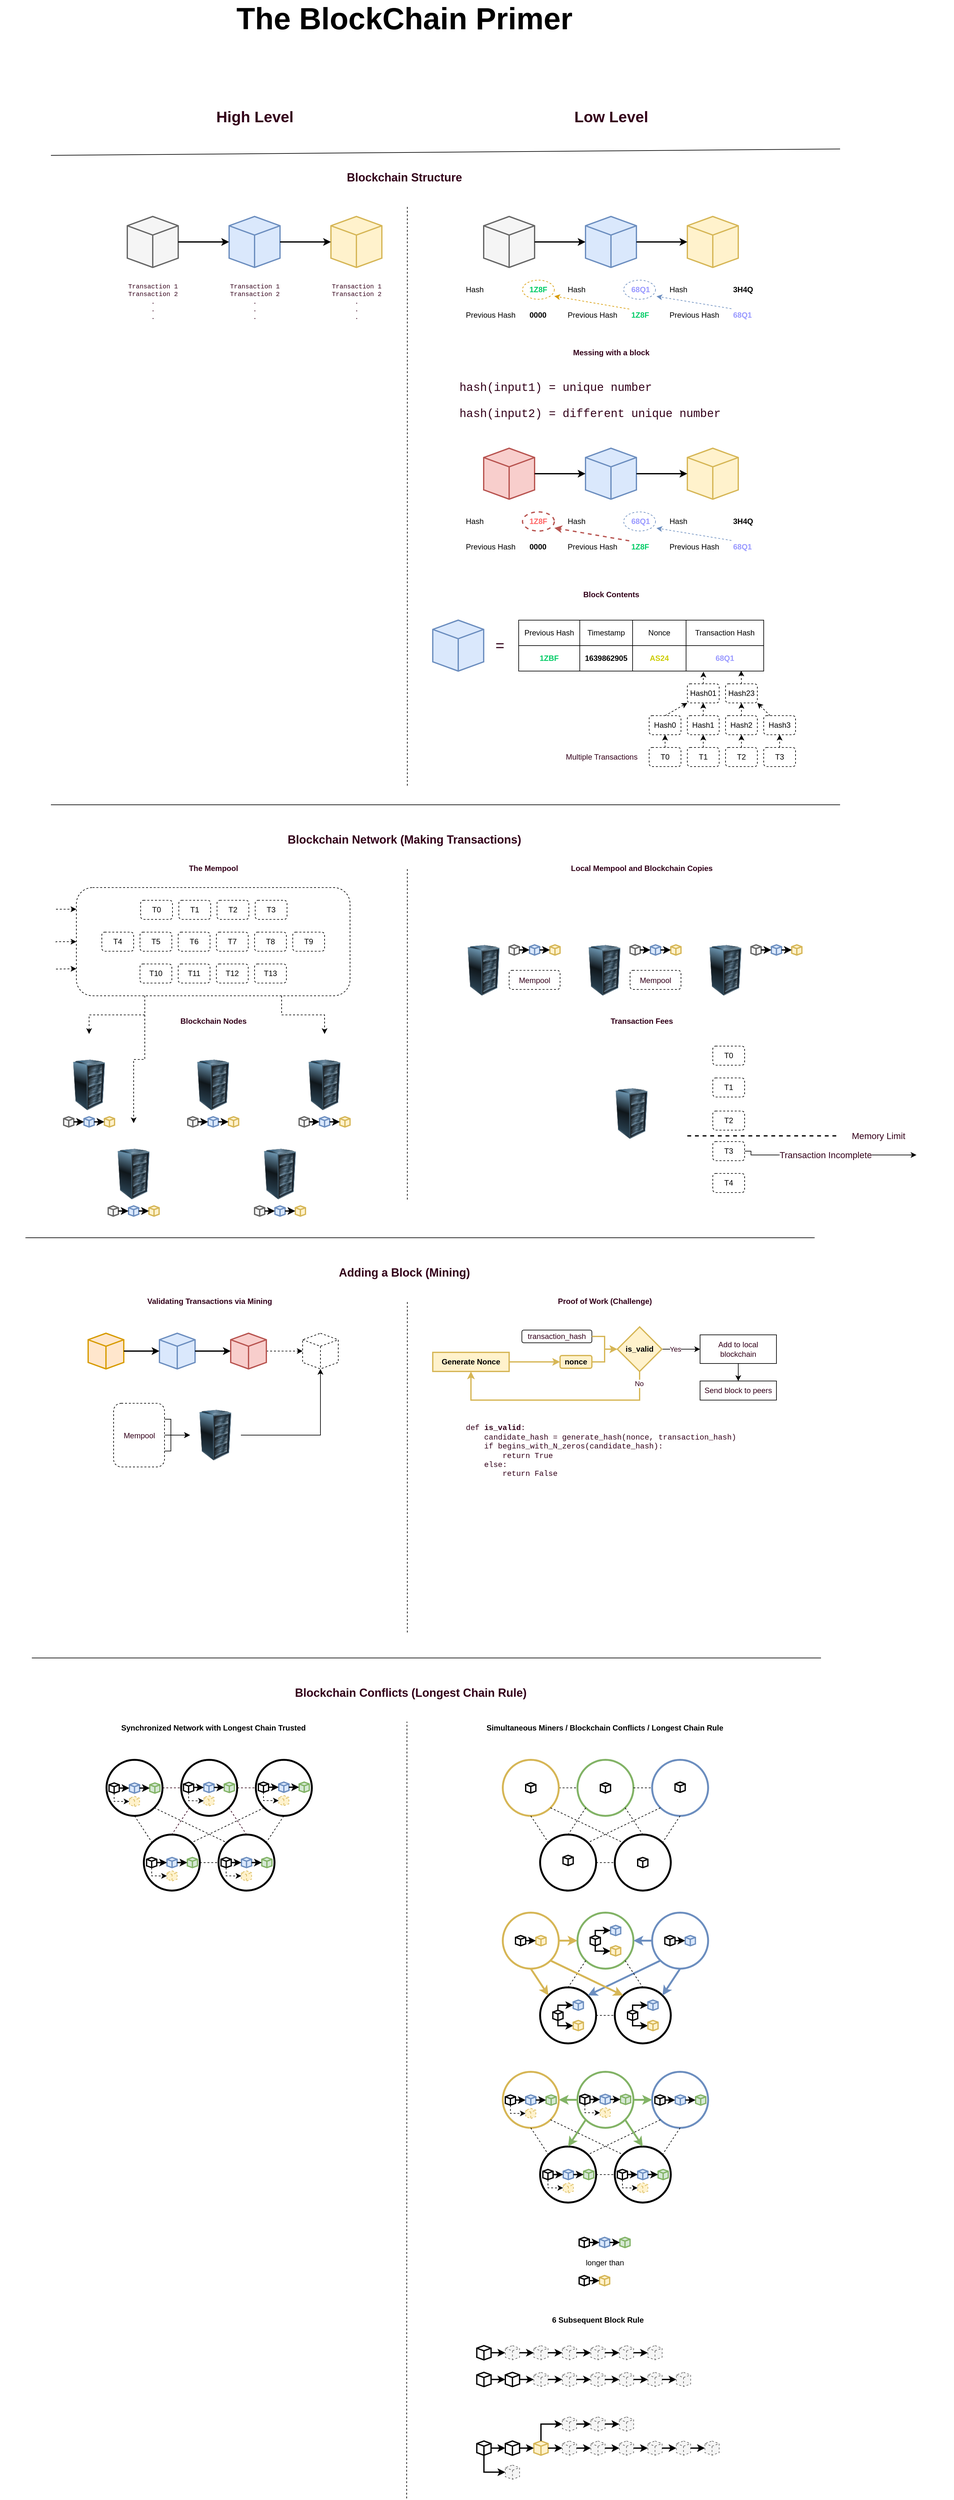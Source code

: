 <mxfile version="16.0.0" type="github">
  <diagram id="u0MMfJnpxb5PyBzBqrjG" name="Page-1">
    <mxGraphModel dx="2597" dy="1430" grid="1" gridSize="10" guides="1" tooltips="1" connect="1" arrows="1" fold="1" page="0" pageScale="1" pageWidth="850" pageHeight="1100" math="0" shadow="0">
      <root>
        <mxCell id="0" />
        <mxCell id="1" parent="0" />
        <mxCell id="aYrnTMMzMX6QkwAot3Gi-162" style="edgeStyle=orthogonalEdgeStyle;rounded=0;orthogonalLoop=1;jettySize=auto;html=1;exitX=0.25;exitY=1;exitDx=0;exitDy=0;entryX=0.5;entryY=0;entryDx=0;entryDy=0;dashed=1;fontFamily=Courier New;fontSize=18;fontColor=#33001A;strokeWidth=1;" parent="1" source="aYrnTMMzMX6QkwAot3Gi-161" target="aYrnTMMzMX6QkwAot3Gi-156" edge="1">
          <mxGeometry relative="1" as="geometry" />
        </mxCell>
        <mxCell id="aYrnTMMzMX6QkwAot3Gi-163" style="edgeStyle=orthogonalEdgeStyle;rounded=0;orthogonalLoop=1;jettySize=auto;html=1;exitX=0.25;exitY=1;exitDx=0;exitDy=0;entryX=0.5;entryY=0;entryDx=0;entryDy=0;dashed=1;fontFamily=Courier New;fontSize=18;fontColor=#33001A;strokeWidth=1;" parent="1" source="aYrnTMMzMX6QkwAot3Gi-161" target="aYrnTMMzMX6QkwAot3Gi-154" edge="1">
          <mxGeometry relative="1" as="geometry" />
        </mxCell>
        <mxCell id="aYrnTMMzMX6QkwAot3Gi-164" style="edgeStyle=orthogonalEdgeStyle;rounded=0;orthogonalLoop=1;jettySize=auto;html=1;exitX=0.75;exitY=1;exitDx=0;exitDy=0;entryX=0.5;entryY=0;entryDx=0;entryDy=0;dashed=1;fontFamily=Courier New;fontSize=18;fontColor=#33001A;strokeWidth=1;" parent="1" source="aYrnTMMzMX6QkwAot3Gi-161" target="aYrnTMMzMX6QkwAot3Gi-160" edge="1">
          <mxGeometry relative="1" as="geometry" />
        </mxCell>
        <mxCell id="aYrnTMMzMX6QkwAot3Gi-161" value="" style="rounded=1;whiteSpace=wrap;html=1;fontFamily=Courier New;fontSize=18;fontColor=#33001A;strokeColor=#000000;strokeWidth=1;fillColor=none;align=left;verticalAlign=middle;dashed=1;" parent="1" vertex="1">
          <mxGeometry x="-600" y="1030" width="430" height="170" as="geometry" />
        </mxCell>
        <mxCell id="aYrnTMMzMX6QkwAot3Gi-50" value="&lt;b&gt;&lt;font face=&quot;Helvetica&quot; style=&quot;font-size: 24px&quot;&gt;Low Level&lt;/font&gt;&lt;/b&gt;" style="text;html=1;align=center;verticalAlign=middle;resizable=0;points=[];autosize=1;strokeColor=none;fillColor=none;fontFamily=Courier New;fontColor=#33001A;" parent="1" vertex="1">
          <mxGeometry x="175" y="-190" width="130" height="20" as="geometry" />
        </mxCell>
        <mxCell id="aYrnTMMzMX6QkwAot3Gi-51" value="&lt;b&gt;&lt;font face=&quot;Helvetica&quot; style=&quot;font-size: 24px&quot;&gt;High Level&lt;/font&gt;&lt;/b&gt;" style="text;html=1;align=center;verticalAlign=middle;resizable=0;points=[];autosize=1;strokeColor=none;fillColor=none;fontFamily=Courier New;fontColor=#33001A;" parent="1" vertex="1">
          <mxGeometry x="-390" y="-190" width="140" height="20" as="geometry" />
        </mxCell>
        <mxCell id="aYrnTMMzMX6QkwAot3Gi-60" value="" style="html=1;whiteSpace=wrap;shape=isoCube2;backgroundOutline=1;isoAngle=11.5;align=left;verticalAlign=top;strokeWidth=2;fillColor=#f5f5f5;strokeColor=#666666;fontColor=#333333;" parent="1" vertex="1">
          <mxGeometry x="-520" y="-24" width="80" height="80" as="geometry" />
        </mxCell>
        <mxCell id="aYrnTMMzMX6QkwAot3Gi-63" value="" style="html=1;whiteSpace=wrap;shape=isoCube2;backgroundOutline=1;isoAngle=11.5;align=left;verticalAlign=top;fillColor=#dae8fc;strokeColor=#6c8ebf;strokeWidth=2;" parent="1" vertex="1">
          <mxGeometry x="-360" y="-24" width="80" height="80" as="geometry" />
        </mxCell>
        <mxCell id="aYrnTMMzMX6QkwAot3Gi-64" style="edgeStyle=orthogonalEdgeStyle;rounded=0;orthogonalLoop=1;jettySize=auto;html=1;exitX=1;exitY=0.5;exitDx=0;exitDy=0;exitPerimeter=0;entryX=0;entryY=0.5;entryDx=0;entryDy=0;entryPerimeter=0;strokeWidth=2;" parent="1" source="aYrnTMMzMX6QkwAot3Gi-60" target="aYrnTMMzMX6QkwAot3Gi-63" edge="1">
          <mxGeometry x="-550" y="-24" as="geometry" />
        </mxCell>
        <mxCell id="aYrnTMMzMX6QkwAot3Gi-65" value="" style="html=1;whiteSpace=wrap;shape=isoCube2;backgroundOutline=1;isoAngle=11.5;align=left;verticalAlign=top;fillColor=#fff2cc;strokeColor=#d6b656;strokeWidth=2;" parent="1" vertex="1">
          <mxGeometry x="-200" y="-24" width="80" height="80" as="geometry" />
        </mxCell>
        <mxCell id="aYrnTMMzMX6QkwAot3Gi-66" style="edgeStyle=orthogonalEdgeStyle;rounded=0;orthogonalLoop=1;jettySize=auto;html=1;exitX=1;exitY=0.5;exitDx=0;exitDy=0;exitPerimeter=0;entryX=0;entryY=0.5;entryDx=0;entryDy=0;entryPerimeter=0;strokeWidth=2;" parent="1" source="aYrnTMMzMX6QkwAot3Gi-63" target="aYrnTMMzMX6QkwAot3Gi-65" edge="1">
          <mxGeometry x="-550" y="-24" as="geometry" />
        </mxCell>
        <mxCell id="aYrnTMMzMX6QkwAot3Gi-77" value="&lt;font color=&quot;#33001a&quot; style=&quot;font-size: 18px&quot;&gt;&lt;b style=&quot;font-size: 18px&quot;&gt;Blockchain Structure&lt;/b&gt;&lt;/font&gt;" style="text;html=1;align=center;verticalAlign=middle;resizable=0;points=[];autosize=1;strokeColor=none;fillColor=none;fontColor=#00CC66;fontSize=18;" parent="1" vertex="1">
          <mxGeometry x="-185" y="-100" width="200" height="30" as="geometry" />
        </mxCell>
        <mxCell id="aYrnTMMzMX6QkwAot3Gi-78" value="&lt;font style=&quot;font-size: 10px;&quot;&gt;Transaction 1&lt;br style=&quot;font-size: 10px;&quot;&gt;Transaction 2&lt;br style=&quot;font-size: 10px;&quot;&gt;.&lt;br style=&quot;font-size: 10px;&quot;&gt;.&lt;br style=&quot;font-size: 10px;&quot;&gt;.&lt;/font&gt;" style="text;html=1;align=center;verticalAlign=middle;resizable=0;points=[];autosize=1;strokeColor=none;fillColor=none;fontFamily=Courier New;fontColor=#33001A;fontSize=10;spacing=0;" parent="1" vertex="1">
          <mxGeometry x="-525" y="75" width="90" height="70" as="geometry" />
        </mxCell>
        <mxCell id="aYrnTMMzMX6QkwAot3Gi-81" value="&lt;font style=&quot;font-size: 10px;&quot;&gt;Transaction 1&lt;br style=&quot;font-size: 10px;&quot;&gt;Transaction 2&lt;br style=&quot;font-size: 10px;&quot;&gt;.&lt;br style=&quot;font-size: 10px;&quot;&gt;.&lt;br style=&quot;font-size: 10px;&quot;&gt;.&lt;/font&gt;" style="text;html=1;align=center;verticalAlign=middle;resizable=0;points=[];autosize=1;strokeColor=none;fillColor=none;fontFamily=Courier New;fontColor=#33001A;fontSize=10;spacing=0;" parent="1" vertex="1">
          <mxGeometry x="-365" y="75" width="90" height="70" as="geometry" />
        </mxCell>
        <mxCell id="aYrnTMMzMX6QkwAot3Gi-82" value="&lt;font style=&quot;font-size: 10px;&quot;&gt;Transaction 1&lt;br style=&quot;font-size: 10px;&quot;&gt;Transaction 2&lt;br style=&quot;font-size: 10px;&quot;&gt;.&lt;br style=&quot;font-size: 10px;&quot;&gt;.&lt;br style=&quot;font-size: 10px;&quot;&gt;.&lt;/font&gt;" style="text;html=1;align=center;verticalAlign=middle;resizable=0;points=[];autosize=1;strokeColor=none;fillColor=none;fontFamily=Courier New;fontColor=#33001A;fontSize=10;spacing=0;" parent="1" vertex="1">
          <mxGeometry x="-205" y="75" width="90" height="70" as="geometry" />
        </mxCell>
        <mxCell id="aYrnTMMzMX6QkwAot3Gi-85" value="" style="endArrow=none;html=1;fontFamily=Courier New;fontSize=10;fontColor=#33001A;strokeWidth=1;" parent="1" edge="1">
          <mxGeometry width="50" height="50" relative="1" as="geometry">
            <mxPoint x="-640" y="-120" as="sourcePoint" />
            <mxPoint x="600" y="-130" as="targetPoint" />
          </mxGeometry>
        </mxCell>
        <mxCell id="aYrnTMMzMX6QkwAot3Gi-86" value="" style="endArrow=none;html=1;fontFamily=Courier New;fontSize=10;fontColor=#33001A;strokeWidth=1;" parent="1" edge="1">
          <mxGeometry width="50" height="50" relative="1" as="geometry">
            <mxPoint x="-640" y="900" as="sourcePoint" />
            <mxPoint x="600" y="900" as="targetPoint" />
          </mxGeometry>
        </mxCell>
        <mxCell id="aYrnTMMzMX6QkwAot3Gi-87" value="" style="endArrow=none;dashed=1;html=1;fontFamily=Courier New;fontSize=10;fontColor=#33001A;strokeWidth=1;" parent="1" edge="1">
          <mxGeometry width="50" height="50" relative="1" as="geometry">
            <mxPoint x="-80" y="870" as="sourcePoint" />
            <mxPoint x="-80" y="-40" as="targetPoint" />
          </mxGeometry>
        </mxCell>
        <mxCell id="aYrnTMMzMX6QkwAot3Gi-88" value="&lt;b&gt;Block Contents&lt;/b&gt;" style="text;html=1;align=center;verticalAlign=middle;resizable=0;points=[];autosize=1;strokeColor=none;fillColor=none;fontColor=#33001A;" parent="1" vertex="1">
          <mxGeometry x="190" y="560" width="100" height="20" as="geometry" />
        </mxCell>
        <mxCell id="aYrnTMMzMX6QkwAot3Gi-89" value="&lt;font color=&quot;#33001a&quot;&gt;&lt;b&gt;Blockchain Network (Making Transactions)&lt;/b&gt;&lt;/font&gt;" style="text;html=1;align=center;verticalAlign=middle;resizable=0;points=[];autosize=1;strokeColor=none;fillColor=none;fontColor=#00CC66;fontSize=18;" parent="1" vertex="1">
          <mxGeometry x="-275" y="940" width="380" height="30" as="geometry" />
        </mxCell>
        <mxCell id="aYrnTMMzMX6QkwAot3Gi-90" value="" style="endArrow=none;dashed=1;html=1;fontFamily=Courier New;fontSize=10;fontColor=#33001A;strokeWidth=1;" parent="1" edge="1">
          <mxGeometry width="50" height="50" relative="1" as="geometry">
            <mxPoint x="-80" y="1520" as="sourcePoint" />
            <mxPoint x="-80" y="1000" as="targetPoint" />
          </mxGeometry>
        </mxCell>
        <mxCell id="aYrnTMMzMX6QkwAot3Gi-110" value="&lt;b&gt;Proof of Work (Challenge)&lt;/b&gt;" style="text;html=1;align=center;verticalAlign=middle;resizable=0;points=[];autosize=1;strokeColor=none;fillColor=none;fontColor=#33001A;" parent="1" vertex="1">
          <mxGeometry x="150" y="1670" width="160" height="20" as="geometry" />
        </mxCell>
        <mxCell id="aYrnTMMzMX6QkwAot3Gi-111" value="def &lt;b&gt;is_valid&lt;/b&gt;:&lt;br&gt;&amp;nbsp; &amp;nbsp; candidate_hash = generate_hash(nonce, transaction_hash)&lt;br&gt;&amp;nbsp; &amp;nbsp; if begins_with_N_zeros(candidate_hash):&lt;br&gt;&amp;nbsp; &amp;nbsp; &amp;nbsp; &amp;nbsp; return True&lt;br&gt;&amp;nbsp; &amp;nbsp; else:&lt;br&gt;&amp;nbsp; &amp;nbsp; &amp;nbsp; &amp;nbsp; return False" style="text;html=1;align=left;verticalAlign=middle;resizable=0;points=[];autosize=1;strokeColor=none;fillColor=none;fontColor=#33001A;fontFamily=Courier New;" parent="1" vertex="1">
          <mxGeometry x="10" y="1870" width="440" height="90" as="geometry" />
        </mxCell>
        <mxCell id="aYrnTMMzMX6QkwAot3Gi-112" value="" style="group" parent="1" vertex="1" connectable="0">
          <mxGeometry x="-40" y="1720" width="540" height="115" as="geometry" />
        </mxCell>
        <mxCell id="aYrnTMMzMX6QkwAot3Gi-113" value="Generate Nonce" style="rounded=0;whiteSpace=wrap;html=1;strokeColor=#d6b656;strokeWidth=2;fillColor=#fff2cc;align=center;verticalAlign=middle;fontStyle=1" parent="aYrnTMMzMX6QkwAot3Gi-112" vertex="1">
          <mxGeometry y="40" width="120" height="30" as="geometry" />
        </mxCell>
        <mxCell id="aYrnTMMzMX6QkwAot3Gi-114" value="nonce" style="rounded=1;whiteSpace=wrap;html=1;strokeColor=#d6b656;strokeWidth=2;fillColor=#fff2cc;align=center;verticalAlign=middle;fontStyle=1" parent="aYrnTMMzMX6QkwAot3Gi-112" vertex="1">
          <mxGeometry x="200" y="45" width="50" height="20" as="geometry" />
        </mxCell>
        <mxCell id="aYrnTMMzMX6QkwAot3Gi-115" style="edgeStyle=orthogonalEdgeStyle;rounded=0;orthogonalLoop=1;jettySize=auto;html=1;exitX=1;exitY=0.5;exitDx=0;exitDy=0;fontColor=#33001A;strokeWidth=2;entryX=0;entryY=0.5;entryDx=0;entryDy=0;fillColor=#fff2cc;strokeColor=#d6b656;fontStyle=1" parent="aYrnTMMzMX6QkwAot3Gi-112" source="aYrnTMMzMX6QkwAot3Gi-113" target="aYrnTMMzMX6QkwAot3Gi-114" edge="1">
          <mxGeometry relative="1" as="geometry">
            <mxPoint x="200" y="55.143" as="targetPoint" />
          </mxGeometry>
        </mxCell>
        <mxCell id="aYrnTMMzMX6QkwAot3Gi-116" value="transaction_hash" style="rounded=1;whiteSpace=wrap;html=1;fontColor=#33001A;strokeColor=#000000;strokeWidth=1;fillColor=none;align=center;verticalAlign=middle;" parent="aYrnTMMzMX6QkwAot3Gi-112" vertex="1">
          <mxGeometry x="140" y="5" width="110" height="20" as="geometry" />
        </mxCell>
        <mxCell id="aYrnTMMzMX6QkwAot3Gi-117" style="edgeStyle=orthogonalEdgeStyle;rounded=0;orthogonalLoop=1;jettySize=auto;html=1;exitX=1;exitY=0.5;exitDx=0;exitDy=0;fontColor=#33001A;strokeWidth=1;" parent="aYrnTMMzMX6QkwAot3Gi-112" source="aYrnTMMzMX6QkwAot3Gi-121" edge="1">
          <mxGeometry relative="1" as="geometry">
            <mxPoint x="420" y="35" as="targetPoint" />
          </mxGeometry>
        </mxCell>
        <mxCell id="aYrnTMMzMX6QkwAot3Gi-118" value="Yes" style="edgeLabel;html=1;align=center;verticalAlign=middle;resizable=0;points=[];fontColor=#33001A;" parent="aYrnTMMzMX6QkwAot3Gi-117" vertex="1" connectable="0">
          <mxGeometry x="-0.325" relative="1" as="geometry">
            <mxPoint as="offset" />
          </mxGeometry>
        </mxCell>
        <mxCell id="aYrnTMMzMX6QkwAot3Gi-119" style="edgeStyle=orthogonalEdgeStyle;rounded=0;orthogonalLoop=1;jettySize=auto;html=1;exitX=0.5;exitY=1;exitDx=0;exitDy=0;entryX=0.5;entryY=1;entryDx=0;entryDy=0;fontColor=#33001A;strokeWidth=2;fillColor=#fff2cc;strokeColor=#d6b656;fontStyle=1" parent="aYrnTMMzMX6QkwAot3Gi-112" source="aYrnTMMzMX6QkwAot3Gi-121" target="aYrnTMMzMX6QkwAot3Gi-113" edge="1">
          <mxGeometry relative="1" as="geometry">
            <Array as="points">
              <mxPoint x="325" y="115" />
              <mxPoint x="60" y="115" />
            </Array>
          </mxGeometry>
        </mxCell>
        <mxCell id="aYrnTMMzMX6QkwAot3Gi-120" value="No" style="edgeLabel;html=1;align=center;verticalAlign=middle;resizable=0;points=[];fontColor=#33001A;" parent="aYrnTMMzMX6QkwAot3Gi-119" vertex="1" connectable="0">
          <mxGeometry x="-0.892" y="-1" relative="1" as="geometry">
            <mxPoint as="offset" />
          </mxGeometry>
        </mxCell>
        <mxCell id="aYrnTMMzMX6QkwAot3Gi-121" value="is_valid" style="rhombus;whiteSpace=wrap;html=1;strokeColor=#d6b656;strokeWidth=2;fillColor=#fff2cc;align=center;verticalAlign=middle;fontStyle=1" parent="aYrnTMMzMX6QkwAot3Gi-112" vertex="1">
          <mxGeometry x="290" width="70" height="70" as="geometry" />
        </mxCell>
        <mxCell id="aYrnTMMzMX6QkwAot3Gi-122" value="Add to local blockchain" style="rounded=0;whiteSpace=wrap;html=1;fontColor=#33001A;strokeColor=#000000;strokeWidth=1;fillColor=none;align=center;verticalAlign=middle;" parent="aYrnTMMzMX6QkwAot3Gi-112" vertex="1">
          <mxGeometry x="420" y="12.5" width="120" height="45" as="geometry" />
        </mxCell>
        <mxCell id="aYrnTMMzMX6QkwAot3Gi-123" style="edgeStyle=orthogonalEdgeStyle;rounded=0;orthogonalLoop=1;jettySize=auto;html=1;exitX=1;exitY=0.5;exitDx=0;exitDy=0;entryX=0;entryY=0.5;entryDx=0;entryDy=0;fontColor=#33001A;strokeWidth=2;fillColor=#fff2cc;strokeColor=#d6b656;" parent="aYrnTMMzMX6QkwAot3Gi-112" source="aYrnTMMzMX6QkwAot3Gi-116" target="aYrnTMMzMX6QkwAot3Gi-121" edge="1">
          <mxGeometry relative="1" as="geometry">
            <mxPoint x="280" y="15" as="targetPoint" />
            <Array as="points">
              <mxPoint x="270" y="15" />
              <mxPoint x="270" y="35" />
            </Array>
          </mxGeometry>
        </mxCell>
        <mxCell id="aYrnTMMzMX6QkwAot3Gi-124" value="Send block to peers" style="rounded=0;whiteSpace=wrap;html=1;fontColor=#33001A;strokeColor=#000000;strokeWidth=1;fillColor=none;align=center;verticalAlign=middle;" parent="aYrnTMMzMX6QkwAot3Gi-112" vertex="1">
          <mxGeometry x="420" y="85" width="120" height="30" as="geometry" />
        </mxCell>
        <mxCell id="aYrnTMMzMX6QkwAot3Gi-125" style="edgeStyle=orthogonalEdgeStyle;rounded=0;orthogonalLoop=1;jettySize=auto;html=1;exitX=0.5;exitY=1;exitDx=0;exitDy=0;entryX=0.5;entryY=0;entryDx=0;entryDy=0;fontColor=#33001A;strokeWidth=1;" parent="aYrnTMMzMX6QkwAot3Gi-112" source="aYrnTMMzMX6QkwAot3Gi-122" target="aYrnTMMzMX6QkwAot3Gi-124" edge="1">
          <mxGeometry relative="1" as="geometry" />
        </mxCell>
        <mxCell id="aYrnTMMzMX6QkwAot3Gi-126" style="edgeStyle=orthogonalEdgeStyle;rounded=0;orthogonalLoop=1;jettySize=auto;html=1;exitX=1;exitY=0.5;exitDx=0;exitDy=0;fontColor=#33001A;strokeWidth=2;fillColor=#fff2cc;strokeColor=#d6b656;fontStyle=1" parent="aYrnTMMzMX6QkwAot3Gi-112" source="aYrnTMMzMX6QkwAot3Gi-114" target="aYrnTMMzMX6QkwAot3Gi-121" edge="1">
          <mxGeometry relative="1" as="geometry">
            <mxPoint x="280" y="55" as="targetPoint" />
          </mxGeometry>
        </mxCell>
        <mxCell id="aYrnTMMzMX6QkwAot3Gi-127" value="" style="endArrow=none;html=1;fontFamily=Courier New;fontSize=10;fontColor=#33001A;strokeWidth=1;" parent="1" edge="1">
          <mxGeometry width="50" height="50" relative="1" as="geometry">
            <mxPoint x="-680" y="1580" as="sourcePoint" />
            <mxPoint x="560" y="1580" as="targetPoint" />
          </mxGeometry>
        </mxCell>
        <mxCell id="aYrnTMMzMX6QkwAot3Gi-128" value="&lt;font color=&quot;#33001a&quot; style=&quot;font-size: 18px&quot;&gt;&lt;b style=&quot;font-size: 18px&quot;&gt;Adding a Block (Mining)&lt;/b&gt;&lt;/font&gt;" style="text;html=1;align=center;verticalAlign=middle;resizable=0;points=[];autosize=1;strokeColor=none;fillColor=none;fontColor=#00CC66;fontSize=18;" parent="1" vertex="1">
          <mxGeometry x="-195" y="1620" width="220" height="30" as="geometry" />
        </mxCell>
        <mxCell id="aYrnTMMzMX6QkwAot3Gi-129" value="" style="endArrow=none;dashed=1;html=1;fontFamily=Courier New;fontSize=10;fontColor=#33001A;strokeWidth=1;" parent="1" edge="1">
          <mxGeometry width="50" height="50" relative="1" as="geometry">
            <mxPoint x="-80" y="2200" as="sourcePoint" />
            <mxPoint x="-80" y="1680" as="targetPoint" />
          </mxGeometry>
        </mxCell>
        <mxCell id="qR4I749u4LnuO9Lw0ng8-3" value="" style="shape=table;html=1;whiteSpace=wrap;startSize=0;container=1;collapsible=0;childLayout=tableLayout;verticalAlign=top;" parent="1" vertex="1">
          <mxGeometry x="95" y="610" width="385" height="80" as="geometry" />
        </mxCell>
        <mxCell id="qR4I749u4LnuO9Lw0ng8-4" value="" style="shape=partialRectangle;html=1;whiteSpace=wrap;collapsible=0;dropTarget=0;pointerEvents=0;fillColor=none;top=0;left=0;bottom=0;right=0;points=[[0,0.5],[1,0.5]];portConstraint=eastwest;" parent="qR4I749u4LnuO9Lw0ng8-3" vertex="1">
          <mxGeometry width="385" height="40" as="geometry" />
        </mxCell>
        <mxCell id="qR4I749u4LnuO9Lw0ng8-5" value="Previous Hash" style="shape=partialRectangle;html=1;whiteSpace=wrap;connectable=0;fillColor=none;top=0;left=0;bottom=0;right=0;overflow=hidden;pointerEvents=1;" parent="qR4I749u4LnuO9Lw0ng8-4" vertex="1">
          <mxGeometry width="96" height="40" as="geometry">
            <mxRectangle width="96" height="40" as="alternateBounds" />
          </mxGeometry>
        </mxCell>
        <mxCell id="qR4I749u4LnuO9Lw0ng8-6" value="Timestamp" style="shape=partialRectangle;html=1;whiteSpace=wrap;connectable=0;fillColor=none;top=0;left=0;bottom=0;right=0;overflow=hidden;pointerEvents=1;" parent="qR4I749u4LnuO9Lw0ng8-4" vertex="1">
          <mxGeometry x="96" width="83" height="40" as="geometry">
            <mxRectangle width="83" height="40" as="alternateBounds" />
          </mxGeometry>
        </mxCell>
        <mxCell id="qR4I749u4LnuO9Lw0ng8-7" value="Nonce" style="shape=partialRectangle;html=1;whiteSpace=wrap;connectable=0;fillColor=none;top=0;left=0;bottom=0;right=0;overflow=hidden;pointerEvents=1;" parent="qR4I749u4LnuO9Lw0ng8-4" vertex="1">
          <mxGeometry x="179" width="84" height="40" as="geometry">
            <mxRectangle width="84" height="40" as="alternateBounds" />
          </mxGeometry>
        </mxCell>
        <mxCell id="qR4I749u4LnuO9Lw0ng8-16" value="Transaction Hash" style="shape=partialRectangle;html=1;whiteSpace=wrap;connectable=0;fillColor=none;top=0;left=0;bottom=0;right=0;overflow=hidden;pointerEvents=1;" parent="qR4I749u4LnuO9Lw0ng8-4" vertex="1">
          <mxGeometry x="263" width="122" height="40" as="geometry">
            <mxRectangle width="122" height="40" as="alternateBounds" />
          </mxGeometry>
        </mxCell>
        <mxCell id="qR4I749u4LnuO9Lw0ng8-8" value="" style="shape=partialRectangle;html=1;whiteSpace=wrap;collapsible=0;dropTarget=0;pointerEvents=0;fillColor=none;top=0;left=0;bottom=0;right=0;points=[[0,0.5],[1,0.5]];portConstraint=eastwest;" parent="qR4I749u4LnuO9Lw0ng8-3" vertex="1">
          <mxGeometry y="40" width="385" height="40" as="geometry" />
        </mxCell>
        <mxCell id="qR4I749u4LnuO9Lw0ng8-9" value="&lt;font color=&quot;#00cc66&quot;&gt;1ZBF&lt;/font&gt;" style="shape=partialRectangle;html=1;whiteSpace=wrap;connectable=0;fillColor=none;top=0;left=0;bottom=0;right=0;overflow=hidden;pointerEvents=1;fontStyle=1" parent="qR4I749u4LnuO9Lw0ng8-8" vertex="1">
          <mxGeometry width="96" height="40" as="geometry">
            <mxRectangle width="96" height="40" as="alternateBounds" />
          </mxGeometry>
        </mxCell>
        <mxCell id="qR4I749u4LnuO9Lw0ng8-10" value="1639862905" style="shape=partialRectangle;html=1;whiteSpace=wrap;connectable=0;fillColor=none;top=0;left=0;bottom=0;right=0;overflow=hidden;pointerEvents=1;fontStyle=1" parent="qR4I749u4LnuO9Lw0ng8-8" vertex="1">
          <mxGeometry x="96" width="83" height="40" as="geometry">
            <mxRectangle width="83" height="40" as="alternateBounds" />
          </mxGeometry>
        </mxCell>
        <mxCell id="qR4I749u4LnuO9Lw0ng8-11" value="&lt;font color=&quot;#cccc00&quot;&gt;AS24&lt;/font&gt;" style="shape=partialRectangle;html=1;whiteSpace=wrap;connectable=0;fillColor=none;top=0;left=0;bottom=0;right=0;overflow=hidden;pointerEvents=1;fontStyle=1" parent="qR4I749u4LnuO9Lw0ng8-8" vertex="1">
          <mxGeometry x="179" width="84" height="40" as="geometry">
            <mxRectangle width="84" height="40" as="alternateBounds" />
          </mxGeometry>
        </mxCell>
        <mxCell id="qR4I749u4LnuO9Lw0ng8-17" value="&lt;font color=&quot;#9999ff&quot;&gt;68Q1&lt;/font&gt;" style="shape=partialRectangle;html=1;whiteSpace=wrap;connectable=0;fillColor=none;top=0;left=0;bottom=0;right=0;overflow=hidden;pointerEvents=1;fontStyle=1" parent="qR4I749u4LnuO9Lw0ng8-8" vertex="1">
          <mxGeometry x="263" width="122" height="40" as="geometry">
            <mxRectangle width="122" height="40" as="alternateBounds" />
          </mxGeometry>
        </mxCell>
        <mxCell id="qR4I749u4LnuO9Lw0ng8-47" value="" style="html=1;whiteSpace=wrap;shape=isoCube2;backgroundOutline=1;isoAngle=11.5;align=left;verticalAlign=top;strokeWidth=2;fillColor=#dae8fc;strokeColor=#6c8ebf;" parent="1" vertex="1">
          <mxGeometry x="-40" y="610" width="80" height="80" as="geometry" />
        </mxCell>
        <mxCell id="aYrnTMMzMX6QkwAot3Gi-1" value="&lt;font color=&quot;#33001a&quot; style=&quot;font-size: 24px&quot;&gt;=&lt;/font&gt;" style="text;html=1;align=center;verticalAlign=middle;resizable=0;points=[];autosize=1;strokeColor=none;fillColor=none;fontColor=#00CC66;" parent="1" vertex="1">
          <mxGeometry x="50" y="640" width="30" height="20" as="geometry" />
        </mxCell>
        <mxCell id="aYrnTMMzMX6QkwAot3Gi-25" style="edgeStyle=none;rounded=0;orthogonalLoop=1;jettySize=auto;html=1;exitX=0.5;exitY=0;exitDx=0;exitDy=0;fontColor=#33001A;strokeWidth=1;entryX=0.754;entryY=1.025;entryDx=0;entryDy=0;entryPerimeter=0;dashed=1;" parent="1" source="aYrnTMMzMX6QkwAot3Gi-4" target="qR4I749u4LnuO9Lw0ng8-8" edge="1">
          <mxGeometry x="-40" y="610" as="geometry">
            <mxPoint x="416" y="690" as="targetPoint" />
          </mxGeometry>
        </mxCell>
        <mxCell id="aYrnTMMzMX6QkwAot3Gi-4" value="&lt;font color=&quot;#000000&quot;&gt;Hash01&lt;/font&gt;" style="rounded=1;whiteSpace=wrap;html=1;fontColor=#00CC66;strokeColor=#000000;strokeWidth=1;fillColor=none;align=center;verticalAlign=middle;dashed=1;" parent="1" vertex="1">
          <mxGeometry x="360" y="710" width="50" height="30" as="geometry" />
        </mxCell>
        <mxCell id="aYrnTMMzMX6QkwAot3Gi-26" style="edgeStyle=none;rounded=0;orthogonalLoop=1;jettySize=auto;html=1;exitX=0.5;exitY=0;exitDx=0;exitDy=0;fontColor=#33001A;strokeWidth=1;entryX=0.908;entryY=0.982;entryDx=0;entryDy=0;entryPerimeter=0;dashed=1;" parent="1" source="aYrnTMMzMX6QkwAot3Gi-6" target="qR4I749u4LnuO9Lw0ng8-8" edge="1">
          <mxGeometry x="-40" y="610" as="geometry">
            <mxPoint x="420" y="690" as="targetPoint" />
          </mxGeometry>
        </mxCell>
        <mxCell id="aYrnTMMzMX6QkwAot3Gi-6" value="&lt;font color=&quot;#000000&quot;&gt;Hash23&lt;/font&gt;" style="rounded=1;whiteSpace=wrap;html=1;fontColor=#00CC66;strokeColor=#000000;strokeWidth=1;fillColor=none;align=center;verticalAlign=middle;dashed=1;" parent="1" vertex="1">
          <mxGeometry x="420" y="710" width="50" height="30" as="geometry" />
        </mxCell>
        <mxCell id="aYrnTMMzMX6QkwAot3Gi-17" style="edgeStyle=none;rounded=0;orthogonalLoop=1;jettySize=auto;html=1;exitX=0.5;exitY=0;exitDx=0;exitDy=0;entryX=0;entryY=1;entryDx=0;entryDy=0;fontColor=#33001A;strokeWidth=1;dashed=1;" parent="1" source="aYrnTMMzMX6QkwAot3Gi-7" target="aYrnTMMzMX6QkwAot3Gi-4" edge="1">
          <mxGeometry x="-40" y="610" as="geometry" />
        </mxCell>
        <mxCell id="aYrnTMMzMX6QkwAot3Gi-7" value="&lt;font color=&quot;#000000&quot;&gt;Hash0&lt;/font&gt;" style="rounded=1;whiteSpace=wrap;html=1;fontColor=#00CC66;strokeColor=#000000;strokeWidth=1;fillColor=none;align=center;verticalAlign=middle;dashed=1;" parent="1" vertex="1">
          <mxGeometry x="300" y="760" width="50" height="30" as="geometry" />
        </mxCell>
        <mxCell id="aYrnTMMzMX6QkwAot3Gi-24" value="" style="edgeStyle=none;rounded=0;orthogonalLoop=1;jettySize=auto;html=1;fontColor=#33001A;strokeWidth=1;dashed=1;" parent="1" source="aYrnTMMzMX6QkwAot3Gi-8" target="aYrnTMMzMX6QkwAot3Gi-4" edge="1">
          <mxGeometry x="-40" y="610" as="geometry" />
        </mxCell>
        <mxCell id="aYrnTMMzMX6QkwAot3Gi-8" value="&lt;font color=&quot;#000000&quot;&gt;Hash1&lt;/font&gt;" style="rounded=1;whiteSpace=wrap;html=1;fontColor=#00CC66;strokeColor=#000000;strokeWidth=1;fillColor=none;align=center;verticalAlign=middle;dashed=1;" parent="1" vertex="1">
          <mxGeometry x="360" y="760" width="50" height="30" as="geometry" />
        </mxCell>
        <mxCell id="aYrnTMMzMX6QkwAot3Gi-22" value="" style="edgeStyle=none;rounded=0;orthogonalLoop=1;jettySize=auto;html=1;fontColor=#33001A;strokeWidth=1;dashed=1;" parent="1" source="aYrnTMMzMX6QkwAot3Gi-9" target="aYrnTMMzMX6QkwAot3Gi-6" edge="1">
          <mxGeometry x="-40" y="610" as="geometry" />
        </mxCell>
        <mxCell id="aYrnTMMzMX6QkwAot3Gi-9" value="&lt;font color=&quot;#000000&quot;&gt;Hash2&lt;/font&gt;" style="rounded=1;whiteSpace=wrap;html=1;fontColor=#00CC66;strokeColor=#000000;strokeWidth=1;fillColor=none;align=center;verticalAlign=middle;dashed=1;" parent="1" vertex="1">
          <mxGeometry x="420" y="760" width="50" height="30" as="geometry" />
        </mxCell>
        <mxCell id="aYrnTMMzMX6QkwAot3Gi-23" value="" style="edgeStyle=none;rounded=0;orthogonalLoop=1;jettySize=auto;html=1;fontColor=#33001A;strokeWidth=1;entryX=1;entryY=1;entryDx=0;entryDy=0;dashed=1;" parent="1" source="aYrnTMMzMX6QkwAot3Gi-10" target="aYrnTMMzMX6QkwAot3Gi-6" edge="1">
          <mxGeometry x="-40" y="610" as="geometry" />
        </mxCell>
        <mxCell id="aYrnTMMzMX6QkwAot3Gi-10" value="&lt;font color=&quot;#000000&quot;&gt;Hash3&lt;/font&gt;" style="rounded=1;whiteSpace=wrap;html=1;fontColor=#00CC66;strokeColor=#000000;strokeWidth=1;fillColor=none;align=center;verticalAlign=middle;dashed=1;" parent="1" vertex="1">
          <mxGeometry x="480" y="760" width="50" height="30" as="geometry" />
        </mxCell>
        <mxCell id="aYrnTMMzMX6QkwAot3Gi-18" style="edgeStyle=none;rounded=0;orthogonalLoop=1;jettySize=auto;html=1;exitX=0.5;exitY=0;exitDx=0;exitDy=0;entryX=0.5;entryY=1;entryDx=0;entryDy=0;fontColor=#33001A;strokeWidth=1;dashed=1;" parent="1" source="aYrnTMMzMX6QkwAot3Gi-11" target="aYrnTMMzMX6QkwAot3Gi-7" edge="1">
          <mxGeometry x="-40" y="610" as="geometry" />
        </mxCell>
        <mxCell id="aYrnTMMzMX6QkwAot3Gi-11" value="&lt;font color=&quot;#000000&quot;&gt;T0&lt;/font&gt;" style="rounded=1;whiteSpace=wrap;html=1;fontColor=#00CC66;strokeColor=#000000;strokeWidth=1;fillColor=none;align=center;verticalAlign=middle;dashed=1;" parent="1" vertex="1">
          <mxGeometry x="300" y="810" width="50" height="30" as="geometry" />
        </mxCell>
        <mxCell id="aYrnTMMzMX6QkwAot3Gi-19" style="edgeStyle=none;rounded=0;orthogonalLoop=1;jettySize=auto;html=1;exitX=0.5;exitY=0;exitDx=0;exitDy=0;fontColor=#33001A;strokeWidth=1;dashed=1;" parent="1" source="aYrnTMMzMX6QkwAot3Gi-12" target="aYrnTMMzMX6QkwAot3Gi-8" edge="1">
          <mxGeometry x="-40" y="610" as="geometry" />
        </mxCell>
        <mxCell id="aYrnTMMzMX6QkwAot3Gi-12" value="&lt;font color=&quot;#000000&quot;&gt;T1&lt;/font&gt;" style="rounded=1;whiteSpace=wrap;html=1;fontColor=#00CC66;strokeColor=#000000;strokeWidth=1;fillColor=none;align=center;verticalAlign=middle;dashed=1;" parent="1" vertex="1">
          <mxGeometry x="360" y="810" width="50" height="30" as="geometry" />
        </mxCell>
        <mxCell id="aYrnTMMzMX6QkwAot3Gi-20" style="edgeStyle=none;rounded=0;orthogonalLoop=1;jettySize=auto;html=1;exitX=0.5;exitY=0;exitDx=0;exitDy=0;entryX=0.5;entryY=1;entryDx=0;entryDy=0;fontColor=#33001A;strokeWidth=1;dashed=1;" parent="1" source="aYrnTMMzMX6QkwAot3Gi-13" target="aYrnTMMzMX6QkwAot3Gi-9" edge="1">
          <mxGeometry x="-40" y="610" as="geometry" />
        </mxCell>
        <mxCell id="aYrnTMMzMX6QkwAot3Gi-13" value="&lt;font color=&quot;#000000&quot;&gt;T2&lt;/font&gt;" style="rounded=1;whiteSpace=wrap;html=1;fontColor=#00CC66;strokeColor=#000000;strokeWidth=1;fillColor=none;align=center;verticalAlign=middle;dashed=1;" parent="1" vertex="1">
          <mxGeometry x="420" y="810" width="50" height="30" as="geometry" />
        </mxCell>
        <mxCell id="aYrnTMMzMX6QkwAot3Gi-21" value="" style="edgeStyle=none;rounded=0;orthogonalLoop=1;jettySize=auto;html=1;fontColor=#33001A;strokeWidth=1;dashed=1;" parent="1" source="aYrnTMMzMX6QkwAot3Gi-14" target="aYrnTMMzMX6QkwAot3Gi-10" edge="1">
          <mxGeometry x="-40" y="610" as="geometry" />
        </mxCell>
        <mxCell id="aYrnTMMzMX6QkwAot3Gi-14" value="&lt;font color=&quot;#000000&quot;&gt;T3&lt;/font&gt;" style="rounded=1;whiteSpace=wrap;html=1;fontColor=#00CC66;strokeColor=#000000;strokeWidth=1;fillColor=none;align=center;verticalAlign=middle;dashed=1;" parent="1" vertex="1">
          <mxGeometry x="480" y="810" width="50" height="30" as="geometry" />
        </mxCell>
        <mxCell id="aYrnTMMzMX6QkwAot3Gi-27" value="Multiple Transactions" style="text;html=1;align=center;verticalAlign=middle;resizable=0;points=[];autosize=1;strokeColor=none;fillColor=none;fontColor=#33001A;" parent="1" vertex="1">
          <mxGeometry x="160" y="815" width="130" height="20" as="geometry" />
        </mxCell>
        <mxCell id="aYrnTMMzMX6QkwAot3Gi-130" value="&lt;font color=&quot;#000000&quot;&gt;T0&lt;/font&gt;" style="rounded=1;whiteSpace=wrap;html=1;fontColor=#00CC66;strokeColor=#000000;strokeWidth=1;fillColor=none;align=center;verticalAlign=middle;dashed=1;" parent="1" vertex="1">
          <mxGeometry x="-499" y="1050" width="50" height="30" as="geometry" />
        </mxCell>
        <mxCell id="aYrnTMMzMX6QkwAot3Gi-131" value="&lt;font color=&quot;#000000&quot;&gt;T1&lt;/font&gt;" style="rounded=1;whiteSpace=wrap;html=1;fontColor=#00CC66;strokeColor=#000000;strokeWidth=1;fillColor=none;align=center;verticalAlign=middle;dashed=1;" parent="1" vertex="1">
          <mxGeometry x="-439" y="1050" width="50" height="30" as="geometry" />
        </mxCell>
        <mxCell id="aYrnTMMzMX6QkwAot3Gi-132" value="&lt;font color=&quot;#000000&quot;&gt;T2&lt;/font&gt;" style="rounded=1;whiteSpace=wrap;html=1;fontColor=#00CC66;strokeColor=#000000;strokeWidth=1;fillColor=none;align=center;verticalAlign=middle;dashed=1;" parent="1" vertex="1">
          <mxGeometry x="-379" y="1050" width="50" height="30" as="geometry" />
        </mxCell>
        <mxCell id="aYrnTMMzMX6QkwAot3Gi-133" value="&lt;font color=&quot;#000000&quot;&gt;T3&lt;/font&gt;" style="rounded=1;whiteSpace=wrap;html=1;fontColor=#00CC66;strokeColor=#000000;strokeWidth=1;fillColor=none;align=center;verticalAlign=middle;dashed=1;" parent="1" vertex="1">
          <mxGeometry x="-319" y="1050" width="50" height="30" as="geometry" />
        </mxCell>
        <mxCell id="aYrnTMMzMX6QkwAot3Gi-134" value="&lt;font color=&quot;#000000&quot;&gt;T4&lt;/font&gt;" style="rounded=1;whiteSpace=wrap;html=1;fontColor=#00CC66;strokeColor=#000000;strokeWidth=1;fillColor=none;align=center;verticalAlign=middle;dashed=1;" parent="1" vertex="1">
          <mxGeometry x="-560" y="1100" width="50" height="30" as="geometry" />
        </mxCell>
        <mxCell id="aYrnTMMzMX6QkwAot3Gi-135" value="&lt;font color=&quot;#000000&quot;&gt;T5&lt;/font&gt;" style="rounded=1;whiteSpace=wrap;html=1;fontColor=#00CC66;strokeColor=#000000;strokeWidth=1;fillColor=none;align=center;verticalAlign=middle;dashed=1;" parent="1" vertex="1">
          <mxGeometry x="-500" y="1100" width="50" height="30" as="geometry" />
        </mxCell>
        <mxCell id="aYrnTMMzMX6QkwAot3Gi-136" value="&lt;font color=&quot;#000000&quot;&gt;T6&lt;/font&gt;" style="rounded=1;whiteSpace=wrap;html=1;fontColor=#00CC66;strokeColor=#000000;strokeWidth=1;fillColor=none;align=center;verticalAlign=middle;dashed=1;" parent="1" vertex="1">
          <mxGeometry x="-440" y="1100" width="50" height="30" as="geometry" />
        </mxCell>
        <mxCell id="aYrnTMMzMX6QkwAot3Gi-137" value="&lt;font color=&quot;#000000&quot;&gt;T7&lt;/font&gt;" style="rounded=1;whiteSpace=wrap;html=1;fontColor=#00CC66;strokeColor=#000000;strokeWidth=1;fillColor=none;align=center;verticalAlign=middle;dashed=1;" parent="1" vertex="1">
          <mxGeometry x="-380" y="1100" width="50" height="30" as="geometry" />
        </mxCell>
        <mxCell id="aYrnTMMzMX6QkwAot3Gi-138" value="&lt;font color=&quot;#000000&quot;&gt;T8&lt;/font&gt;" style="rounded=1;whiteSpace=wrap;html=1;fontColor=#00CC66;strokeColor=#000000;strokeWidth=1;fillColor=none;align=center;verticalAlign=middle;dashed=1;" parent="1" vertex="1">
          <mxGeometry x="-320" y="1100" width="50" height="30" as="geometry" />
        </mxCell>
        <mxCell id="aYrnTMMzMX6QkwAot3Gi-139" value="&lt;font color=&quot;#000000&quot;&gt;T9&lt;/font&gt;" style="rounded=1;whiteSpace=wrap;html=1;fontColor=#00CC66;strokeColor=#000000;strokeWidth=1;fillColor=none;align=center;verticalAlign=middle;dashed=1;" parent="1" vertex="1">
          <mxGeometry x="-260" y="1100" width="50" height="30" as="geometry" />
        </mxCell>
        <mxCell id="aYrnTMMzMX6QkwAot3Gi-140" value="&lt;font color=&quot;#000000&quot;&gt;T10&lt;/font&gt;" style="rounded=1;whiteSpace=wrap;html=1;fontColor=#00CC66;strokeColor=#000000;strokeWidth=1;fillColor=none;align=center;verticalAlign=middle;dashed=1;" parent="1" vertex="1">
          <mxGeometry x="-500" y="1150" width="50" height="30" as="geometry" />
        </mxCell>
        <mxCell id="aYrnTMMzMX6QkwAot3Gi-141" value="&lt;font color=&quot;#000000&quot;&gt;T11&lt;/font&gt;" style="rounded=1;whiteSpace=wrap;html=1;fontColor=#00CC66;strokeColor=#000000;strokeWidth=1;fillColor=none;align=center;verticalAlign=middle;dashed=1;" parent="1" vertex="1">
          <mxGeometry x="-440" y="1150" width="50" height="30" as="geometry" />
        </mxCell>
        <mxCell id="aYrnTMMzMX6QkwAot3Gi-142" value="&lt;font color=&quot;#000000&quot;&gt;T12&lt;/font&gt;" style="rounded=1;whiteSpace=wrap;html=1;fontColor=#00CC66;strokeColor=#000000;strokeWidth=1;fillColor=none;align=center;verticalAlign=middle;dashed=1;" parent="1" vertex="1">
          <mxGeometry x="-380" y="1150" width="50" height="30" as="geometry" />
        </mxCell>
        <mxCell id="aYrnTMMzMX6QkwAot3Gi-143" value="&lt;font color=&quot;#000000&quot;&gt;T13&lt;/font&gt;" style="rounded=1;whiteSpace=wrap;html=1;fontColor=#00CC66;strokeColor=#000000;strokeWidth=1;fillColor=none;align=center;verticalAlign=middle;dashed=1;" parent="1" vertex="1">
          <mxGeometry x="-320" y="1150" width="50" height="30" as="geometry" />
        </mxCell>
        <mxCell id="aYrnTMMzMX6QkwAot3Gi-144" value="&lt;b&gt;The Mempool&lt;/b&gt;" style="text;html=1;align=center;verticalAlign=middle;resizable=0;points=[];autosize=1;strokeColor=none;fillColor=none;fontColor=#33001A;" parent="1" vertex="1">
          <mxGeometry x="-430" y="990" width="90" height="20" as="geometry" />
        </mxCell>
        <mxCell id="aYrnTMMzMX6QkwAot3Gi-145" value="&lt;b&gt;Blockchain Nodes&lt;/b&gt;" style="text;html=1;align=center;verticalAlign=middle;resizable=0;points=[];autosize=1;strokeColor=none;fillColor=none;fontColor=#33001A;" parent="1" vertex="1">
          <mxGeometry x="-445" y="1230" width="120" height="20" as="geometry" />
        </mxCell>
        <mxCell id="aYrnTMMzMX6QkwAot3Gi-153" value="" style="image;html=1;image=img/lib/clip_art/computers/Server_Rack_128x128.png;fontFamily=Courier New;fontSize=18;fontColor=#33001A;strokeColor=#000000;strokeWidth=1;fillColor=none;align=left;verticalAlign=middle;" parent="1" vertex="1">
          <mxGeometry x="-620" y="1300" width="80" height="80" as="geometry" />
        </mxCell>
        <mxCell id="aYrnTMMzMX6QkwAot3Gi-154" value="" style="shape=image;html=1;verticalAlign=top;verticalLabelPosition=bottom;labelBackgroundColor=#ffffff;imageAspect=0;aspect=fixed;image=https://cdn3.iconfinder.com/data/icons/energy-and-power-glyph-24-px/24/Hard_hat_mine_cap_mine_hat_mine_helmet_miner_hat-128.png;dashed=1;fontFamily=Courier New;fontSize=18;fontColor=#33001A;strokeColor=#000000;strokeWidth=2;fillColor=none;" parent="1" vertex="1">
          <mxGeometry x="-600" y="1260" width="40" height="40" as="geometry" />
        </mxCell>
        <mxCell id="aYrnTMMzMX6QkwAot3Gi-155" value="" style="image;html=1;image=img/lib/clip_art/computers/Server_Rack_128x128.png;fontFamily=Courier New;fontSize=18;fontColor=#33001A;strokeColor=#000000;strokeWidth=1;fillColor=none;align=left;verticalAlign=middle;" parent="1" vertex="1">
          <mxGeometry x="-550" y="1440" width="80" height="80" as="geometry" />
        </mxCell>
        <mxCell id="aYrnTMMzMX6QkwAot3Gi-156" value="" style="shape=image;html=1;verticalAlign=top;verticalLabelPosition=bottom;labelBackgroundColor=#ffffff;imageAspect=0;aspect=fixed;image=https://cdn3.iconfinder.com/data/icons/energy-and-power-glyph-24-px/24/Hard_hat_mine_cap_mine_hat_mine_helmet_miner_hat-128.png;dashed=1;fontFamily=Courier New;fontSize=18;fontColor=#33001A;strokeColor=#000000;strokeWidth=2;fillColor=none;" parent="1" vertex="1">
          <mxGeometry x="-530" y="1400" width="40" height="40" as="geometry" />
        </mxCell>
        <mxCell id="aYrnTMMzMX6QkwAot3Gi-157" value="" style="image;html=1;image=img/lib/clip_art/computers/Server_Rack_128x128.png;fontFamily=Courier New;fontSize=18;fontColor=#33001A;strokeColor=#000000;strokeWidth=1;fillColor=none;align=left;verticalAlign=middle;" parent="1" vertex="1">
          <mxGeometry x="-425" y="1300" width="80" height="80" as="geometry" />
        </mxCell>
        <mxCell id="aYrnTMMzMX6QkwAot3Gi-158" value="" style="image;html=1;image=img/lib/clip_art/computers/Server_Rack_128x128.png;fontFamily=Courier New;fontSize=18;fontColor=#33001A;strokeColor=#000000;strokeWidth=1;fillColor=none;align=left;verticalAlign=middle;" parent="1" vertex="1">
          <mxGeometry x="-320" y="1440" width="80" height="80" as="geometry" />
        </mxCell>
        <mxCell id="aYrnTMMzMX6QkwAot3Gi-159" value="" style="image;html=1;image=img/lib/clip_art/computers/Server_Rack_128x128.png;fontFamily=Courier New;fontSize=18;fontColor=#33001A;strokeColor=#000000;strokeWidth=1;fillColor=none;align=left;verticalAlign=middle;" parent="1" vertex="1">
          <mxGeometry x="-250" y="1300" width="80" height="80" as="geometry" />
        </mxCell>
        <mxCell id="aYrnTMMzMX6QkwAot3Gi-160" value="" style="shape=image;html=1;verticalAlign=top;verticalLabelPosition=bottom;labelBackgroundColor=#ffffff;imageAspect=0;aspect=fixed;image=https://cdn3.iconfinder.com/data/icons/energy-and-power-glyph-24-px/24/Hard_hat_mine_cap_mine_hat_mine_helmet_miner_hat-128.png;dashed=1;fontFamily=Courier New;fontSize=18;fontColor=#33001A;strokeColor=#000000;strokeWidth=2;fillColor=none;" parent="1" vertex="1">
          <mxGeometry x="-230" y="1260" width="40" height="40" as="geometry" />
        </mxCell>
        <mxCell id="aYrnTMMzMX6QkwAot3Gi-168" value="" style="group" parent="1" vertex="1" connectable="0">
          <mxGeometry x="-720" y="1043" width="88" height="40" as="geometry" />
        </mxCell>
        <mxCell id="aYrnTMMzMX6QkwAot3Gi-165" value="" style="shape=image;html=1;verticalAlign=top;verticalLabelPosition=bottom;labelBackgroundColor=#ffffff;imageAspect=0;aspect=fixed;image=https://cdn4.iconfinder.com/data/icons/ionicons/512/icon-man-128.png;dashed=1;fontFamily=Courier New;fontSize=18;fontColor=#33001A;strokeColor=#000000;strokeWidth=1;fillColor=none;" parent="aYrnTMMzMX6QkwAot3Gi-168" vertex="1">
          <mxGeometry width="40" height="40" as="geometry" />
        </mxCell>
        <mxCell id="aYrnTMMzMX6QkwAot3Gi-166" value="" style="shape=image;html=1;verticalAlign=top;verticalLabelPosition=bottom;labelBackgroundColor=#ffffff;imageAspect=0;aspect=fixed;image=https://cdn4.iconfinder.com/data/icons/ionicons/512/icon-woman-128.png;dashed=1;fontFamily=Courier New;fontSize=18;fontColor=#33001A;strokeColor=#000000;strokeWidth=1;fillColor=none;" parent="aYrnTMMzMX6QkwAot3Gi-168" vertex="1">
          <mxGeometry x="50" y="2" width="38" height="38" as="geometry" />
        </mxCell>
        <mxCell id="aYrnTMMzMX6QkwAot3Gi-167" value="" style="shape=image;html=1;verticalAlign=top;verticalLabelPosition=bottom;labelBackgroundColor=#ffffff;imageAspect=0;aspect=fixed;image=https://cdn0.iconfinder.com/data/icons/business-collection-2027/58/coin-10-128.png;dashed=1;fontFamily=Courier New;fontSize=18;fontColor=#33001A;strokeColor=#000000;strokeWidth=1;fillColor=none;" parent="aYrnTMMzMX6QkwAot3Gi-168" vertex="1">
          <mxGeometry x="30" y="7" width="28" height="28" as="geometry" />
        </mxCell>
        <mxCell id="aYrnTMMzMX6QkwAot3Gi-169" value="" style="group" parent="1" vertex="1" connectable="0">
          <mxGeometry x="-720" y="1095" width="88" height="40" as="geometry" />
        </mxCell>
        <mxCell id="aYrnTMMzMX6QkwAot3Gi-170" value="" style="shape=image;html=1;verticalAlign=top;verticalLabelPosition=bottom;labelBackgroundColor=#ffffff;imageAspect=0;aspect=fixed;image=https://cdn4.iconfinder.com/data/icons/ionicons/512/icon-man-128.png;dashed=1;fontFamily=Courier New;fontSize=18;fontColor=#33001A;strokeColor=#000000;strokeWidth=1;fillColor=none;" parent="aYrnTMMzMX6QkwAot3Gi-169" vertex="1">
          <mxGeometry width="40" height="40" as="geometry" />
        </mxCell>
        <mxCell id="aYrnTMMzMX6QkwAot3Gi-171" value="" style="shape=image;html=1;verticalAlign=top;verticalLabelPosition=bottom;labelBackgroundColor=#ffffff;imageAspect=0;aspect=fixed;image=https://cdn4.iconfinder.com/data/icons/ionicons/512/icon-woman-128.png;dashed=1;fontFamily=Courier New;fontSize=18;fontColor=#33001A;strokeColor=#000000;strokeWidth=1;fillColor=none;" parent="aYrnTMMzMX6QkwAot3Gi-169" vertex="1">
          <mxGeometry x="50" y="2" width="38" height="38" as="geometry" />
        </mxCell>
        <mxCell id="aYrnTMMzMX6QkwAot3Gi-172" value="" style="shape=image;html=1;verticalAlign=top;verticalLabelPosition=bottom;labelBackgroundColor=#ffffff;imageAspect=0;aspect=fixed;image=https://cdn0.iconfinder.com/data/icons/business-collection-2027/58/coin-10-128.png;dashed=1;fontFamily=Courier New;fontSize=18;fontColor=#33001A;strokeColor=#000000;strokeWidth=1;fillColor=none;" parent="aYrnTMMzMX6QkwAot3Gi-169" vertex="1">
          <mxGeometry x="30" y="7" width="28" height="28" as="geometry" />
        </mxCell>
        <mxCell id="aYrnTMMzMX6QkwAot3Gi-174" value="" style="group" parent="1" vertex="1" connectable="0">
          <mxGeometry x="-720" y="1137" width="88" height="40" as="geometry" />
        </mxCell>
        <mxCell id="aYrnTMMzMX6QkwAot3Gi-175" value="" style="shape=image;html=1;verticalAlign=top;verticalLabelPosition=bottom;labelBackgroundColor=#ffffff;imageAspect=0;aspect=fixed;image=https://cdn4.iconfinder.com/data/icons/ionicons/512/icon-man-128.png;dashed=1;fontFamily=Courier New;fontSize=18;fontColor=#33001A;strokeColor=#000000;strokeWidth=1;fillColor=none;" parent="aYrnTMMzMX6QkwAot3Gi-174" vertex="1">
          <mxGeometry width="40" height="40" as="geometry" />
        </mxCell>
        <mxCell id="aYrnTMMzMX6QkwAot3Gi-176" value="" style="shape=image;html=1;verticalAlign=top;verticalLabelPosition=bottom;labelBackgroundColor=#ffffff;imageAspect=0;aspect=fixed;image=https://cdn4.iconfinder.com/data/icons/ionicons/512/icon-woman-128.png;dashed=1;fontFamily=Courier New;fontSize=18;fontColor=#33001A;strokeColor=#000000;strokeWidth=1;fillColor=none;" parent="aYrnTMMzMX6QkwAot3Gi-174" vertex="1">
          <mxGeometry x="50" y="2" width="38" height="38" as="geometry" />
        </mxCell>
        <mxCell id="aYrnTMMzMX6QkwAot3Gi-177" value="" style="shape=image;html=1;verticalAlign=top;verticalLabelPosition=bottom;labelBackgroundColor=#ffffff;imageAspect=0;aspect=fixed;image=https://cdn0.iconfinder.com/data/icons/business-collection-2027/58/coin-10-128.png;dashed=1;fontFamily=Courier New;fontSize=18;fontColor=#33001A;strokeColor=#000000;strokeWidth=1;fillColor=none;" parent="aYrnTMMzMX6QkwAot3Gi-174" vertex="1">
          <mxGeometry x="30" y="7" width="28" height="28" as="geometry" />
        </mxCell>
        <mxCell id="aYrnTMMzMX6QkwAot3Gi-178" style="edgeStyle=orthogonalEdgeStyle;rounded=0;orthogonalLoop=1;jettySize=auto;html=1;exitX=1;exitY=0.5;exitDx=0;exitDy=0;entryX=0;entryY=0.2;entryDx=0;entryDy=0;dashed=1;fontFamily=Courier New;fontSize=18;fontColor=#33001A;strokeWidth=1;entryPerimeter=0;" parent="1" source="aYrnTMMzMX6QkwAot3Gi-166" target="aYrnTMMzMX6QkwAot3Gi-161" edge="1">
          <mxGeometry relative="1" as="geometry" />
        </mxCell>
        <mxCell id="aYrnTMMzMX6QkwAot3Gi-179" style="edgeStyle=orthogonalEdgeStyle;rounded=0;orthogonalLoop=1;jettySize=auto;html=1;exitX=1;exitY=0.5;exitDx=0;exitDy=0;dashed=1;fontFamily=Courier New;fontSize=18;fontColor=#33001A;strokeWidth=1;entryX=0;entryY=0.5;entryDx=0;entryDy=0;" parent="1" source="aYrnTMMzMX6QkwAot3Gi-171" target="aYrnTMMzMX6QkwAot3Gi-161" edge="1">
          <mxGeometry relative="1" as="geometry">
            <mxPoint x="-600" y="1111" as="targetPoint" />
            <Array as="points">
              <mxPoint x="-632" y="1115" />
            </Array>
          </mxGeometry>
        </mxCell>
        <mxCell id="aYrnTMMzMX6QkwAot3Gi-180" style="edgeStyle=orthogonalEdgeStyle;rounded=0;orthogonalLoop=1;jettySize=auto;html=1;exitX=1;exitY=0.5;exitDx=0;exitDy=0;dashed=1;fontFamily=Courier New;fontSize=18;fontColor=#33001A;strokeWidth=1;entryX=0;entryY=0.75;entryDx=0;entryDy=0;" parent="1" source="aYrnTMMzMX6QkwAot3Gi-176" target="aYrnTMMzMX6QkwAot3Gi-161" edge="1">
          <mxGeometry relative="1" as="geometry">
            <mxPoint x="-620" y="1150" as="targetPoint" />
            <Array as="points">
              <mxPoint x="-600" y="1158" />
            </Array>
          </mxGeometry>
        </mxCell>
        <mxCell id="aYrnTMMzMX6QkwAot3Gi-187" value="" style="group" parent="1" vertex="1" connectable="0">
          <mxGeometry x="-620" y="1390" width="80" height="16" as="geometry" />
        </mxCell>
        <mxCell id="aYrnTMMzMX6QkwAot3Gi-182" value="" style="html=1;whiteSpace=wrap;shape=isoCube2;backgroundOutline=1;isoAngle=11.5;align=left;verticalAlign=top;fillColor=#f5f5f5;strokeColor=#666666;strokeWidth=2;fontColor=#333333;" parent="aYrnTMMzMX6QkwAot3Gi-187" vertex="1">
          <mxGeometry width="16" height="16" as="geometry" />
        </mxCell>
        <mxCell id="aYrnTMMzMX6QkwAot3Gi-183" value="" style="html=1;whiteSpace=wrap;shape=isoCube2;backgroundOutline=1;isoAngle=11.5;align=left;verticalAlign=top;fillColor=#dae8fc;strokeColor=#6c8ebf;strokeWidth=2;" parent="aYrnTMMzMX6QkwAot3Gi-187" vertex="1">
          <mxGeometry x="32" width="16" height="16" as="geometry" />
        </mxCell>
        <mxCell id="aYrnTMMzMX6QkwAot3Gi-184" style="edgeStyle=orthogonalEdgeStyle;rounded=0;orthogonalLoop=1;jettySize=auto;html=1;exitX=1;exitY=0.5;exitDx=0;exitDy=0;exitPerimeter=0;entryX=0;entryY=0.5;entryDx=0;entryDy=0;entryPerimeter=0;strokeWidth=2;" parent="aYrnTMMzMX6QkwAot3Gi-187" source="aYrnTMMzMX6QkwAot3Gi-182" target="aYrnTMMzMX6QkwAot3Gi-183" edge="1">
          <mxGeometry x="-6" as="geometry" />
        </mxCell>
        <mxCell id="aYrnTMMzMX6QkwAot3Gi-185" value="" style="html=1;whiteSpace=wrap;shape=isoCube2;backgroundOutline=1;isoAngle=11.5;align=left;verticalAlign=top;fillColor=#fff2cc;strokeColor=#d6b656;strokeWidth=2;" parent="aYrnTMMzMX6QkwAot3Gi-187" vertex="1">
          <mxGeometry x="64" width="16" height="16" as="geometry" />
        </mxCell>
        <mxCell id="aYrnTMMzMX6QkwAot3Gi-186" style="edgeStyle=orthogonalEdgeStyle;rounded=0;orthogonalLoop=1;jettySize=auto;html=1;exitX=1;exitY=0.5;exitDx=0;exitDy=0;exitPerimeter=0;entryX=0;entryY=0.5;entryDx=0;entryDy=0;entryPerimeter=0;strokeWidth=2;" parent="aYrnTMMzMX6QkwAot3Gi-187" source="aYrnTMMzMX6QkwAot3Gi-183" target="aYrnTMMzMX6QkwAot3Gi-185" edge="1">
          <mxGeometry x="-6" as="geometry" />
        </mxCell>
        <mxCell id="aYrnTMMzMX6QkwAot3Gi-188" value="" style="group" parent="1" vertex="1" connectable="0">
          <mxGeometry x="-425" y="1390" width="80" height="16" as="geometry" />
        </mxCell>
        <mxCell id="aYrnTMMzMX6QkwAot3Gi-189" value="" style="html=1;whiteSpace=wrap;shape=isoCube2;backgroundOutline=1;isoAngle=11.5;align=left;verticalAlign=top;fillColor=#f5f5f5;strokeColor=#666666;strokeWidth=2;fontColor=#333333;" parent="aYrnTMMzMX6QkwAot3Gi-188" vertex="1">
          <mxGeometry width="16" height="16" as="geometry" />
        </mxCell>
        <mxCell id="aYrnTMMzMX6QkwAot3Gi-190" value="" style="html=1;whiteSpace=wrap;shape=isoCube2;backgroundOutline=1;isoAngle=11.5;align=left;verticalAlign=top;fillColor=#dae8fc;strokeColor=#6c8ebf;strokeWidth=2;" parent="aYrnTMMzMX6QkwAot3Gi-188" vertex="1">
          <mxGeometry x="32" width="16" height="16" as="geometry" />
        </mxCell>
        <mxCell id="aYrnTMMzMX6QkwAot3Gi-191" style="edgeStyle=orthogonalEdgeStyle;rounded=0;orthogonalLoop=1;jettySize=auto;html=1;exitX=1;exitY=0.5;exitDx=0;exitDy=0;exitPerimeter=0;entryX=0;entryY=0.5;entryDx=0;entryDy=0;entryPerimeter=0;strokeWidth=2;" parent="aYrnTMMzMX6QkwAot3Gi-188" source="aYrnTMMzMX6QkwAot3Gi-189" target="aYrnTMMzMX6QkwAot3Gi-190" edge="1">
          <mxGeometry x="-6" as="geometry" />
        </mxCell>
        <mxCell id="aYrnTMMzMX6QkwAot3Gi-192" value="" style="html=1;whiteSpace=wrap;shape=isoCube2;backgroundOutline=1;isoAngle=11.5;align=left;verticalAlign=top;fillColor=#fff2cc;strokeColor=#d6b656;strokeWidth=2;" parent="aYrnTMMzMX6QkwAot3Gi-188" vertex="1">
          <mxGeometry x="64" width="16" height="16" as="geometry" />
        </mxCell>
        <mxCell id="aYrnTMMzMX6QkwAot3Gi-193" style="edgeStyle=orthogonalEdgeStyle;rounded=0;orthogonalLoop=1;jettySize=auto;html=1;exitX=1;exitY=0.5;exitDx=0;exitDy=0;exitPerimeter=0;entryX=0;entryY=0.5;entryDx=0;entryDy=0;entryPerimeter=0;strokeWidth=2;" parent="aYrnTMMzMX6QkwAot3Gi-188" source="aYrnTMMzMX6QkwAot3Gi-190" target="aYrnTMMzMX6QkwAot3Gi-192" edge="1">
          <mxGeometry x="-6" as="geometry" />
        </mxCell>
        <mxCell id="aYrnTMMzMX6QkwAot3Gi-201" value="" style="group" parent="1" vertex="1" connectable="0">
          <mxGeometry x="-320" y="1530" width="80" height="16" as="geometry" />
        </mxCell>
        <mxCell id="aYrnTMMzMX6QkwAot3Gi-202" value="" style="html=1;whiteSpace=wrap;shape=isoCube2;backgroundOutline=1;isoAngle=11.5;align=left;verticalAlign=top;fillColor=#f5f5f5;strokeColor=#666666;strokeWidth=2;fontColor=#333333;" parent="aYrnTMMzMX6QkwAot3Gi-201" vertex="1">
          <mxGeometry width="16" height="16" as="geometry" />
        </mxCell>
        <mxCell id="aYrnTMMzMX6QkwAot3Gi-203" value="" style="html=1;whiteSpace=wrap;shape=isoCube2;backgroundOutline=1;isoAngle=11.5;align=left;verticalAlign=top;fillColor=#dae8fc;strokeColor=#6c8ebf;strokeWidth=2;" parent="aYrnTMMzMX6QkwAot3Gi-201" vertex="1">
          <mxGeometry x="32" width="16" height="16" as="geometry" />
        </mxCell>
        <mxCell id="aYrnTMMzMX6QkwAot3Gi-204" style="edgeStyle=orthogonalEdgeStyle;rounded=0;orthogonalLoop=1;jettySize=auto;html=1;exitX=1;exitY=0.5;exitDx=0;exitDy=0;exitPerimeter=0;entryX=0;entryY=0.5;entryDx=0;entryDy=0;entryPerimeter=0;strokeWidth=2;" parent="aYrnTMMzMX6QkwAot3Gi-201" source="aYrnTMMzMX6QkwAot3Gi-202" target="aYrnTMMzMX6QkwAot3Gi-203" edge="1">
          <mxGeometry x="-6" as="geometry" />
        </mxCell>
        <mxCell id="aYrnTMMzMX6QkwAot3Gi-205" value="" style="html=1;whiteSpace=wrap;shape=isoCube2;backgroundOutline=1;isoAngle=11.5;align=left;verticalAlign=top;fillColor=#fff2cc;strokeColor=#d6b656;strokeWidth=2;" parent="aYrnTMMzMX6QkwAot3Gi-201" vertex="1">
          <mxGeometry x="64" width="16" height="16" as="geometry" />
        </mxCell>
        <mxCell id="aYrnTMMzMX6QkwAot3Gi-206" style="edgeStyle=orthogonalEdgeStyle;rounded=0;orthogonalLoop=1;jettySize=auto;html=1;exitX=1;exitY=0.5;exitDx=0;exitDy=0;exitPerimeter=0;entryX=0;entryY=0.5;entryDx=0;entryDy=0;entryPerimeter=0;strokeWidth=2;" parent="aYrnTMMzMX6QkwAot3Gi-201" source="aYrnTMMzMX6QkwAot3Gi-203" target="aYrnTMMzMX6QkwAot3Gi-205" edge="1">
          <mxGeometry x="-6" as="geometry" />
        </mxCell>
        <mxCell id="aYrnTMMzMX6QkwAot3Gi-208" value="" style="group" parent="1" vertex="1" connectable="0">
          <mxGeometry x="-250" y="1390" width="80" height="16" as="geometry" />
        </mxCell>
        <mxCell id="aYrnTMMzMX6QkwAot3Gi-209" value="" style="html=1;whiteSpace=wrap;shape=isoCube2;backgroundOutline=1;isoAngle=11.5;align=left;verticalAlign=top;fillColor=#f5f5f5;strokeColor=#666666;strokeWidth=2;fontColor=#333333;" parent="aYrnTMMzMX6QkwAot3Gi-208" vertex="1">
          <mxGeometry width="16" height="16" as="geometry" />
        </mxCell>
        <mxCell id="aYrnTMMzMX6QkwAot3Gi-210" value="" style="html=1;whiteSpace=wrap;shape=isoCube2;backgroundOutline=1;isoAngle=11.5;align=left;verticalAlign=top;fillColor=#dae8fc;strokeColor=#6c8ebf;strokeWidth=2;" parent="aYrnTMMzMX6QkwAot3Gi-208" vertex="1">
          <mxGeometry x="32" width="16" height="16" as="geometry" />
        </mxCell>
        <mxCell id="aYrnTMMzMX6QkwAot3Gi-211" style="edgeStyle=orthogonalEdgeStyle;rounded=0;orthogonalLoop=1;jettySize=auto;html=1;exitX=1;exitY=0.5;exitDx=0;exitDy=0;exitPerimeter=0;entryX=0;entryY=0.5;entryDx=0;entryDy=0;entryPerimeter=0;strokeWidth=2;" parent="aYrnTMMzMX6QkwAot3Gi-208" source="aYrnTMMzMX6QkwAot3Gi-209" target="aYrnTMMzMX6QkwAot3Gi-210" edge="1">
          <mxGeometry x="-6" as="geometry" />
        </mxCell>
        <mxCell id="aYrnTMMzMX6QkwAot3Gi-212" value="" style="html=1;whiteSpace=wrap;shape=isoCube2;backgroundOutline=1;isoAngle=11.5;align=left;verticalAlign=top;fillColor=#fff2cc;strokeColor=#d6b656;strokeWidth=2;" parent="aYrnTMMzMX6QkwAot3Gi-208" vertex="1">
          <mxGeometry x="64" width="16" height="16" as="geometry" />
        </mxCell>
        <mxCell id="aYrnTMMzMX6QkwAot3Gi-213" style="edgeStyle=orthogonalEdgeStyle;rounded=0;orthogonalLoop=1;jettySize=auto;html=1;exitX=1;exitY=0.5;exitDx=0;exitDy=0;exitPerimeter=0;entryX=0;entryY=0.5;entryDx=0;entryDy=0;entryPerimeter=0;strokeWidth=2;" parent="aYrnTMMzMX6QkwAot3Gi-208" source="aYrnTMMzMX6QkwAot3Gi-210" target="aYrnTMMzMX6QkwAot3Gi-212" edge="1">
          <mxGeometry x="-6" as="geometry" />
        </mxCell>
        <mxCell id="aYrnTMMzMX6QkwAot3Gi-215" value="" style="group" parent="1" vertex="1" connectable="0">
          <mxGeometry x="-550" y="1530" width="80" height="16" as="geometry" />
        </mxCell>
        <mxCell id="aYrnTMMzMX6QkwAot3Gi-216" value="" style="html=1;whiteSpace=wrap;shape=isoCube2;backgroundOutline=1;isoAngle=11.5;align=left;verticalAlign=top;fillColor=#f5f5f5;strokeColor=#666666;strokeWidth=2;fontColor=#333333;" parent="aYrnTMMzMX6QkwAot3Gi-215" vertex="1">
          <mxGeometry width="16" height="16" as="geometry" />
        </mxCell>
        <mxCell id="aYrnTMMzMX6QkwAot3Gi-217" value="" style="html=1;whiteSpace=wrap;shape=isoCube2;backgroundOutline=1;isoAngle=11.5;align=left;verticalAlign=top;fillColor=#dae8fc;strokeColor=#6c8ebf;strokeWidth=2;" parent="aYrnTMMzMX6QkwAot3Gi-215" vertex="1">
          <mxGeometry x="32" width="16" height="16" as="geometry" />
        </mxCell>
        <mxCell id="aYrnTMMzMX6QkwAot3Gi-218" style="edgeStyle=orthogonalEdgeStyle;rounded=0;orthogonalLoop=1;jettySize=auto;html=1;exitX=1;exitY=0.5;exitDx=0;exitDy=0;exitPerimeter=0;entryX=0;entryY=0.5;entryDx=0;entryDy=0;entryPerimeter=0;strokeWidth=2;" parent="aYrnTMMzMX6QkwAot3Gi-215" source="aYrnTMMzMX6QkwAot3Gi-216" target="aYrnTMMzMX6QkwAot3Gi-217" edge="1">
          <mxGeometry x="-6" as="geometry" />
        </mxCell>
        <mxCell id="aYrnTMMzMX6QkwAot3Gi-219" value="" style="html=1;whiteSpace=wrap;shape=isoCube2;backgroundOutline=1;isoAngle=11.5;align=left;verticalAlign=top;fillColor=#fff2cc;strokeColor=#d6b656;strokeWidth=2;" parent="aYrnTMMzMX6QkwAot3Gi-215" vertex="1">
          <mxGeometry x="64" width="16" height="16" as="geometry" />
        </mxCell>
        <mxCell id="aYrnTMMzMX6QkwAot3Gi-220" style="edgeStyle=orthogonalEdgeStyle;rounded=0;orthogonalLoop=1;jettySize=auto;html=1;exitX=1;exitY=0.5;exitDx=0;exitDy=0;exitPerimeter=0;entryX=0;entryY=0.5;entryDx=0;entryDy=0;entryPerimeter=0;strokeWidth=2;" parent="aYrnTMMzMX6QkwAot3Gi-215" source="aYrnTMMzMX6QkwAot3Gi-217" target="aYrnTMMzMX6QkwAot3Gi-219" edge="1">
          <mxGeometry x="-6" as="geometry" />
        </mxCell>
        <mxCell id="aYrnTMMzMX6QkwAot3Gi-221" value="" style="image;html=1;image=img/lib/clip_art/computers/Server_Rack_128x128.png;fontFamily=Courier New;fontSize=18;fontColor=#33001A;strokeColor=#000000;strokeWidth=1;fillColor=none;align=left;verticalAlign=middle;" parent="1" vertex="1">
          <mxGeometry y="1120" width="80" height="80" as="geometry" />
        </mxCell>
        <mxCell id="aYrnTMMzMX6QkwAot3Gi-222" value="" style="shape=image;html=1;verticalAlign=top;verticalLabelPosition=bottom;labelBackgroundColor=#ffffff;imageAspect=0;aspect=fixed;image=https://cdn3.iconfinder.com/data/icons/energy-and-power-glyph-24-px/24/Hard_hat_mine_cap_mine_hat_mine_helmet_miner_hat-128.png;dashed=1;fontFamily=Courier New;fontSize=18;fontColor=#33001A;strokeColor=#000000;strokeWidth=2;fillColor=none;" parent="1" vertex="1">
          <mxGeometry x="20" y="1080" width="40" height="40" as="geometry" />
        </mxCell>
        <mxCell id="aYrnTMMzMX6QkwAot3Gi-223" value="" style="group" parent="1" vertex="1" connectable="0">
          <mxGeometry x="80" y="1120" width="80" height="16" as="geometry" />
        </mxCell>
        <mxCell id="aYrnTMMzMX6QkwAot3Gi-224" value="" style="html=1;whiteSpace=wrap;shape=isoCube2;backgroundOutline=1;isoAngle=11.5;align=left;verticalAlign=top;fillColor=#f5f5f5;strokeColor=#666666;strokeWidth=2;fontColor=#333333;" parent="aYrnTMMzMX6QkwAot3Gi-223" vertex="1">
          <mxGeometry width="16" height="16" as="geometry" />
        </mxCell>
        <mxCell id="aYrnTMMzMX6QkwAot3Gi-225" value="" style="html=1;whiteSpace=wrap;shape=isoCube2;backgroundOutline=1;isoAngle=11.5;align=left;verticalAlign=top;fillColor=#dae8fc;strokeColor=#6c8ebf;strokeWidth=2;" parent="aYrnTMMzMX6QkwAot3Gi-223" vertex="1">
          <mxGeometry x="32" width="16" height="16" as="geometry" />
        </mxCell>
        <mxCell id="aYrnTMMzMX6QkwAot3Gi-226" style="edgeStyle=orthogonalEdgeStyle;rounded=0;orthogonalLoop=1;jettySize=auto;html=1;exitX=1;exitY=0.5;exitDx=0;exitDy=0;exitPerimeter=0;entryX=0;entryY=0.5;entryDx=0;entryDy=0;entryPerimeter=0;strokeWidth=2;" parent="aYrnTMMzMX6QkwAot3Gi-223" source="aYrnTMMzMX6QkwAot3Gi-224" target="aYrnTMMzMX6QkwAot3Gi-225" edge="1">
          <mxGeometry x="-6" as="geometry" />
        </mxCell>
        <mxCell id="aYrnTMMzMX6QkwAot3Gi-227" value="" style="html=1;whiteSpace=wrap;shape=isoCube2;backgroundOutline=1;isoAngle=11.5;align=left;verticalAlign=top;fillColor=#fff2cc;strokeColor=#d6b656;strokeWidth=2;" parent="aYrnTMMzMX6QkwAot3Gi-223" vertex="1">
          <mxGeometry x="64" width="16" height="16" as="geometry" />
        </mxCell>
        <mxCell id="aYrnTMMzMX6QkwAot3Gi-228" style="edgeStyle=orthogonalEdgeStyle;rounded=0;orthogonalLoop=1;jettySize=auto;html=1;exitX=1;exitY=0.5;exitDx=0;exitDy=0;exitPerimeter=0;entryX=0;entryY=0.5;entryDx=0;entryDy=0;entryPerimeter=0;strokeWidth=2;" parent="aYrnTMMzMX6QkwAot3Gi-223" source="aYrnTMMzMX6QkwAot3Gi-225" target="aYrnTMMzMX6QkwAot3Gi-227" edge="1">
          <mxGeometry x="-6" as="geometry" />
        </mxCell>
        <mxCell id="aYrnTMMzMX6QkwAot3Gi-229" value="&lt;font face=&quot;Helvetica&quot; style=&quot;font-size: 12px&quot;&gt;Mempool&lt;/font&gt;" style="rounded=1;whiteSpace=wrap;html=1;fontFamily=Courier New;fontSize=18;fontColor=#33001A;strokeColor=#000000;strokeWidth=1;fillColor=none;align=center;verticalAlign=middle;dashed=1;" parent="1" vertex="1">
          <mxGeometry x="80" y="1160" width="80" height="30" as="geometry" />
        </mxCell>
        <mxCell id="aYrnTMMzMX6QkwAot3Gi-230" value="" style="image;html=1;image=img/lib/clip_art/computers/Server_Rack_128x128.png;fontFamily=Courier New;fontSize=18;fontColor=#33001A;strokeColor=#000000;strokeWidth=1;fillColor=none;align=left;verticalAlign=middle;" parent="1" vertex="1">
          <mxGeometry x="190" y="1120" width="80" height="80" as="geometry" />
        </mxCell>
        <mxCell id="aYrnTMMzMX6QkwAot3Gi-231" value="" style="shape=image;html=1;verticalAlign=top;verticalLabelPosition=bottom;labelBackgroundColor=#ffffff;imageAspect=0;aspect=fixed;image=https://cdn3.iconfinder.com/data/icons/energy-and-power-glyph-24-px/24/Hard_hat_mine_cap_mine_hat_mine_helmet_miner_hat-128.png;dashed=1;fontFamily=Courier New;fontSize=18;fontColor=#33001A;strokeColor=#000000;strokeWidth=2;fillColor=none;" parent="1" vertex="1">
          <mxGeometry x="210" y="1080" width="40" height="40" as="geometry" />
        </mxCell>
        <mxCell id="aYrnTMMzMX6QkwAot3Gi-232" value="" style="group" parent="1" vertex="1" connectable="0">
          <mxGeometry x="270" y="1120" width="80" height="16" as="geometry" />
        </mxCell>
        <mxCell id="aYrnTMMzMX6QkwAot3Gi-233" value="" style="html=1;whiteSpace=wrap;shape=isoCube2;backgroundOutline=1;isoAngle=11.5;align=left;verticalAlign=top;fillColor=#f5f5f5;strokeColor=#666666;strokeWidth=2;fontColor=#333333;" parent="aYrnTMMzMX6QkwAot3Gi-232" vertex="1">
          <mxGeometry width="16" height="16" as="geometry" />
        </mxCell>
        <mxCell id="aYrnTMMzMX6QkwAot3Gi-234" value="" style="html=1;whiteSpace=wrap;shape=isoCube2;backgroundOutline=1;isoAngle=11.5;align=left;verticalAlign=top;fillColor=#dae8fc;strokeColor=#6c8ebf;strokeWidth=2;" parent="aYrnTMMzMX6QkwAot3Gi-232" vertex="1">
          <mxGeometry x="32" width="16" height="16" as="geometry" />
        </mxCell>
        <mxCell id="aYrnTMMzMX6QkwAot3Gi-235" style="edgeStyle=orthogonalEdgeStyle;rounded=0;orthogonalLoop=1;jettySize=auto;html=1;exitX=1;exitY=0.5;exitDx=0;exitDy=0;exitPerimeter=0;entryX=0;entryY=0.5;entryDx=0;entryDy=0;entryPerimeter=0;strokeWidth=2;" parent="aYrnTMMzMX6QkwAot3Gi-232" source="aYrnTMMzMX6QkwAot3Gi-233" target="aYrnTMMzMX6QkwAot3Gi-234" edge="1">
          <mxGeometry x="-6" as="geometry" />
        </mxCell>
        <mxCell id="aYrnTMMzMX6QkwAot3Gi-236" value="" style="html=1;whiteSpace=wrap;shape=isoCube2;backgroundOutline=1;isoAngle=11.5;align=left;verticalAlign=top;fillColor=#fff2cc;strokeColor=#d6b656;strokeWidth=2;" parent="aYrnTMMzMX6QkwAot3Gi-232" vertex="1">
          <mxGeometry x="64" width="16" height="16" as="geometry" />
        </mxCell>
        <mxCell id="aYrnTMMzMX6QkwAot3Gi-237" style="edgeStyle=orthogonalEdgeStyle;rounded=0;orthogonalLoop=1;jettySize=auto;html=1;exitX=1;exitY=0.5;exitDx=0;exitDy=0;exitPerimeter=0;entryX=0;entryY=0.5;entryDx=0;entryDy=0;entryPerimeter=0;strokeWidth=2;" parent="aYrnTMMzMX6QkwAot3Gi-232" source="aYrnTMMzMX6QkwAot3Gi-234" target="aYrnTMMzMX6QkwAot3Gi-236" edge="1">
          <mxGeometry x="-6" as="geometry" />
        </mxCell>
        <mxCell id="aYrnTMMzMX6QkwAot3Gi-238" value="&lt;font face=&quot;Helvetica&quot; style=&quot;font-size: 12px&quot;&gt;Mempool&lt;/font&gt;" style="rounded=1;whiteSpace=wrap;html=1;fontFamily=Courier New;fontSize=18;fontColor=#33001A;strokeColor=#000000;strokeWidth=1;fillColor=none;align=center;verticalAlign=middle;dashed=1;" parent="1" vertex="1">
          <mxGeometry x="270" y="1160" width="80" height="30" as="geometry" />
        </mxCell>
        <mxCell id="aYrnTMMzMX6QkwAot3Gi-239" value="&lt;b&gt;Local Mempool and Blockchain Copies&lt;/b&gt;" style="text;html=1;align=center;verticalAlign=middle;resizable=0;points=[];autosize=1;strokeColor=none;fillColor=none;fontColor=#33001A;" parent="1" vertex="1">
          <mxGeometry x="167.5" y="990" width="240" height="20" as="geometry" />
        </mxCell>
        <mxCell id="aYrnTMMzMX6QkwAot3Gi-248" value="" style="image;html=1;image=img/lib/clip_art/computers/Server_Rack_128x128.png;fontFamily=Courier New;fontSize=18;fontColor=#33001A;strokeColor=#000000;strokeWidth=1;fillColor=none;align=left;verticalAlign=middle;" parent="1" vertex="1">
          <mxGeometry x="380" y="1120" width="80" height="80" as="geometry" />
        </mxCell>
        <mxCell id="aYrnTMMzMX6QkwAot3Gi-250" value="" style="group" parent="1" vertex="1" connectable="0">
          <mxGeometry x="460" y="1120" width="80" height="16" as="geometry" />
        </mxCell>
        <mxCell id="aYrnTMMzMX6QkwAot3Gi-251" value="" style="html=1;whiteSpace=wrap;shape=isoCube2;backgroundOutline=1;isoAngle=11.5;align=left;verticalAlign=top;fillColor=#f5f5f5;strokeColor=#666666;strokeWidth=2;fontColor=#333333;" parent="aYrnTMMzMX6QkwAot3Gi-250" vertex="1">
          <mxGeometry width="16" height="16" as="geometry" />
        </mxCell>
        <mxCell id="aYrnTMMzMX6QkwAot3Gi-252" value="" style="html=1;whiteSpace=wrap;shape=isoCube2;backgroundOutline=1;isoAngle=11.5;align=left;verticalAlign=top;fillColor=#dae8fc;strokeColor=#6c8ebf;strokeWidth=2;" parent="aYrnTMMzMX6QkwAot3Gi-250" vertex="1">
          <mxGeometry x="32" width="16" height="16" as="geometry" />
        </mxCell>
        <mxCell id="aYrnTMMzMX6QkwAot3Gi-253" style="edgeStyle=orthogonalEdgeStyle;rounded=0;orthogonalLoop=1;jettySize=auto;html=1;exitX=1;exitY=0.5;exitDx=0;exitDy=0;exitPerimeter=0;entryX=0;entryY=0.5;entryDx=0;entryDy=0;entryPerimeter=0;strokeWidth=2;" parent="aYrnTMMzMX6QkwAot3Gi-250" source="aYrnTMMzMX6QkwAot3Gi-251" target="aYrnTMMzMX6QkwAot3Gi-252" edge="1">
          <mxGeometry x="-6" as="geometry" />
        </mxCell>
        <mxCell id="aYrnTMMzMX6QkwAot3Gi-254" value="" style="html=1;whiteSpace=wrap;shape=isoCube2;backgroundOutline=1;isoAngle=11.5;align=left;verticalAlign=top;fillColor=#fff2cc;strokeColor=#d6b656;strokeWidth=2;" parent="aYrnTMMzMX6QkwAot3Gi-250" vertex="1">
          <mxGeometry x="64" width="16" height="16" as="geometry" />
        </mxCell>
        <mxCell id="aYrnTMMzMX6QkwAot3Gi-255" style="edgeStyle=orthogonalEdgeStyle;rounded=0;orthogonalLoop=1;jettySize=auto;html=1;exitX=1;exitY=0.5;exitDx=0;exitDy=0;exitPerimeter=0;entryX=0;entryY=0.5;entryDx=0;entryDy=0;entryPerimeter=0;strokeWidth=2;" parent="aYrnTMMzMX6QkwAot3Gi-250" source="aYrnTMMzMX6QkwAot3Gi-252" target="aYrnTMMzMX6QkwAot3Gi-254" edge="1">
          <mxGeometry x="-6" as="geometry" />
        </mxCell>
        <mxCell id="aYrnTMMzMX6QkwAot3Gi-273" style="edgeStyle=orthogonalEdgeStyle;rounded=0;orthogonalLoop=1;jettySize=auto;html=1;exitX=1;exitY=0.5;exitDx=0;exitDy=0;entryX=0.5;entryY=1;entryDx=0;entryDy=0;entryPerimeter=0;fontFamily=Courier New;fontSize=18;fontColor=#33001A;strokeWidth=1;" parent="1" source="aYrnTMMzMX6QkwAot3Gi-257" target="aYrnTMMzMX6QkwAot3Gi-267" edge="1">
          <mxGeometry relative="1" as="geometry" />
        </mxCell>
        <mxCell id="aYrnTMMzMX6QkwAot3Gi-257" value="" style="image;html=1;image=img/lib/clip_art/computers/Server_Rack_128x128.png;fontFamily=Courier New;fontSize=18;fontColor=#33001A;strokeColor=#000000;strokeWidth=1;fillColor=none;align=left;verticalAlign=middle;" parent="1" vertex="1">
          <mxGeometry x="-421.5" y="1850" width="80" height="80" as="geometry" />
        </mxCell>
        <mxCell id="aYrnTMMzMX6QkwAot3Gi-258" value="" style="shape=image;html=1;verticalAlign=top;verticalLabelPosition=bottom;labelBackgroundColor=#ffffff;imageAspect=0;aspect=fixed;image=https://cdn3.iconfinder.com/data/icons/energy-and-power-glyph-24-px/24/Hard_hat_mine_cap_mine_hat_mine_helmet_miner_hat-128.png;dashed=1;fontFamily=Courier New;fontSize=18;fontColor=#33001A;strokeColor=#000000;strokeWidth=2;fillColor=none;" parent="1" vertex="1">
          <mxGeometry x="-401.5" y="1800" width="40" height="40" as="geometry" />
        </mxCell>
        <mxCell id="aYrnTMMzMX6QkwAot3Gi-259" value="&lt;b&gt;Validating Transactions via Mining&lt;/b&gt;" style="text;html=1;align=center;verticalAlign=middle;resizable=0;points=[];autosize=1;strokeColor=none;fillColor=none;fontColor=#33001A;" parent="1" vertex="1">
          <mxGeometry x="-496.5" y="1670" width="210" height="20" as="geometry" />
        </mxCell>
        <mxCell id="aYrnTMMzMX6QkwAot3Gi-270" style="edgeStyle=orthogonalEdgeStyle;rounded=0;orthogonalLoop=1;jettySize=auto;html=1;exitX=1;exitY=0.25;exitDx=0;exitDy=0;entryX=0;entryY=0.5;entryDx=0;entryDy=0;fontFamily=Courier New;fontSize=18;fontColor=#33001A;strokeWidth=1;" parent="1" source="aYrnTMMzMX6QkwAot3Gi-266" target="aYrnTMMzMX6QkwAot3Gi-257" edge="1">
          <mxGeometry relative="1" as="geometry">
            <Array as="points">
              <mxPoint x="-451.5" y="1865" />
              <mxPoint x="-451.5" y="1890" />
            </Array>
          </mxGeometry>
        </mxCell>
        <mxCell id="aYrnTMMzMX6QkwAot3Gi-271" style="edgeStyle=orthogonalEdgeStyle;rounded=0;orthogonalLoop=1;jettySize=auto;html=1;exitX=1;exitY=0.5;exitDx=0;exitDy=0;fontFamily=Courier New;fontSize=18;fontColor=#33001A;strokeWidth=1;entryX=0;entryY=0.5;entryDx=0;entryDy=0;" parent="1" source="aYrnTMMzMX6QkwAot3Gi-266" target="aYrnTMMzMX6QkwAot3Gi-257" edge="1">
          <mxGeometry relative="1" as="geometry">
            <mxPoint x="-421.5" y="1900" as="targetPoint" />
          </mxGeometry>
        </mxCell>
        <mxCell id="aYrnTMMzMX6QkwAot3Gi-272" style="edgeStyle=orthogonalEdgeStyle;rounded=0;orthogonalLoop=1;jettySize=auto;html=1;exitX=1;exitY=0.75;exitDx=0;exitDy=0;fontFamily=Courier New;fontSize=18;fontColor=#33001A;strokeWidth=1;" parent="1" source="aYrnTMMzMX6QkwAot3Gi-266" edge="1">
          <mxGeometry relative="1" as="geometry">
            <mxPoint x="-421.5" y="1890" as="targetPoint" />
            <Array as="points">
              <mxPoint x="-451.5" y="1915" />
              <mxPoint x="-451.5" y="1890" />
            </Array>
          </mxGeometry>
        </mxCell>
        <mxCell id="aYrnTMMzMX6QkwAot3Gi-266" value="&lt;font face=&quot;Helvetica&quot; style=&quot;font-size: 12px&quot;&gt;Mempool&lt;/font&gt;" style="rounded=1;whiteSpace=wrap;html=1;fontFamily=Courier New;fontSize=18;fontColor=#33001A;strokeColor=#000000;strokeWidth=1;fillColor=none;align=center;verticalAlign=middle;dashed=1;" parent="1" vertex="1">
          <mxGeometry x="-541.5" y="1840" width="80" height="100" as="geometry" />
        </mxCell>
        <mxCell id="aYrnTMMzMX6QkwAot3Gi-261" value="" style="html=1;whiteSpace=wrap;shape=isoCube2;backgroundOutline=1;isoAngle=11.5;align=left;verticalAlign=top;fillColor=#ffe6cc;strokeColor=#d79b00;strokeWidth=2;" parent="1" vertex="1">
          <mxGeometry x="-581.5" y="1730" width="56" height="56" as="geometry" />
        </mxCell>
        <mxCell id="aYrnTMMzMX6QkwAot3Gi-262" value="" style="html=1;whiteSpace=wrap;shape=isoCube2;backgroundOutline=1;isoAngle=11.5;align=left;verticalAlign=top;fillColor=#dae8fc;strokeColor=#6c8ebf;strokeWidth=2;" parent="1" vertex="1">
          <mxGeometry x="-469.5" y="1730" width="56" height="56" as="geometry" />
        </mxCell>
        <mxCell id="aYrnTMMzMX6QkwAot3Gi-263" style="edgeStyle=orthogonalEdgeStyle;rounded=0;orthogonalLoop=1;jettySize=auto;html=1;exitX=1;exitY=0.5;exitDx=0;exitDy=0;exitPerimeter=0;entryX=0;entryY=0.5;entryDx=0;entryDy=0;entryPerimeter=0;strokeWidth=2;" parent="1" source="aYrnTMMzMX6QkwAot3Gi-261" target="aYrnTMMzMX6QkwAot3Gi-262" edge="1">
          <mxGeometry x="-602.5" y="1730" as="geometry" />
        </mxCell>
        <mxCell id="aYrnTMMzMX6QkwAot3Gi-268" value="" style="edgeStyle=orthogonalEdgeStyle;rounded=0;orthogonalLoop=1;jettySize=auto;html=1;fontFamily=Courier New;fontSize=18;fontColor=#33001A;strokeWidth=1;dashed=1;" parent="1" source="aYrnTMMzMX6QkwAot3Gi-264" target="aYrnTMMzMX6QkwAot3Gi-267" edge="1">
          <mxGeometry relative="1" as="geometry" />
        </mxCell>
        <mxCell id="aYrnTMMzMX6QkwAot3Gi-264" value="" style="html=1;whiteSpace=wrap;shape=isoCube2;backgroundOutline=1;isoAngle=11.5;align=left;verticalAlign=top;fillColor=#f8cecc;strokeColor=#b85450;strokeWidth=2;" parent="1" vertex="1">
          <mxGeometry x="-357.5" y="1730" width="56" height="56" as="geometry" />
        </mxCell>
        <mxCell id="aYrnTMMzMX6QkwAot3Gi-265" style="edgeStyle=orthogonalEdgeStyle;rounded=0;orthogonalLoop=1;jettySize=auto;html=1;exitX=1;exitY=0.5;exitDx=0;exitDy=0;exitPerimeter=0;entryX=0;entryY=0.5;entryDx=0;entryDy=0;entryPerimeter=0;strokeWidth=2;" parent="1" source="aYrnTMMzMX6QkwAot3Gi-262" target="aYrnTMMzMX6QkwAot3Gi-264" edge="1">
          <mxGeometry x="-602.5" y="1730" as="geometry" />
        </mxCell>
        <mxCell id="aYrnTMMzMX6QkwAot3Gi-267" value="" style="html=1;whiteSpace=wrap;shape=isoCube2;backgroundOutline=1;isoAngle=11.5;align=left;verticalAlign=top;strokeWidth=1;dashed=1;" parent="1" vertex="1">
          <mxGeometry x="-244.5" y="1730" width="56" height="56" as="geometry" />
        </mxCell>
        <mxCell id="aYrnTMMzMX6QkwAot3Gi-274" value="&lt;font color=&quot;#000000&quot;&gt;T0&lt;/font&gt;" style="rounded=1;whiteSpace=wrap;html=1;fontColor=#00CC66;strokeColor=#000000;strokeWidth=1;fillColor=none;align=center;verticalAlign=middle;dashed=1;" parent="1" vertex="1">
          <mxGeometry x="400" y="1279" width="50" height="30" as="geometry" />
        </mxCell>
        <mxCell id="aYrnTMMzMX6QkwAot3Gi-275" value="&lt;b&gt;Transaction Fees&lt;/b&gt;" style="text;html=1;align=center;verticalAlign=middle;resizable=0;points=[];autosize=1;strokeColor=none;fillColor=none;fontColor=#33001A;" parent="1" vertex="1">
          <mxGeometry x="232.5" y="1230" width="110" height="20" as="geometry" />
        </mxCell>
        <mxCell id="aYrnTMMzMX6QkwAot3Gi-276" value="" style="shape=image;html=1;verticalAlign=top;verticalLabelPosition=bottom;labelBackgroundColor=#ffffff;imageAspect=0;aspect=fixed;image=https://cdn0.iconfinder.com/data/icons/business-collection-2027/58/coin-10-128.png;dashed=1;fontFamily=Courier New;fontSize=18;fontColor=#33001A;strokeColor=#000000;strokeWidth=1;fillColor=none;" parent="1" vertex="1">
          <mxGeometry x="470" y="1277" width="32" height="32" as="geometry" />
        </mxCell>
        <mxCell id="aYrnTMMzMX6QkwAot3Gi-278" value="&lt;font color=&quot;#000000&quot;&gt;T1&lt;/font&gt;" style="rounded=1;whiteSpace=wrap;html=1;fontColor=#00CC66;strokeColor=#000000;strokeWidth=1;fillColor=none;align=center;verticalAlign=middle;dashed=1;" parent="1" vertex="1">
          <mxGeometry x="400" y="1329" width="50" height="30" as="geometry" />
        </mxCell>
        <mxCell id="aYrnTMMzMX6QkwAot3Gi-279" value="" style="shape=image;html=1;verticalAlign=top;verticalLabelPosition=bottom;labelBackgroundColor=#ffffff;imageAspect=0;aspect=fixed;image=https://cdn0.iconfinder.com/data/icons/business-collection-2027/58/coin-10-128.png;dashed=1;fontFamily=Courier New;fontSize=18;fontColor=#33001A;strokeColor=#000000;strokeWidth=1;fillColor=none;" parent="1" vertex="1">
          <mxGeometry x="470" y="1327" width="32" height="32" as="geometry" />
        </mxCell>
        <mxCell id="aYrnTMMzMX6QkwAot3Gi-280" value="" style="shape=image;html=1;verticalAlign=top;verticalLabelPosition=bottom;labelBackgroundColor=#ffffff;imageAspect=0;aspect=fixed;image=https://cdn0.iconfinder.com/data/icons/business-collection-2027/58/coin-10-128.png;dashed=1;fontFamily=Courier New;fontSize=18;fontColor=#33001A;strokeColor=#000000;strokeWidth=1;fillColor=none;" parent="1" vertex="1">
          <mxGeometry x="510" y="1327" width="32" height="32" as="geometry" />
        </mxCell>
        <mxCell id="aYrnTMMzMX6QkwAot3Gi-281" value="" style="shape=image;html=1;verticalAlign=top;verticalLabelPosition=bottom;labelBackgroundColor=#ffffff;imageAspect=0;aspect=fixed;image=https://cdn0.iconfinder.com/data/icons/business-collection-2027/58/coin-10-128.png;dashed=1;fontFamily=Courier New;fontSize=18;fontColor=#33001A;strokeColor=#000000;strokeWidth=1;fillColor=none;" parent="1" vertex="1">
          <mxGeometry x="550" y="1327" width="32" height="32" as="geometry" />
        </mxCell>
        <mxCell id="aYrnTMMzMX6QkwAot3Gi-282" value="hash(input1) = unique number" style="text;html=1;align=left;verticalAlign=middle;resizable=0;points=[];autosize=1;strokeColor=none;fillColor=none;fontSize=18;fontFamily=Courier New;fontColor=#33001A;" parent="1" vertex="1">
          <mxGeometry y="230" width="320" height="30" as="geometry" />
        </mxCell>
        <mxCell id="aYrnTMMzMX6QkwAot3Gi-284" value="hash(input2) = different unique number" style="text;html=1;align=left;verticalAlign=middle;resizable=0;points=[];autosize=1;strokeColor=none;fillColor=none;fontSize=18;fontFamily=Courier New;fontColor=#33001A;" parent="1" vertex="1">
          <mxGeometry y="271" width="430" height="30" as="geometry" />
        </mxCell>
        <mxCell id="aYrnTMMzMX6QkwAot3Gi-285" value="&lt;b&gt;Messing with a block&lt;/b&gt;" style="text;html=1;align=center;verticalAlign=middle;resizable=0;points=[];autosize=1;strokeColor=none;fillColor=none;fontColor=#33001A;" parent="1" vertex="1">
          <mxGeometry x="170" y="180" width="140" height="20" as="geometry" />
        </mxCell>
        <mxCell id="qR4I749u4LnuO9Lw0ng8-40" value="" style="ellipse;whiteSpace=wrap;html=1;strokeWidth=1;align=left;verticalAlign=top;dashed=1;fillColor=none;strokeColor=#d79b00;fontStyle=1" parent="1" vertex="1">
          <mxGeometry x="101" y="76" width="50" height="30" as="geometry" />
        </mxCell>
        <mxCell id="qR4I749u4LnuO9Lw0ng8-41" value="" style="ellipse;whiteSpace=wrap;html=1;strokeWidth=1;align=left;verticalAlign=top;dashed=1;fillColor=none;strokeColor=#6c8ebf;fontStyle=1" parent="1" vertex="1">
          <mxGeometry x="260" y="76" width="50" height="30" as="geometry" />
        </mxCell>
        <mxCell id="qR4I749u4LnuO9Lw0ng8-20" value="Hash" style="text;html=1;align=left;verticalAlign=middle;resizable=0;points=[];autosize=1;strokeColor=none;fillColor=none;fontStyle=0" parent="1" vertex="1">
          <mxGeometry x="10" y="81" width="40" height="20" as="geometry" />
        </mxCell>
        <mxCell id="qR4I749u4LnuO9Lw0ng8-21" value="Previous Hash" style="text;html=1;align=left;verticalAlign=middle;resizable=0;points=[];autosize=1;strokeColor=none;fillColor=none;fontStyle=0" parent="1" vertex="1">
          <mxGeometry x="10" y="121" width="90" height="20" as="geometry" />
        </mxCell>
        <mxCell id="qR4I749u4LnuO9Lw0ng8-22" value="" style="html=1;whiteSpace=wrap;shape=isoCube2;backgroundOutline=1;isoAngle=11.5;align=left;verticalAlign=top;strokeWidth=2;fillColor=#f5f5f5;strokeColor=#666666;fontColor=#333333;" parent="1" vertex="1">
          <mxGeometry x="40" y="-24" width="80" height="80" as="geometry" />
        </mxCell>
        <mxCell id="qR4I749u4LnuO9Lw0ng8-23" value="1Z8F" style="text;html=1;align=left;verticalAlign=middle;resizable=0;points=[];autosize=1;strokeColor=none;fillColor=none;fontStyle=1;fontColor=#00CC66;" parent="1" vertex="1">
          <mxGeometry x="110" y="81" width="40" height="20" as="geometry" />
        </mxCell>
        <mxCell id="qR4I749u4LnuO9Lw0ng8-24" value="0000" style="text;html=1;align=left;verticalAlign=middle;resizable=0;points=[];autosize=1;strokeColor=none;fillColor=none;fontStyle=1" parent="1" vertex="1">
          <mxGeometry x="110" y="121" width="40" height="20" as="geometry" />
        </mxCell>
        <mxCell id="qR4I749u4LnuO9Lw0ng8-25" value="" style="html=1;whiteSpace=wrap;shape=isoCube2;backgroundOutline=1;isoAngle=11.5;align=left;verticalAlign=top;fillColor=#dae8fc;strokeColor=#6c8ebf;strokeWidth=2;" parent="1" vertex="1">
          <mxGeometry x="200" y="-24" width="80" height="80" as="geometry" />
        </mxCell>
        <mxCell id="qR4I749u4LnuO9Lw0ng8-27" style="edgeStyle=orthogonalEdgeStyle;rounded=0;orthogonalLoop=1;jettySize=auto;html=1;exitX=1;exitY=0.5;exitDx=0;exitDy=0;exitPerimeter=0;entryX=0;entryY=0.5;entryDx=0;entryDy=0;entryPerimeter=0;strokeWidth=2;" parent="1" source="qR4I749u4LnuO9Lw0ng8-22" target="qR4I749u4LnuO9Lw0ng8-25" edge="1">
          <mxGeometry x="10" y="-24" as="geometry" />
        </mxCell>
        <mxCell id="qR4I749u4LnuO9Lw0ng8-26" value="" style="html=1;whiteSpace=wrap;shape=isoCube2;backgroundOutline=1;isoAngle=11.5;align=left;verticalAlign=top;fillColor=#fff2cc;strokeColor=#d6b656;strokeWidth=2;" parent="1" vertex="1">
          <mxGeometry x="360" y="-24" width="80" height="80" as="geometry" />
        </mxCell>
        <mxCell id="qR4I749u4LnuO9Lw0ng8-28" style="edgeStyle=orthogonalEdgeStyle;rounded=0;orthogonalLoop=1;jettySize=auto;html=1;exitX=1;exitY=0.5;exitDx=0;exitDy=0;exitPerimeter=0;entryX=0;entryY=0.5;entryDx=0;entryDy=0;entryPerimeter=0;strokeWidth=2;" parent="1" source="qR4I749u4LnuO9Lw0ng8-25" target="qR4I749u4LnuO9Lw0ng8-26" edge="1">
          <mxGeometry x="10" y="-24" as="geometry" />
        </mxCell>
        <mxCell id="qR4I749u4LnuO9Lw0ng8-29" value="Hash" style="text;html=1;align=left;verticalAlign=middle;resizable=0;points=[];autosize=1;strokeColor=none;fillColor=none;fontStyle=0" parent="1" vertex="1">
          <mxGeometry x="170" y="81" width="40" height="20" as="geometry" />
        </mxCell>
        <mxCell id="qR4I749u4LnuO9Lw0ng8-37" value="" style="rounded=0;orthogonalLoop=1;jettySize=auto;html=1;entryX=1.025;entryY=1.007;entryDx=0;entryDy=0;entryPerimeter=0;exitX=-0.032;exitY=0.021;exitDx=0;exitDy=0;exitPerimeter=0;dashed=1;fillColor=#ffe6cc;strokeColor=#d79b00;strokeWidth=1;" parent="1" source="qR4I749u4LnuO9Lw0ng8-32" target="qR4I749u4LnuO9Lw0ng8-23" edge="1">
          <mxGeometry x="10" y="-24" as="geometry" />
        </mxCell>
        <mxCell id="qR4I749u4LnuO9Lw0ng8-30" value="Previous Hash" style="text;html=1;align=left;verticalAlign=middle;resizable=0;points=[];autosize=1;strokeColor=none;fillColor=none;fontStyle=0;dashed=1;" parent="1" vertex="1">
          <mxGeometry x="170" y="121" width="90" height="20" as="geometry" />
        </mxCell>
        <mxCell id="qR4I749u4LnuO9Lw0ng8-31" value="68Q1" style="text;html=1;align=left;verticalAlign=middle;resizable=0;points=[];autosize=1;strokeColor=none;fillColor=none;fontStyle=1;fontColor=#9999FF;" parent="1" vertex="1">
          <mxGeometry x="270" y="81" width="40" height="20" as="geometry" />
        </mxCell>
        <mxCell id="qR4I749u4LnuO9Lw0ng8-32" value="1Z8F" style="text;html=1;align=left;verticalAlign=middle;resizable=0;points=[];autosize=1;strokeColor=none;fillColor=none;fontStyle=1;fontColor=#00CC66;" parent="1" vertex="1">
          <mxGeometry x="270" y="121" width="40" height="20" as="geometry" />
        </mxCell>
        <mxCell id="qR4I749u4LnuO9Lw0ng8-33" value="Hash" style="text;html=1;align=left;verticalAlign=middle;resizable=0;points=[];autosize=1;strokeColor=none;fillColor=none;fontStyle=0" parent="1" vertex="1">
          <mxGeometry x="330" y="81" width="40" height="20" as="geometry" />
        </mxCell>
        <mxCell id="qR4I749u4LnuO9Lw0ng8-38" value="" style="edgeStyle=none;rounded=0;orthogonalLoop=1;jettySize=auto;html=1;entryX=1.039;entryY=1.022;entryDx=0;entryDy=0;entryPerimeter=0;exitX=-0.018;exitY=-0.007;exitDx=0;exitDy=0;exitPerimeter=0;dashed=1;fillColor=#dae8fc;strokeColor=#6c8ebf;strokeWidth=1;" parent="1" source="qR4I749u4LnuO9Lw0ng8-36" target="qR4I749u4LnuO9Lw0ng8-31" edge="1">
          <mxGeometry x="10" y="-24" as="geometry" />
        </mxCell>
        <mxCell id="qR4I749u4LnuO9Lw0ng8-34" value="Previous Hash" style="text;html=1;align=left;verticalAlign=middle;resizable=0;points=[];autosize=1;strokeColor=none;fillColor=none;fontStyle=0" parent="1" vertex="1">
          <mxGeometry x="330" y="121" width="90" height="20" as="geometry" />
        </mxCell>
        <mxCell id="qR4I749u4LnuO9Lw0ng8-35" value="3H4Q" style="text;html=1;align=left;verticalAlign=middle;resizable=0;points=[];autosize=1;strokeColor=none;fillColor=none;fontStyle=1" parent="1" vertex="1">
          <mxGeometry x="430" y="81" width="50" height="20" as="geometry" />
        </mxCell>
        <mxCell id="qR4I749u4LnuO9Lw0ng8-36" value="68Q1" style="text;html=1;align=left;verticalAlign=middle;resizable=0;points=[];autosize=1;strokeColor=none;fillColor=none;fontStyle=1;fontColor=#9999FF;" parent="1" vertex="1">
          <mxGeometry x="430" y="121" width="40" height="20" as="geometry" />
        </mxCell>
        <mxCell id="aYrnTMMzMX6QkwAot3Gi-287" value="" style="ellipse;whiteSpace=wrap;html=1;strokeWidth=2;align=left;verticalAlign=top;dashed=1;fillColor=none;strokeColor=#b85450;fontStyle=1" parent="1" vertex="1">
          <mxGeometry x="101" y="440" width="50" height="30" as="geometry" />
        </mxCell>
        <mxCell id="aYrnTMMzMX6QkwAot3Gi-288" value="" style="ellipse;whiteSpace=wrap;html=1;strokeWidth=1;align=left;verticalAlign=top;dashed=1;fillColor=none;strokeColor=#6c8ebf;fontStyle=1" parent="1" vertex="1">
          <mxGeometry x="260" y="440" width="50" height="30" as="geometry" />
        </mxCell>
        <mxCell id="aYrnTMMzMX6QkwAot3Gi-289" value="Hash" style="text;html=1;align=left;verticalAlign=middle;resizable=0;points=[];autosize=1;strokeColor=none;fillColor=none;fontStyle=0" parent="1" vertex="1">
          <mxGeometry x="10" y="445" width="40" height="20" as="geometry" />
        </mxCell>
        <mxCell id="aYrnTMMzMX6QkwAot3Gi-290" value="Previous Hash" style="text;html=1;align=left;verticalAlign=middle;resizable=0;points=[];autosize=1;strokeColor=none;fillColor=none;fontStyle=0" parent="1" vertex="1">
          <mxGeometry x="10" y="485" width="90" height="20" as="geometry" />
        </mxCell>
        <mxCell id="aYrnTMMzMX6QkwAot3Gi-291" value="" style="html=1;whiteSpace=wrap;shape=isoCube2;backgroundOutline=1;isoAngle=11.5;align=left;verticalAlign=top;fillColor=#f8cecc;strokeColor=#b85450;strokeWidth=2;" parent="1" vertex="1">
          <mxGeometry x="40" y="340" width="80" height="80" as="geometry" />
        </mxCell>
        <mxCell id="aYrnTMMzMX6QkwAot3Gi-292" value="1Z8F" style="text;html=1;align=left;verticalAlign=middle;resizable=0;points=[];autosize=1;strokeColor=none;fillColor=none;fontStyle=1;fontColor=#FF6666;" parent="1" vertex="1">
          <mxGeometry x="110" y="445" width="40" height="20" as="geometry" />
        </mxCell>
        <mxCell id="aYrnTMMzMX6QkwAot3Gi-293" value="0000" style="text;html=1;align=left;verticalAlign=middle;resizable=0;points=[];autosize=1;strokeColor=none;fillColor=none;fontStyle=1" parent="1" vertex="1">
          <mxGeometry x="110" y="485" width="40" height="20" as="geometry" />
        </mxCell>
        <mxCell id="aYrnTMMzMX6QkwAot3Gi-294" value="" style="html=1;whiteSpace=wrap;shape=isoCube2;backgroundOutline=1;isoAngle=11.5;align=left;verticalAlign=top;fillColor=#dae8fc;strokeColor=#6c8ebf;strokeWidth=2;" parent="1" vertex="1">
          <mxGeometry x="200" y="340" width="80" height="80" as="geometry" />
        </mxCell>
        <mxCell id="aYrnTMMzMX6QkwAot3Gi-295" style="edgeStyle=orthogonalEdgeStyle;rounded=0;orthogonalLoop=1;jettySize=auto;html=1;exitX=1;exitY=0.5;exitDx=0;exitDy=0;exitPerimeter=0;entryX=0;entryY=0.5;entryDx=0;entryDy=0;entryPerimeter=0;strokeWidth=2;" parent="1" source="aYrnTMMzMX6QkwAot3Gi-291" target="aYrnTMMzMX6QkwAot3Gi-294" edge="1">
          <mxGeometry x="10" y="340" as="geometry" />
        </mxCell>
        <mxCell id="aYrnTMMzMX6QkwAot3Gi-296" value="" style="html=1;whiteSpace=wrap;shape=isoCube2;backgroundOutline=1;isoAngle=11.5;align=left;verticalAlign=top;fillColor=#fff2cc;strokeColor=#d6b656;strokeWidth=2;" parent="1" vertex="1">
          <mxGeometry x="360" y="340" width="80" height="80" as="geometry" />
        </mxCell>
        <mxCell id="aYrnTMMzMX6QkwAot3Gi-297" style="edgeStyle=orthogonalEdgeStyle;rounded=0;orthogonalLoop=1;jettySize=auto;html=1;exitX=1;exitY=0.5;exitDx=0;exitDy=0;exitPerimeter=0;entryX=0;entryY=0.5;entryDx=0;entryDy=0;entryPerimeter=0;strokeWidth=2;" parent="1" source="aYrnTMMzMX6QkwAot3Gi-294" target="aYrnTMMzMX6QkwAot3Gi-296" edge="1">
          <mxGeometry x="10" y="340" as="geometry" />
        </mxCell>
        <mxCell id="aYrnTMMzMX6QkwAot3Gi-298" value="Hash" style="text;html=1;align=left;verticalAlign=middle;resizable=0;points=[];autosize=1;strokeColor=none;fillColor=none;fontStyle=0" parent="1" vertex="1">
          <mxGeometry x="170" y="445" width="40" height="20" as="geometry" />
        </mxCell>
        <mxCell id="aYrnTMMzMX6QkwAot3Gi-299" value="" style="rounded=0;orthogonalLoop=1;jettySize=auto;html=1;entryX=1.025;entryY=1.007;entryDx=0;entryDy=0;entryPerimeter=0;exitX=-0.032;exitY=0.021;exitDx=0;exitDy=0;exitPerimeter=0;dashed=1;fillColor=#f8cecc;strokeColor=#b85450;strokeWidth=2;" parent="1" source="aYrnTMMzMX6QkwAot3Gi-302" target="aYrnTMMzMX6QkwAot3Gi-292" edge="1">
          <mxGeometry x="10" y="340" as="geometry" />
        </mxCell>
        <mxCell id="aYrnTMMzMX6QkwAot3Gi-300" value="Previous Hash" style="text;html=1;align=left;verticalAlign=middle;resizable=0;points=[];autosize=1;strokeColor=none;fillColor=none;fontStyle=0;dashed=1;" parent="1" vertex="1">
          <mxGeometry x="170" y="485" width="90" height="20" as="geometry" />
        </mxCell>
        <mxCell id="aYrnTMMzMX6QkwAot3Gi-301" value="68Q1" style="text;html=1;align=left;verticalAlign=middle;resizable=0;points=[];autosize=1;strokeColor=none;fillColor=none;fontStyle=1;fontColor=#9999FF;" parent="1" vertex="1">
          <mxGeometry x="270" y="445" width="40" height="20" as="geometry" />
        </mxCell>
        <mxCell id="aYrnTMMzMX6QkwAot3Gi-302" value="1Z8F" style="text;html=1;align=left;verticalAlign=middle;resizable=0;points=[];autosize=1;strokeColor=none;fillColor=none;fontStyle=1;fontColor=#00CC66;" parent="1" vertex="1">
          <mxGeometry x="270" y="485" width="40" height="20" as="geometry" />
        </mxCell>
        <mxCell id="aYrnTMMzMX6QkwAot3Gi-303" value="Hash" style="text;html=1;align=left;verticalAlign=middle;resizable=0;points=[];autosize=1;strokeColor=none;fillColor=none;fontStyle=0" parent="1" vertex="1">
          <mxGeometry x="330" y="445" width="40" height="20" as="geometry" />
        </mxCell>
        <mxCell id="aYrnTMMzMX6QkwAot3Gi-304" value="" style="edgeStyle=none;rounded=0;orthogonalLoop=1;jettySize=auto;html=1;entryX=1.039;entryY=1.022;entryDx=0;entryDy=0;entryPerimeter=0;exitX=-0.018;exitY=-0.007;exitDx=0;exitDy=0;exitPerimeter=0;dashed=1;fillColor=#dae8fc;strokeColor=#6c8ebf;strokeWidth=1;" parent="1" source="aYrnTMMzMX6QkwAot3Gi-307" target="aYrnTMMzMX6QkwAot3Gi-301" edge="1">
          <mxGeometry x="10" y="340" as="geometry" />
        </mxCell>
        <mxCell id="aYrnTMMzMX6QkwAot3Gi-305" value="Previous Hash" style="text;html=1;align=left;verticalAlign=middle;resizable=0;points=[];autosize=1;strokeColor=none;fillColor=none;fontStyle=0" parent="1" vertex="1">
          <mxGeometry x="330" y="485" width="90" height="20" as="geometry" />
        </mxCell>
        <mxCell id="aYrnTMMzMX6QkwAot3Gi-306" value="3H4Q" style="text;html=1;align=left;verticalAlign=middle;resizable=0;points=[];autosize=1;strokeColor=none;fillColor=none;fontStyle=1" parent="1" vertex="1">
          <mxGeometry x="430" y="445" width="50" height="20" as="geometry" />
        </mxCell>
        <mxCell id="aYrnTMMzMX6QkwAot3Gi-307" value="68Q1" style="text;html=1;align=left;verticalAlign=middle;resizable=0;points=[];autosize=1;strokeColor=none;fillColor=none;fontStyle=1;fontColor=#9999FF;" parent="1" vertex="1">
          <mxGeometry x="430" y="485" width="40" height="20" as="geometry" />
        </mxCell>
        <mxCell id="aYrnTMMzMX6QkwAot3Gi-308" value="" style="shape=image;html=1;verticalAlign=top;verticalLabelPosition=bottom;labelBackgroundColor=#ffffff;imageAspect=0;aspect=fixed;image=https://cdn0.iconfinder.com/data/icons/octicons/1024/x-128.png;dashed=1;fontFamily=Courier New;fontSize=18;fontColor=#FF6666;strokeColor=#000000;strokeWidth=2;fillColor=none;" parent="1" vertex="1">
          <mxGeometry x="206" y="467" width="18" height="18" as="geometry" />
        </mxCell>
        <mxCell id="aYrnTMMzMX6QkwAot3Gi-310" value="" style="shape=image;html=1;verticalAlign=top;verticalLabelPosition=bottom;labelBackgroundColor=#ffffff;imageAspect=0;aspect=fixed;image=https://cdn0.iconfinder.com/data/icons/octicons/1024/x-128.png;dashed=1;fontFamily=Courier New;fontSize=18;fontColor=#FF6666;strokeColor=#000000;strokeWidth=2;fillColor=none;" parent="1" vertex="1">
          <mxGeometry x="71" y="380" width="18" height="18" as="geometry" />
        </mxCell>
        <mxCell id="aYrnTMMzMX6QkwAot3Gi-311" value="&lt;font color=&quot;#000000&quot;&gt;T2&lt;/font&gt;" style="rounded=1;whiteSpace=wrap;html=1;fontColor=#00CC66;strokeColor=#000000;strokeWidth=1;fillColor=none;align=center;verticalAlign=middle;dashed=1;" parent="1" vertex="1">
          <mxGeometry x="400" y="1381" width="50" height="30" as="geometry" />
        </mxCell>
        <mxCell id="aYrnTMMzMX6QkwAot3Gi-312" value="" style="shape=image;html=1;verticalAlign=top;verticalLabelPosition=bottom;labelBackgroundColor=#ffffff;imageAspect=0;aspect=fixed;image=https://cdn0.iconfinder.com/data/icons/business-collection-2027/58/coin-10-128.png;dashed=1;fontFamily=Courier New;fontSize=18;fontColor=#33001A;strokeColor=#000000;strokeWidth=1;fillColor=none;" parent="1" vertex="1">
          <mxGeometry x="470" y="1379" width="32" height="32" as="geometry" />
        </mxCell>
        <mxCell id="aYrnTMMzMX6QkwAot3Gi-313" value="" style="shape=image;html=1;verticalAlign=top;verticalLabelPosition=bottom;labelBackgroundColor=#ffffff;imageAspect=0;aspect=fixed;image=https://cdn0.iconfinder.com/data/icons/business-collection-2027/58/coin-10-128.png;dashed=1;fontFamily=Courier New;fontSize=18;fontColor=#33001A;strokeColor=#000000;strokeWidth=1;fillColor=none;" parent="1" vertex="1">
          <mxGeometry x="510" y="1379" width="32" height="32" as="geometry" />
        </mxCell>
        <mxCell id="aYrnTMMzMX6QkwAot3Gi-315" value="" style="image;html=1;image=img/lib/clip_art/computers/Server_Rack_128x128.png;fontFamily=Courier New;fontSize=18;fontColor=#33001A;strokeColor=#000000;strokeWidth=1;fillColor=none;align=left;verticalAlign=middle;" parent="1" vertex="1">
          <mxGeometry x="232.5" y="1345" width="80" height="80" as="geometry" />
        </mxCell>
        <mxCell id="aYrnTMMzMX6QkwAot3Gi-316" value="" style="shape=image;html=1;verticalAlign=top;verticalLabelPosition=bottom;labelBackgroundColor=#ffffff;imageAspect=0;aspect=fixed;image=https://cdn3.iconfinder.com/data/icons/energy-and-power-glyph-24-px/24/Hard_hat_mine_cap_mine_hat_mine_helmet_miner_hat-128.png;dashed=1;fontFamily=Courier New;fontSize=18;fontColor=#33001A;strokeColor=#000000;strokeWidth=2;fillColor=none;" parent="1" vertex="1">
          <mxGeometry x="252.5" y="1305" width="40" height="40" as="geometry" />
        </mxCell>
        <mxCell id="aYrnTMMzMX6QkwAot3Gi-328" style="edgeStyle=orthogonalEdgeStyle;rounded=0;orthogonalLoop=1;jettySize=auto;html=1;exitX=1;exitY=0.5;exitDx=0;exitDy=0;entryX=0;entryY=0.5;entryDx=0;entryDy=0;fontFamily=Courier New;fontSize=14;fontColor=#FF6666;strokeWidth=1;" parent="1" source="aYrnTMMzMX6QkwAot3Gi-317" target="aYrnTMMzMX6QkwAot3Gi-324" edge="1">
          <mxGeometry relative="1" as="geometry">
            <Array as="points">
              <mxPoint x="460" y="1444" />
              <mxPoint x="460" y="1450" />
            </Array>
          </mxGeometry>
        </mxCell>
        <mxCell id="aYrnTMMzMX6QkwAot3Gi-329" value="&lt;font face=&quot;Helvetica&quot; color=&quot;#33001a&quot;&gt;Transaction Incomplete&lt;/font&gt;" style="edgeLabel;html=1;align=center;verticalAlign=middle;resizable=0;points=[];fontSize=14;fontFamily=Courier New;fontColor=#FF6666;" parent="aYrnTMMzMX6QkwAot3Gi-328" vertex="1" connectable="0">
          <mxGeometry x="-0.039" relative="1" as="geometry">
            <mxPoint as="offset" />
          </mxGeometry>
        </mxCell>
        <mxCell id="aYrnTMMzMX6QkwAot3Gi-317" value="&lt;font color=&quot;#000000&quot;&gt;T3&lt;/font&gt;" style="rounded=1;whiteSpace=wrap;html=1;fontColor=#00CC66;strokeColor=#000000;strokeWidth=1;fillColor=none;align=center;verticalAlign=middle;dashed=1;" parent="1" vertex="1">
          <mxGeometry x="400" y="1429" width="50" height="30" as="geometry" />
        </mxCell>
        <mxCell id="aYrnTMMzMX6QkwAot3Gi-318" value="&lt;font color=&quot;#000000&quot;&gt;T4&lt;/font&gt;" style="rounded=1;whiteSpace=wrap;html=1;fontColor=#00CC66;strokeColor=#000000;strokeWidth=1;fillColor=none;align=center;verticalAlign=middle;dashed=1;" parent="1" vertex="1">
          <mxGeometry x="400" y="1479" width="50" height="30" as="geometry" />
        </mxCell>
        <mxCell id="aYrnTMMzMX6QkwAot3Gi-319" value="" style="shape=image;html=1;verticalAlign=top;verticalLabelPosition=bottom;labelBackgroundColor=#ffffff;imageAspect=0;aspect=fixed;image=https://cdn0.iconfinder.com/data/icons/octicons/1024/x-128.png;dashed=1;fontFamily=Courier New;fontSize=18;fontColor=#FF6666;strokeColor=#000000;strokeWidth=2;fillColor=none;" parent="1" vertex="1">
          <mxGeometry x="370" y="1432" width="24" height="24" as="geometry" />
        </mxCell>
        <mxCell id="aYrnTMMzMX6QkwAot3Gi-320" value="" style="shape=image;html=1;verticalAlign=top;verticalLabelPosition=bottom;labelBackgroundColor=#ffffff;imageAspect=0;aspect=fixed;image=https://cdn0.iconfinder.com/data/icons/octicons/1024/x-128.png;dashed=1;fontFamily=Courier New;fontSize=18;fontColor=#FF6666;strokeColor=#000000;strokeWidth=2;fillColor=none;" parent="1" vertex="1">
          <mxGeometry x="370" y="1482" width="24" height="24" as="geometry" />
        </mxCell>
        <mxCell id="aYrnTMMzMX6QkwAot3Gi-321" value="" style="endArrow=none;dashed=1;html=1;fontFamily=Courier New;fontSize=18;fontColor=#FF6666;strokeWidth=2;" parent="1" edge="1">
          <mxGeometry width="50" height="50" relative="1" as="geometry">
            <mxPoint x="360" y="1420" as="sourcePoint" />
            <mxPoint x="600" y="1420" as="targetPoint" />
          </mxGeometry>
        </mxCell>
        <mxCell id="aYrnTMMzMX6QkwAot3Gi-322" value="&lt;font color=&quot;#33001a&quot; face=&quot;Helvetica&quot; style=&quot;font-size: 14px;&quot;&gt;Memory Limit&lt;/font&gt;" style="text;html=1;align=center;verticalAlign=middle;resizable=0;points=[];autosize=1;strokeColor=none;fillColor=none;fontSize=14;fontFamily=Courier New;fontColor=#FF6666;" parent="1" vertex="1">
          <mxGeometry x="610" y="1410" width="100" height="20" as="geometry" />
        </mxCell>
        <mxCell id="aYrnTMMzMX6QkwAot3Gi-327" value="" style="group" parent="1" vertex="1" connectable="0">
          <mxGeometry x="720" y="1430" width="58" height="40" as="geometry" />
        </mxCell>
        <mxCell id="aYrnTMMzMX6QkwAot3Gi-324" value="" style="shape=image;html=1;verticalAlign=top;verticalLabelPosition=bottom;labelBackgroundColor=#ffffff;imageAspect=0;aspect=fixed;image=https://cdn4.iconfinder.com/data/icons/ionicons/512/icon-man-128.png;dashed=1;fontFamily=Courier New;fontSize=18;fontColor=#33001A;strokeColor=#000000;strokeWidth=1;fillColor=none;" parent="aYrnTMMzMX6QkwAot3Gi-327" vertex="1">
          <mxGeometry width="40" height="40" as="geometry" />
        </mxCell>
        <mxCell id="aYrnTMMzMX6QkwAot3Gi-325" value="" style="shape=image;html=1;verticalAlign=top;verticalLabelPosition=bottom;labelBackgroundColor=#ffffff;imageAspect=0;aspect=fixed;image=https://cdn4.iconfinder.com/data/icons/ionicons/512/icon-woman-128.png;dashed=1;fontFamily=Courier New;fontSize=18;fontColor=#33001A;strokeColor=#000000;strokeWidth=1;fillColor=none;" parent="aYrnTMMzMX6QkwAot3Gi-327" vertex="1">
          <mxGeometry x="20" y="2" width="38" height="38" as="geometry" />
        </mxCell>
        <mxCell id="disab7010C4KCnBqT44w-111" value="" style="html=1;whiteSpace=wrap;shape=isoCube2;backgroundOutline=1;isoAngle=11.5;align=left;verticalAlign=top;strokeWidth=2;" vertex="1" parent="1">
          <mxGeometry x="116" y="2446" width="16" height="16" as="geometry" />
        </mxCell>
        <mxCell id="disab7010C4KCnBqT44w-74" style="edgeStyle=orthogonalEdgeStyle;rounded=0;orthogonalLoop=1;jettySize=auto;html=1;exitX=1;exitY=0.5;exitDx=0;exitDy=0;strokeWidth=1;endArrow=none;endFill=0;dashed=1;" edge="1" parent="1" source="disab7010C4KCnBqT44w-77">
          <mxGeometry relative="1" as="geometry">
            <mxPoint x="187.331" y="2444" as="targetPoint" />
          </mxGeometry>
        </mxCell>
        <mxCell id="disab7010C4KCnBqT44w-77" value="" style="ellipse;whiteSpace=wrap;html=1;strokeWidth=3;fillColor=#FFFFFF;strokeColor=#d6b656;" vertex="1" parent="1">
          <mxGeometry x="70" y="2400" width="87.998" height="88" as="geometry" />
        </mxCell>
        <mxCell id="disab7010C4KCnBqT44w-81" value="" style="ellipse;whiteSpace=wrap;html=1;strokeWidth=3;fillColor=#FFFFFF;strokeColor=#82b366;" vertex="1" parent="1">
          <mxGeometry x="187.331" y="2400" width="87.998" height="88" as="geometry" />
        </mxCell>
        <mxCell id="disab7010C4KCnBqT44w-84" value="" style="ellipse;whiteSpace=wrap;html=1;strokeWidth=3;fillColor=#FFFFFF;strokeColor=#6c8ebf;" vertex="1" parent="1">
          <mxGeometry x="304.662" y="2400" width="87.998" height="88" as="geometry" />
        </mxCell>
        <mxCell id="disab7010C4KCnBqT44w-78" style="edgeStyle=orthogonalEdgeStyle;rounded=0;orthogonalLoop=1;jettySize=auto;html=1;exitX=1;exitY=0.5;exitDx=0;exitDy=0;entryX=0;entryY=0.5;entryDx=0;entryDy=0;endArrow=none;endFill=0;strokeWidth=1;dashed=1;" edge="1" parent="1" source="disab7010C4KCnBqT44w-81" target="disab7010C4KCnBqT44w-84">
          <mxGeometry relative="1" as="geometry" />
        </mxCell>
        <mxCell id="disab7010C4KCnBqT44w-86" value="" style="ellipse;whiteSpace=wrap;html=1;strokeWidth=3;" vertex="1" parent="1">
          <mxGeometry x="128.665" y="2517.333" width="87.998" height="88" as="geometry" />
        </mxCell>
        <mxCell id="disab7010C4KCnBqT44w-75" style="edgeStyle=none;rounded=0;orthogonalLoop=1;jettySize=auto;html=1;exitX=0.5;exitY=1;exitDx=0;exitDy=0;entryX=0;entryY=0;entryDx=0;entryDy=0;endArrow=none;endFill=0;strokeWidth=1;dashed=1;" edge="1" parent="1" source="disab7010C4KCnBqT44w-77" target="disab7010C4KCnBqT44w-86">
          <mxGeometry relative="1" as="geometry" />
        </mxCell>
        <mxCell id="disab7010C4KCnBqT44w-80" style="edgeStyle=none;rounded=0;orthogonalLoop=1;jettySize=auto;html=1;exitX=0;exitY=1;exitDx=0;exitDy=0;entryX=0.5;entryY=0;entryDx=0;entryDy=0;endArrow=none;endFill=0;strokeWidth=1;dashed=1;" edge="1" parent="1" source="disab7010C4KCnBqT44w-81" target="disab7010C4KCnBqT44w-86">
          <mxGeometry relative="1" as="geometry" />
        </mxCell>
        <mxCell id="disab7010C4KCnBqT44w-83" style="edgeStyle=none;rounded=0;orthogonalLoop=1;jettySize=auto;html=1;exitX=0;exitY=1;exitDx=0;exitDy=0;entryX=1;entryY=0;entryDx=0;entryDy=0;endArrow=none;endFill=0;strokeWidth=1;dashed=1;" edge="1" parent="1" source="disab7010C4KCnBqT44w-84" target="disab7010C4KCnBqT44w-86">
          <mxGeometry relative="1" as="geometry" />
        </mxCell>
        <mxCell id="disab7010C4KCnBqT44w-87" value="" style="ellipse;whiteSpace=wrap;html=1;strokeWidth=3;" vertex="1" parent="1">
          <mxGeometry x="245.996" y="2517.333" width="87.998" height="88" as="geometry" />
        </mxCell>
        <mxCell id="disab7010C4KCnBqT44w-76" style="edgeStyle=none;rounded=0;orthogonalLoop=1;jettySize=auto;html=1;exitX=1;exitY=1;exitDx=0;exitDy=0;entryX=0;entryY=0;entryDx=0;entryDy=0;endArrow=none;endFill=0;strokeWidth=1;dashed=1;" edge="1" parent="1" source="disab7010C4KCnBqT44w-77" target="disab7010C4KCnBqT44w-87">
          <mxGeometry relative="1" as="geometry" />
        </mxCell>
        <mxCell id="disab7010C4KCnBqT44w-79" style="edgeStyle=none;rounded=0;orthogonalLoop=1;jettySize=auto;html=1;exitX=1;exitY=1;exitDx=0;exitDy=0;entryX=0.5;entryY=0;entryDx=0;entryDy=0;endArrow=none;endFill=0;strokeWidth=1;dashed=1;" edge="1" parent="1" source="disab7010C4KCnBqT44w-81" target="disab7010C4KCnBqT44w-87">
          <mxGeometry relative="1" as="geometry" />
        </mxCell>
        <mxCell id="disab7010C4KCnBqT44w-82" style="rounded=0;orthogonalLoop=1;jettySize=auto;html=1;exitX=0.5;exitY=1;exitDx=0;exitDy=0;entryX=1;entryY=0;entryDx=0;entryDy=0;endArrow=none;endFill=0;strokeWidth=1;dashed=1;" edge="1" parent="1" source="disab7010C4KCnBqT44w-84" target="disab7010C4KCnBqT44w-87">
          <mxGeometry relative="1" as="geometry" />
        </mxCell>
        <mxCell id="disab7010C4KCnBqT44w-85" style="edgeStyle=none;rounded=0;orthogonalLoop=1;jettySize=auto;html=1;exitX=1;exitY=0.5;exitDx=0;exitDy=0;entryX=0;entryY=0.5;entryDx=0;entryDy=0;endArrow=none;endFill=0;strokeWidth=1;dashed=1;" edge="1" parent="1" source="disab7010C4KCnBqT44w-86" target="disab7010C4KCnBqT44w-87">
          <mxGeometry relative="1" as="geometry" />
        </mxCell>
        <mxCell id="disab7010C4KCnBqT44w-88" style="edgeStyle=orthogonalEdgeStyle;rounded=0;orthogonalLoop=1;jettySize=auto;html=1;exitX=1;exitY=0.5;exitDx=0;exitDy=0;strokeWidth=3;endArrow=classic;endFill=1;fillColor=#fff2cc;strokeColor=#d6b656;" edge="1" parent="1" source="disab7010C4KCnBqT44w-91">
          <mxGeometry relative="1" as="geometry">
            <mxPoint x="187.331" y="2683.997" as="targetPoint" />
          </mxGeometry>
        </mxCell>
        <mxCell id="disab7010C4KCnBqT44w-91" value="" style="ellipse;whiteSpace=wrap;html=1;strokeWidth=3;fillColor=#FFFFFF;strokeColor=#d6b656;" vertex="1" parent="1">
          <mxGeometry x="70" y="2639.997" width="87.998" height="88" as="geometry" />
        </mxCell>
        <mxCell id="disab7010C4KCnBqT44w-95" value="" style="ellipse;whiteSpace=wrap;html=1;strokeWidth=3;fillColor=#FFFFFF;strokeColor=#82B366;" vertex="1" parent="1">
          <mxGeometry x="187.331" y="2639.997" width="87.998" height="88" as="geometry" />
        </mxCell>
        <mxCell id="disab7010C4KCnBqT44w-98" value="" style="ellipse;whiteSpace=wrap;html=1;strokeWidth=3;fillColor=#FFFFFF;strokeColor=#6c8ebf;" vertex="1" parent="1">
          <mxGeometry x="304.662" y="2639.997" width="87.998" height="88" as="geometry" />
        </mxCell>
        <mxCell id="disab7010C4KCnBqT44w-92" style="edgeStyle=orthogonalEdgeStyle;rounded=0;orthogonalLoop=1;jettySize=auto;html=1;exitX=1;exitY=0.5;exitDx=0;exitDy=0;entryX=0;entryY=0.5;entryDx=0;entryDy=0;endArrow=none;endFill=0;strokeWidth=3;fillColor=#dae8fc;strokeColor=#6c8ebf;startArrow=classic;startFill=1;" edge="1" parent="1" source="disab7010C4KCnBqT44w-95" target="disab7010C4KCnBqT44w-98">
          <mxGeometry relative="1" as="geometry" />
        </mxCell>
        <mxCell id="disab7010C4KCnBqT44w-100" value="" style="ellipse;whiteSpace=wrap;html=1;strokeWidth=3;fillColor=#FFFFFF;strokeColor=#000000;" vertex="1" parent="1">
          <mxGeometry x="128.665" y="2757.33" width="87.998" height="88" as="geometry" />
        </mxCell>
        <mxCell id="disab7010C4KCnBqT44w-89" style="edgeStyle=none;rounded=0;orthogonalLoop=1;jettySize=auto;html=1;exitX=0.5;exitY=1;exitDx=0;exitDy=0;entryX=0;entryY=0;entryDx=0;entryDy=0;endArrow=classic;endFill=1;strokeWidth=3;fillColor=#fff2cc;strokeColor=#d6b656;" edge="1" parent="1" source="disab7010C4KCnBqT44w-91" target="disab7010C4KCnBqT44w-100">
          <mxGeometry relative="1" as="geometry" />
        </mxCell>
        <mxCell id="disab7010C4KCnBqT44w-94" style="edgeStyle=none;rounded=0;orthogonalLoop=1;jettySize=auto;html=1;exitX=0;exitY=1;exitDx=0;exitDy=0;entryX=0.5;entryY=0;entryDx=0;entryDy=0;endArrow=none;endFill=0;strokeWidth=1;dashed=1;" edge="1" parent="1" source="disab7010C4KCnBqT44w-95" target="disab7010C4KCnBqT44w-100">
          <mxGeometry relative="1" as="geometry" />
        </mxCell>
        <mxCell id="disab7010C4KCnBqT44w-97" style="edgeStyle=none;rounded=0;orthogonalLoop=1;jettySize=auto;html=1;exitX=0;exitY=1;exitDx=0;exitDy=0;entryX=1;entryY=0;entryDx=0;entryDy=0;endArrow=classic;endFill=1;strokeWidth=3;fillColor=#dae8fc;strokeColor=#6c8ebf;" edge="1" parent="1" source="disab7010C4KCnBqT44w-98" target="disab7010C4KCnBqT44w-100">
          <mxGeometry relative="1" as="geometry" />
        </mxCell>
        <mxCell id="disab7010C4KCnBqT44w-101" value="" style="ellipse;whiteSpace=wrap;html=1;strokeWidth=3;fillColor=#FFFFFF;strokeColor=#000000;" vertex="1" parent="1">
          <mxGeometry x="245.996" y="2757.33" width="87.998" height="88" as="geometry" />
        </mxCell>
        <mxCell id="disab7010C4KCnBqT44w-90" style="edgeStyle=none;rounded=0;orthogonalLoop=1;jettySize=auto;html=1;exitX=1;exitY=1;exitDx=0;exitDy=0;entryX=0;entryY=0;entryDx=0;entryDy=0;endArrow=classic;endFill=1;strokeWidth=3;fillColor=#fff2cc;strokeColor=#d6b656;" edge="1" parent="1" source="disab7010C4KCnBqT44w-91" target="disab7010C4KCnBqT44w-101">
          <mxGeometry relative="1" as="geometry" />
        </mxCell>
        <mxCell id="disab7010C4KCnBqT44w-93" style="edgeStyle=none;rounded=0;orthogonalLoop=1;jettySize=auto;html=1;exitX=1;exitY=1;exitDx=0;exitDy=0;entryX=0.5;entryY=0;entryDx=0;entryDy=0;endArrow=none;endFill=0;strokeWidth=1;dashed=1;" edge="1" parent="1" source="disab7010C4KCnBqT44w-95" target="disab7010C4KCnBqT44w-101">
          <mxGeometry relative="1" as="geometry" />
        </mxCell>
        <mxCell id="disab7010C4KCnBqT44w-96" style="rounded=0;orthogonalLoop=1;jettySize=auto;html=1;exitX=0.5;exitY=1;exitDx=0;exitDy=0;entryX=1;entryY=0;entryDx=0;entryDy=0;endArrow=classic;endFill=1;strokeWidth=3;fillColor=#dae8fc;strokeColor=#6c8ebf;" edge="1" parent="1" source="disab7010C4KCnBqT44w-98" target="disab7010C4KCnBqT44w-101">
          <mxGeometry relative="1" as="geometry" />
        </mxCell>
        <mxCell id="disab7010C4KCnBqT44w-99" style="edgeStyle=none;rounded=0;orthogonalLoop=1;jettySize=auto;html=1;exitX=1;exitY=0.5;exitDx=0;exitDy=0;entryX=0;entryY=0.5;entryDx=0;entryDy=0;endArrow=none;endFill=0;strokeWidth=1;dashed=1;" edge="1" parent="1" source="disab7010C4KCnBqT44w-100" target="disab7010C4KCnBqT44w-101">
          <mxGeometry relative="1" as="geometry" />
        </mxCell>
        <mxCell id="disab7010C4KCnBqT44w-110" value="" style="html=1;whiteSpace=wrap;shape=isoCube2;backgroundOutline=1;isoAngle=11.5;align=left;verticalAlign=top;strokeWidth=2;" vertex="1" parent="1">
          <mxGeometry x="106" y="2436" width="16" height="16" as="geometry" />
        </mxCell>
        <mxCell id="disab7010C4KCnBqT44w-112" value="" style="html=1;whiteSpace=wrap;shape=isoCube2;backgroundOutline=1;isoAngle=11.5;align=left;verticalAlign=top;strokeWidth=2;" vertex="1" parent="1">
          <mxGeometry x="223.33" y="2436" width="16" height="16" as="geometry" />
        </mxCell>
        <mxCell id="disab7010C4KCnBqT44w-113" value="" style="html=1;whiteSpace=wrap;shape=isoCube2;backgroundOutline=1;isoAngle=11.5;align=left;verticalAlign=top;strokeWidth=2;" vertex="1" parent="1">
          <mxGeometry x="340.66" y="2435" width="16" height="16" as="geometry" />
        </mxCell>
        <mxCell id="disab7010C4KCnBqT44w-114" value="" style="html=1;whiteSpace=wrap;shape=isoCube2;backgroundOutline=1;isoAngle=11.5;align=left;verticalAlign=top;strokeWidth=2;" vertex="1" parent="1">
          <mxGeometry x="282.0" y="2553.33" width="16" height="16" as="geometry" />
        </mxCell>
        <mxCell id="disab7010C4KCnBqT44w-115" value="" style="html=1;whiteSpace=wrap;shape=isoCube2;backgroundOutline=1;isoAngle=11.5;align=left;verticalAlign=top;strokeWidth=2;" vertex="1" parent="1">
          <mxGeometry x="164.66" y="2550" width="16" height="16" as="geometry" />
        </mxCell>
        <mxCell id="disab7010C4KCnBqT44w-207" style="edgeStyle=orthogonalEdgeStyle;rounded=0;orthogonalLoop=1;jettySize=auto;html=1;exitX=0.5;exitY=1;exitDx=0;exitDy=0;exitPerimeter=0;entryX=0;entryY=0.5;entryDx=0;entryDy=0;entryPerimeter=0;startArrow=none;startFill=0;endArrow=classic;endFill=1;strokeColor=#000000;strokeWidth=2;" edge="1" parent="1" source="disab7010C4KCnBqT44w-118" target="disab7010C4KCnBqT44w-206">
          <mxGeometry relative="1" as="geometry">
            <Array as="points">
              <mxPoint x="215" y="2700.33" />
              <mxPoint x="239" y="2700.33" />
            </Array>
          </mxGeometry>
        </mxCell>
        <mxCell id="disab7010C4KCnBqT44w-118" value="" style="html=1;whiteSpace=wrap;shape=isoCube2;backgroundOutline=1;isoAngle=11.5;align=left;verticalAlign=top;strokeWidth=2;" vertex="1" parent="1">
          <mxGeometry x="207.33" y="2676" width="16" height="16" as="geometry" />
        </mxCell>
        <mxCell id="disab7010C4KCnBqT44w-119" value="" style="html=1;whiteSpace=wrap;shape=isoCube2;backgroundOutline=1;isoAngle=11.5;align=left;verticalAlign=top;fillColor=#dae8fc;strokeColor=#6c8ebf;strokeWidth=2;" vertex="1" parent="1">
          <mxGeometry x="239.33" y="2660" width="16" height="16" as="geometry" />
        </mxCell>
        <mxCell id="disab7010C4KCnBqT44w-120" style="edgeStyle=orthogonalEdgeStyle;rounded=0;orthogonalLoop=1;jettySize=auto;html=1;exitX=0.5;exitY=0;exitDx=0;exitDy=0;exitPerimeter=0;entryX=0;entryY=0.5;entryDx=0;entryDy=0;entryPerimeter=0;strokeWidth=2;" edge="1" parent="1" source="disab7010C4KCnBqT44w-118" target="disab7010C4KCnBqT44w-119">
          <mxGeometry x="201.33" y="2676" as="geometry">
            <Array as="points">
              <mxPoint x="215" y="2668.33" />
            </Array>
          </mxGeometry>
        </mxCell>
        <mxCell id="disab7010C4KCnBqT44w-121" value="" style="html=1;whiteSpace=wrap;shape=isoCube2;backgroundOutline=1;isoAngle=11.5;align=left;verticalAlign=top;strokeWidth=2;" vertex="1" parent="1">
          <mxGeometry x="324.66" y="2676" width="16" height="16" as="geometry" />
        </mxCell>
        <mxCell id="disab7010C4KCnBqT44w-122" value="" style="html=1;whiteSpace=wrap;shape=isoCube2;backgroundOutline=1;isoAngle=11.5;align=left;verticalAlign=top;fillColor=#dae8fc;strokeColor=#6c8ebf;strokeWidth=2;" vertex="1" parent="1">
          <mxGeometry x="356.66" y="2676" width="16" height="16" as="geometry" />
        </mxCell>
        <mxCell id="disab7010C4KCnBqT44w-123" style="edgeStyle=orthogonalEdgeStyle;rounded=0;orthogonalLoop=1;jettySize=auto;html=1;exitX=1;exitY=0.5;exitDx=0;exitDy=0;exitPerimeter=0;entryX=0;entryY=0.5;entryDx=0;entryDy=0;entryPerimeter=0;strokeWidth=2;" edge="1" parent="1" source="disab7010C4KCnBqT44w-121" target="disab7010C4KCnBqT44w-122">
          <mxGeometry x="318.66" y="2676" as="geometry" />
        </mxCell>
        <mxCell id="disab7010C4KCnBqT44w-130" value="" style="html=1;whiteSpace=wrap;shape=isoCube2;backgroundOutline=1;isoAngle=11.5;align=left;verticalAlign=top;strokeWidth=2;" vertex="1" parent="1">
          <mxGeometry x="90.0" y="2676" width="16" height="16" as="geometry" />
        </mxCell>
        <mxCell id="disab7010C4KCnBqT44w-131" value="" style="html=1;whiteSpace=wrap;shape=isoCube2;backgroundOutline=1;isoAngle=11.5;align=left;verticalAlign=top;fillColor=#fff2cc;strokeColor=#d6b656;strokeWidth=2;" vertex="1" parent="1">
          <mxGeometry x="122.0" y="2676" width="16" height="16" as="geometry" />
        </mxCell>
        <mxCell id="disab7010C4KCnBqT44w-132" style="edgeStyle=orthogonalEdgeStyle;rounded=0;orthogonalLoop=1;jettySize=auto;html=1;exitX=1;exitY=0.5;exitDx=0;exitDy=0;exitPerimeter=0;entryX=0;entryY=0.5;entryDx=0;entryDy=0;entryPerimeter=0;strokeWidth=2;" edge="1" parent="1" source="disab7010C4KCnBqT44w-130" target="disab7010C4KCnBqT44w-131">
          <mxGeometry x="84.0" y="2676" as="geometry" />
        </mxCell>
        <mxCell id="disab7010C4KCnBqT44w-133" style="edgeStyle=orthogonalEdgeStyle;rounded=0;orthogonalLoop=1;jettySize=auto;html=1;exitX=1;exitY=0.5;exitDx=0;exitDy=0;strokeWidth=3;endArrow=none;endFill=0;fillColor=#d5e8d4;strokeColor=#82b366;startArrow=classic;startFill=1;" edge="1" parent="1" source="disab7010C4KCnBqT44w-134">
          <mxGeometry relative="1" as="geometry">
            <mxPoint x="187.331" y="2933.997" as="targetPoint" />
          </mxGeometry>
        </mxCell>
        <mxCell id="disab7010C4KCnBqT44w-134" value="" style="ellipse;whiteSpace=wrap;html=1;strokeWidth=3;fillColor=#FFFFFF;strokeColor=#d6b656;" vertex="1" parent="1">
          <mxGeometry x="70" y="2889.997" width="87.998" height="88" as="geometry" />
        </mxCell>
        <mxCell id="disab7010C4KCnBqT44w-135" value="" style="ellipse;whiteSpace=wrap;html=1;strokeWidth=3;fillColor=#FFFFFF;strokeColor=#82B366;" vertex="1" parent="1">
          <mxGeometry x="187.331" y="2889.997" width="87.998" height="88" as="geometry" />
        </mxCell>
        <mxCell id="disab7010C4KCnBqT44w-136" value="" style="ellipse;whiteSpace=wrap;html=1;strokeWidth=3;fillColor=#FFFFFF;strokeColor=#6c8ebf;" vertex="1" parent="1">
          <mxGeometry x="304.662" y="2889.997" width="87.998" height="88" as="geometry" />
        </mxCell>
        <mxCell id="disab7010C4KCnBqT44w-137" style="edgeStyle=orthogonalEdgeStyle;rounded=0;orthogonalLoop=1;jettySize=auto;html=1;exitX=1;exitY=0.5;exitDx=0;exitDy=0;entryX=0;entryY=0.5;entryDx=0;entryDy=0;endArrow=classic;endFill=1;strokeWidth=3;fillColor=#d5e8d4;strokeColor=#82b366;startArrow=none;startFill=0;" edge="1" parent="1" source="disab7010C4KCnBqT44w-135" target="disab7010C4KCnBqT44w-136">
          <mxGeometry relative="1" as="geometry" />
        </mxCell>
        <mxCell id="disab7010C4KCnBqT44w-138" value="" style="ellipse;whiteSpace=wrap;html=1;strokeWidth=3;fillColor=#FFFFFF;strokeColor=#000000;" vertex="1" parent="1">
          <mxGeometry x="128.665" y="3007.33" width="87.998" height="88" as="geometry" />
        </mxCell>
        <mxCell id="disab7010C4KCnBqT44w-139" style="edgeStyle=none;rounded=0;orthogonalLoop=1;jettySize=auto;html=1;exitX=0.5;exitY=1;exitDx=0;exitDy=0;entryX=0;entryY=0;entryDx=0;entryDy=0;endArrow=none;endFill=0;strokeWidth=1;fillColor=#fff2cc;strokeColor=#000000;dashed=1;" edge="1" parent="1" source="disab7010C4KCnBqT44w-134" target="disab7010C4KCnBqT44w-138">
          <mxGeometry relative="1" as="geometry" />
        </mxCell>
        <mxCell id="disab7010C4KCnBqT44w-140" style="edgeStyle=none;rounded=0;orthogonalLoop=1;jettySize=auto;html=1;exitX=0;exitY=1;exitDx=0;exitDy=0;entryX=0.5;entryY=0;entryDx=0;entryDy=0;endArrow=classic;endFill=1;strokeWidth=3;fillColor=#d5e8d4;strokeColor=#82b366;" edge="1" parent="1" source="disab7010C4KCnBqT44w-135" target="disab7010C4KCnBqT44w-138">
          <mxGeometry relative="1" as="geometry" />
        </mxCell>
        <mxCell id="disab7010C4KCnBqT44w-141" style="edgeStyle=none;rounded=0;orthogonalLoop=1;jettySize=auto;html=1;exitX=0;exitY=1;exitDx=0;exitDy=0;entryX=1;entryY=0;entryDx=0;entryDy=0;endArrow=none;endFill=0;strokeWidth=1;dashed=1;" edge="1" parent="1" source="disab7010C4KCnBqT44w-136" target="disab7010C4KCnBqT44w-138">
          <mxGeometry relative="1" as="geometry" />
        </mxCell>
        <mxCell id="disab7010C4KCnBqT44w-142" value="" style="ellipse;whiteSpace=wrap;html=1;strokeWidth=3;fillColor=#FFFFFF;strokeColor=#000000;" vertex="1" parent="1">
          <mxGeometry x="245.996" y="3007.33" width="87.998" height="88" as="geometry" />
        </mxCell>
        <mxCell id="disab7010C4KCnBqT44w-143" style="edgeStyle=none;rounded=0;orthogonalLoop=1;jettySize=auto;html=1;exitX=1;exitY=1;exitDx=0;exitDy=0;entryX=0;entryY=0;entryDx=0;entryDy=0;endArrow=none;endFill=0;strokeWidth=1;dashed=1;" edge="1" parent="1" source="disab7010C4KCnBqT44w-134" target="disab7010C4KCnBqT44w-142">
          <mxGeometry relative="1" as="geometry" />
        </mxCell>
        <mxCell id="disab7010C4KCnBqT44w-144" style="edgeStyle=none;rounded=0;orthogonalLoop=1;jettySize=auto;html=1;exitX=1;exitY=1;exitDx=0;exitDy=0;entryX=0.5;entryY=0;entryDx=0;entryDy=0;endArrow=classic;endFill=1;strokeWidth=3;fillColor=#d5e8d4;strokeColor=#82b366;" edge="1" parent="1" source="disab7010C4KCnBqT44w-135" target="disab7010C4KCnBqT44w-142">
          <mxGeometry relative="1" as="geometry" />
        </mxCell>
        <mxCell id="disab7010C4KCnBqT44w-145" style="rounded=0;orthogonalLoop=1;jettySize=auto;html=1;exitX=0.5;exitY=1;exitDx=0;exitDy=0;entryX=1;entryY=0;entryDx=0;entryDy=0;endArrow=none;endFill=0;strokeWidth=1;fillColor=#dae8fc;strokeColor=#000000;dashed=1;" edge="1" parent="1" source="disab7010C4KCnBqT44w-136" target="disab7010C4KCnBqT44w-142">
          <mxGeometry relative="1" as="geometry" />
        </mxCell>
        <mxCell id="disab7010C4KCnBqT44w-146" style="edgeStyle=none;rounded=0;orthogonalLoop=1;jettySize=auto;html=1;exitX=1;exitY=0.5;exitDx=0;exitDy=0;entryX=0;entryY=0.5;entryDx=0;entryDy=0;endArrow=none;endFill=0;strokeWidth=1;dashed=1;" edge="1" parent="1" source="disab7010C4KCnBqT44w-138" target="disab7010C4KCnBqT44w-142">
          <mxGeometry relative="1" as="geometry" />
        </mxCell>
        <mxCell id="disab7010C4KCnBqT44w-180" value="" style="group" vertex="1" connectable="0" parent="1">
          <mxGeometry x="309" y="2926.33" width="80" height="16" as="geometry" />
        </mxCell>
        <mxCell id="disab7010C4KCnBqT44w-181" value="" style="html=1;whiteSpace=wrap;shape=isoCube2;backgroundOutline=1;isoAngle=11.5;align=left;verticalAlign=top;strokeWidth=2;" vertex="1" parent="disab7010C4KCnBqT44w-180">
          <mxGeometry width="16" height="16" as="geometry" />
        </mxCell>
        <mxCell id="disab7010C4KCnBqT44w-182" value="" style="html=1;whiteSpace=wrap;shape=isoCube2;backgroundOutline=1;isoAngle=11.5;align=left;verticalAlign=top;fillColor=#dae8fc;strokeColor=#6c8ebf;strokeWidth=2;" vertex="1" parent="disab7010C4KCnBqT44w-180">
          <mxGeometry x="32" width="16" height="16" as="geometry" />
        </mxCell>
        <mxCell id="disab7010C4KCnBqT44w-183" style="edgeStyle=orthogonalEdgeStyle;rounded=0;orthogonalLoop=1;jettySize=auto;html=1;exitX=1;exitY=0.5;exitDx=0;exitDy=0;exitPerimeter=0;entryX=0;entryY=0.5;entryDx=0;entryDy=0;entryPerimeter=0;strokeWidth=2;" edge="1" parent="disab7010C4KCnBqT44w-180" source="disab7010C4KCnBqT44w-181" target="disab7010C4KCnBqT44w-182">
          <mxGeometry x="-6" as="geometry" />
        </mxCell>
        <mxCell id="disab7010C4KCnBqT44w-184" value="" style="html=1;whiteSpace=wrap;shape=isoCube2;backgroundOutline=1;isoAngle=11.5;align=left;verticalAlign=top;fillColor=#d5e8d4;strokeColor=#82b366;strokeWidth=2;" vertex="1" parent="disab7010C4KCnBqT44w-180">
          <mxGeometry x="64" width="16" height="16" as="geometry" />
        </mxCell>
        <mxCell id="disab7010C4KCnBqT44w-185" style="edgeStyle=orthogonalEdgeStyle;rounded=0;orthogonalLoop=1;jettySize=auto;html=1;exitX=1;exitY=0.5;exitDx=0;exitDy=0;exitPerimeter=0;entryX=0;entryY=0.5;entryDx=0;entryDy=0;entryPerimeter=0;strokeWidth=2;" edge="1" parent="disab7010C4KCnBqT44w-180" source="disab7010C4KCnBqT44w-182" target="disab7010C4KCnBqT44w-184">
          <mxGeometry x="-6" as="geometry" />
        </mxCell>
        <mxCell id="disab7010C4KCnBqT44w-186" value="" style="group" vertex="1" connectable="0" parent="1">
          <mxGeometry x="74" y="2926.33" width="80" height="16" as="geometry" />
        </mxCell>
        <mxCell id="disab7010C4KCnBqT44w-187" value="" style="html=1;whiteSpace=wrap;shape=isoCube2;backgroundOutline=1;isoAngle=11.5;align=left;verticalAlign=top;strokeWidth=2;" vertex="1" parent="disab7010C4KCnBqT44w-186">
          <mxGeometry width="16" height="16" as="geometry" />
        </mxCell>
        <mxCell id="disab7010C4KCnBqT44w-188" value="" style="html=1;whiteSpace=wrap;shape=isoCube2;backgroundOutline=1;isoAngle=11.5;align=left;verticalAlign=top;fillColor=#dae8fc;strokeColor=#6c8ebf;strokeWidth=2;" vertex="1" parent="disab7010C4KCnBqT44w-186">
          <mxGeometry x="32" width="16" height="16" as="geometry" />
        </mxCell>
        <mxCell id="disab7010C4KCnBqT44w-189" style="edgeStyle=orthogonalEdgeStyle;rounded=0;orthogonalLoop=1;jettySize=auto;html=1;exitX=1;exitY=0.5;exitDx=0;exitDy=0;exitPerimeter=0;entryX=0;entryY=0.5;entryDx=0;entryDy=0;entryPerimeter=0;strokeWidth=2;" edge="1" parent="disab7010C4KCnBqT44w-186" source="disab7010C4KCnBqT44w-187" target="disab7010C4KCnBqT44w-188">
          <mxGeometry x="-6" as="geometry" />
        </mxCell>
        <mxCell id="disab7010C4KCnBqT44w-190" value="" style="html=1;whiteSpace=wrap;shape=isoCube2;backgroundOutline=1;isoAngle=11.5;align=left;verticalAlign=top;fillColor=#d5e8d4;strokeColor=#82b366;strokeWidth=2;" vertex="1" parent="disab7010C4KCnBqT44w-186">
          <mxGeometry x="64" width="16" height="16" as="geometry" />
        </mxCell>
        <mxCell id="disab7010C4KCnBqT44w-191" style="edgeStyle=orthogonalEdgeStyle;rounded=0;orthogonalLoop=1;jettySize=auto;html=1;exitX=1;exitY=0.5;exitDx=0;exitDy=0;exitPerimeter=0;entryX=0;entryY=0.5;entryDx=0;entryDy=0;entryPerimeter=0;strokeWidth=2;" edge="1" parent="disab7010C4KCnBqT44w-186" source="disab7010C4KCnBqT44w-188" target="disab7010C4KCnBqT44w-190">
          <mxGeometry x="-6" as="geometry" />
        </mxCell>
        <mxCell id="disab7010C4KCnBqT44w-204" value="" style="html=1;whiteSpace=wrap;shape=isoCube2;backgroundOutline=1;isoAngle=11.5;align=left;verticalAlign=top;fillColor=#fff2cc;strokeColor=#d6b656;strokeWidth=1;dashed=1;" vertex="1" parent="1">
          <mxGeometry x="106.0" y="2947.33" width="16" height="16" as="geometry" />
        </mxCell>
        <mxCell id="disab7010C4KCnBqT44w-205" style="edgeStyle=orthogonalEdgeStyle;rounded=0;orthogonalLoop=1;jettySize=auto;html=1;exitX=0.5;exitY=1;exitDx=0;exitDy=0;exitPerimeter=0;entryX=0;entryY=0.5;entryDx=0;entryDy=0;entryPerimeter=0;startArrow=none;startFill=0;endArrow=classic;endFill=1;strokeColor=#000000;strokeWidth=1;dashed=1;" edge="1" parent="1" source="disab7010C4KCnBqT44w-187" target="disab7010C4KCnBqT44w-204">
          <mxGeometry relative="1" as="geometry">
            <Array as="points">
              <mxPoint x="82" y="2955.33" />
            </Array>
          </mxGeometry>
        </mxCell>
        <mxCell id="disab7010C4KCnBqT44w-206" value="" style="html=1;whiteSpace=wrap;shape=isoCube2;backgroundOutline=1;isoAngle=11.5;align=left;verticalAlign=top;fillColor=#fff2cc;strokeColor=#d6b656;strokeWidth=2;" vertex="1" parent="1">
          <mxGeometry x="239.33" y="2692" width="16" height="16" as="geometry" />
        </mxCell>
        <mxCell id="disab7010C4KCnBqT44w-208" style="edgeStyle=orthogonalEdgeStyle;rounded=0;orthogonalLoop=1;jettySize=auto;html=1;exitX=0.5;exitY=1;exitDx=0;exitDy=0;exitPerimeter=0;entryX=0;entryY=0.5;entryDx=0;entryDy=0;entryPerimeter=0;startArrow=none;startFill=0;endArrow=classic;endFill=1;strokeColor=#000000;strokeWidth=2;" edge="1" parent="1" source="disab7010C4KCnBqT44w-209" target="disab7010C4KCnBqT44w-212">
          <mxGeometry relative="1" as="geometry">
            <Array as="points">
              <mxPoint x="273.67" y="2817.66" />
              <mxPoint x="297.67" y="2817.66" />
            </Array>
          </mxGeometry>
        </mxCell>
        <mxCell id="disab7010C4KCnBqT44w-209" value="" style="html=1;whiteSpace=wrap;shape=isoCube2;backgroundOutline=1;isoAngle=11.5;align=left;verticalAlign=top;strokeWidth=2;" vertex="1" parent="1">
          <mxGeometry x="266" y="2793.33" width="16" height="16" as="geometry" />
        </mxCell>
        <mxCell id="disab7010C4KCnBqT44w-210" value="" style="html=1;whiteSpace=wrap;shape=isoCube2;backgroundOutline=1;isoAngle=11.5;align=left;verticalAlign=top;fillColor=#dae8fc;strokeColor=#6c8ebf;strokeWidth=2;" vertex="1" parent="1">
          <mxGeometry x="298" y="2777.33" width="16" height="16" as="geometry" />
        </mxCell>
        <mxCell id="disab7010C4KCnBqT44w-211" style="edgeStyle=orthogonalEdgeStyle;rounded=0;orthogonalLoop=1;jettySize=auto;html=1;exitX=0.5;exitY=0;exitDx=0;exitDy=0;exitPerimeter=0;entryX=0;entryY=0.5;entryDx=0;entryDy=0;entryPerimeter=0;strokeWidth=2;" edge="1" parent="1" source="disab7010C4KCnBqT44w-209" target="disab7010C4KCnBqT44w-210">
          <mxGeometry x="260" y="2793.33" as="geometry">
            <Array as="points">
              <mxPoint x="273.67" y="2785.66" />
            </Array>
          </mxGeometry>
        </mxCell>
        <mxCell id="disab7010C4KCnBqT44w-212" value="" style="html=1;whiteSpace=wrap;shape=isoCube2;backgroundOutline=1;isoAngle=11.5;align=left;verticalAlign=top;fillColor=#fff2cc;strokeColor=#d6b656;strokeWidth=2;" vertex="1" parent="1">
          <mxGeometry x="298" y="2809.33" width="16" height="16" as="geometry" />
        </mxCell>
        <mxCell id="disab7010C4KCnBqT44w-213" style="edgeStyle=orthogonalEdgeStyle;rounded=0;orthogonalLoop=1;jettySize=auto;html=1;exitX=0.5;exitY=1;exitDx=0;exitDy=0;exitPerimeter=0;entryX=0;entryY=0.5;entryDx=0;entryDy=0;entryPerimeter=0;startArrow=none;startFill=0;endArrow=classic;endFill=1;strokeColor=#000000;strokeWidth=2;" edge="1" parent="1" source="disab7010C4KCnBqT44w-214" target="disab7010C4KCnBqT44w-217">
          <mxGeometry relative="1" as="geometry">
            <Array as="points">
              <mxPoint x="156.33" y="2817.66" />
              <mxPoint x="180.33" y="2817.66" />
            </Array>
          </mxGeometry>
        </mxCell>
        <mxCell id="disab7010C4KCnBqT44w-214" value="" style="html=1;whiteSpace=wrap;shape=isoCube2;backgroundOutline=1;isoAngle=11.5;align=left;verticalAlign=top;strokeWidth=2;" vertex="1" parent="1">
          <mxGeometry x="148.66" y="2793.33" width="16" height="16" as="geometry" />
        </mxCell>
        <mxCell id="disab7010C4KCnBqT44w-215" value="" style="html=1;whiteSpace=wrap;shape=isoCube2;backgroundOutline=1;isoAngle=11.5;align=left;verticalAlign=top;fillColor=#dae8fc;strokeColor=#6c8ebf;strokeWidth=2;" vertex="1" parent="1">
          <mxGeometry x="180.66" y="2777.33" width="16" height="16" as="geometry" />
        </mxCell>
        <mxCell id="disab7010C4KCnBqT44w-216" style="edgeStyle=orthogonalEdgeStyle;rounded=0;orthogonalLoop=1;jettySize=auto;html=1;exitX=0.5;exitY=0;exitDx=0;exitDy=0;exitPerimeter=0;entryX=0;entryY=0.5;entryDx=0;entryDy=0;entryPerimeter=0;strokeWidth=2;" edge="1" parent="1" source="disab7010C4KCnBqT44w-214" target="disab7010C4KCnBqT44w-215">
          <mxGeometry x="142.66" y="2793.33" as="geometry">
            <Array as="points">
              <mxPoint x="156.33" y="2785.66" />
            </Array>
          </mxGeometry>
        </mxCell>
        <mxCell id="disab7010C4KCnBqT44w-217" value="" style="html=1;whiteSpace=wrap;shape=isoCube2;backgroundOutline=1;isoAngle=11.5;align=left;verticalAlign=top;fillColor=#fff2cc;strokeColor=#d6b656;strokeWidth=2;" vertex="1" parent="1">
          <mxGeometry x="180.66" y="2809.33" width="16" height="16" as="geometry" />
        </mxCell>
        <mxCell id="disab7010C4KCnBqT44w-218" value="" style="group" vertex="1" connectable="0" parent="1">
          <mxGeometry x="191" y="2925.33" width="80" height="16" as="geometry" />
        </mxCell>
        <mxCell id="disab7010C4KCnBqT44w-219" value="" style="html=1;whiteSpace=wrap;shape=isoCube2;backgroundOutline=1;isoAngle=11.5;align=left;verticalAlign=top;strokeWidth=2;" vertex="1" parent="disab7010C4KCnBqT44w-218">
          <mxGeometry width="16" height="16" as="geometry" />
        </mxCell>
        <mxCell id="disab7010C4KCnBqT44w-220" value="" style="html=1;whiteSpace=wrap;shape=isoCube2;backgroundOutline=1;isoAngle=11.5;align=left;verticalAlign=top;fillColor=#dae8fc;strokeColor=#6c8ebf;strokeWidth=2;" vertex="1" parent="disab7010C4KCnBqT44w-218">
          <mxGeometry x="32" width="16" height="16" as="geometry" />
        </mxCell>
        <mxCell id="disab7010C4KCnBqT44w-221" style="edgeStyle=orthogonalEdgeStyle;rounded=0;orthogonalLoop=1;jettySize=auto;html=1;exitX=1;exitY=0.5;exitDx=0;exitDy=0;exitPerimeter=0;entryX=0;entryY=0.5;entryDx=0;entryDy=0;entryPerimeter=0;strokeWidth=2;" edge="1" parent="disab7010C4KCnBqT44w-218" source="disab7010C4KCnBqT44w-219" target="disab7010C4KCnBqT44w-220">
          <mxGeometry x="-6" as="geometry" />
        </mxCell>
        <mxCell id="disab7010C4KCnBqT44w-222" value="" style="html=1;whiteSpace=wrap;shape=isoCube2;backgroundOutline=1;isoAngle=11.5;align=left;verticalAlign=top;fillColor=#d5e8d4;strokeColor=#82b366;strokeWidth=2;" vertex="1" parent="disab7010C4KCnBqT44w-218">
          <mxGeometry x="64" width="16" height="16" as="geometry" />
        </mxCell>
        <mxCell id="disab7010C4KCnBqT44w-223" style="edgeStyle=orthogonalEdgeStyle;rounded=0;orthogonalLoop=1;jettySize=auto;html=1;exitX=1;exitY=0.5;exitDx=0;exitDy=0;exitPerimeter=0;entryX=0;entryY=0.5;entryDx=0;entryDy=0;entryPerimeter=0;strokeWidth=2;" edge="1" parent="disab7010C4KCnBqT44w-218" source="disab7010C4KCnBqT44w-220" target="disab7010C4KCnBqT44w-222">
          <mxGeometry x="-6" as="geometry" />
        </mxCell>
        <mxCell id="disab7010C4KCnBqT44w-224" value="" style="html=1;whiteSpace=wrap;shape=isoCube2;backgroundOutline=1;isoAngle=11.5;align=left;verticalAlign=top;fillColor=#fff2cc;strokeColor=#d6b656;strokeWidth=1;dashed=1;" vertex="1" parent="1">
          <mxGeometry x="223.0" y="2946.33" width="16" height="16" as="geometry" />
        </mxCell>
        <mxCell id="disab7010C4KCnBqT44w-225" style="edgeStyle=orthogonalEdgeStyle;rounded=0;orthogonalLoop=1;jettySize=auto;html=1;exitX=0.5;exitY=1;exitDx=0;exitDy=0;exitPerimeter=0;entryX=0;entryY=0.5;entryDx=0;entryDy=0;entryPerimeter=0;startArrow=none;startFill=0;endArrow=classic;endFill=1;strokeColor=#000000;strokeWidth=1;dashed=1;" edge="1" parent="1" source="disab7010C4KCnBqT44w-219" target="disab7010C4KCnBqT44w-224">
          <mxGeometry relative="1" as="geometry">
            <Array as="points">
              <mxPoint x="199" y="2954.33" />
            </Array>
          </mxGeometry>
        </mxCell>
        <mxCell id="disab7010C4KCnBqT44w-226" value="" style="group" vertex="1" connectable="0" parent="1">
          <mxGeometry x="133" y="3043.33" width="80" height="16" as="geometry" />
        </mxCell>
        <mxCell id="disab7010C4KCnBqT44w-227" value="" style="html=1;whiteSpace=wrap;shape=isoCube2;backgroundOutline=1;isoAngle=11.5;align=left;verticalAlign=top;strokeWidth=2;" vertex="1" parent="disab7010C4KCnBqT44w-226">
          <mxGeometry width="16" height="16" as="geometry" />
        </mxCell>
        <mxCell id="disab7010C4KCnBqT44w-228" value="" style="html=1;whiteSpace=wrap;shape=isoCube2;backgroundOutline=1;isoAngle=11.5;align=left;verticalAlign=top;fillColor=#dae8fc;strokeColor=#6c8ebf;strokeWidth=2;" vertex="1" parent="disab7010C4KCnBqT44w-226">
          <mxGeometry x="32" width="16" height="16" as="geometry" />
        </mxCell>
        <mxCell id="disab7010C4KCnBqT44w-229" style="edgeStyle=orthogonalEdgeStyle;rounded=0;orthogonalLoop=1;jettySize=auto;html=1;exitX=1;exitY=0.5;exitDx=0;exitDy=0;exitPerimeter=0;entryX=0;entryY=0.5;entryDx=0;entryDy=0;entryPerimeter=0;strokeWidth=2;" edge="1" parent="disab7010C4KCnBqT44w-226" source="disab7010C4KCnBqT44w-227" target="disab7010C4KCnBqT44w-228">
          <mxGeometry x="-6" as="geometry" />
        </mxCell>
        <mxCell id="disab7010C4KCnBqT44w-230" value="" style="html=1;whiteSpace=wrap;shape=isoCube2;backgroundOutline=1;isoAngle=11.5;align=left;verticalAlign=top;fillColor=#d5e8d4;strokeColor=#82b366;strokeWidth=2;" vertex="1" parent="disab7010C4KCnBqT44w-226">
          <mxGeometry x="64" width="16" height="16" as="geometry" />
        </mxCell>
        <mxCell id="disab7010C4KCnBqT44w-231" style="edgeStyle=orthogonalEdgeStyle;rounded=0;orthogonalLoop=1;jettySize=auto;html=1;exitX=1;exitY=0.5;exitDx=0;exitDy=0;exitPerimeter=0;entryX=0;entryY=0.5;entryDx=0;entryDy=0;entryPerimeter=0;strokeWidth=2;" edge="1" parent="disab7010C4KCnBqT44w-226" source="disab7010C4KCnBqT44w-228" target="disab7010C4KCnBqT44w-230">
          <mxGeometry x="-6" as="geometry" />
        </mxCell>
        <mxCell id="disab7010C4KCnBqT44w-232" value="" style="html=1;whiteSpace=wrap;shape=isoCube2;backgroundOutline=1;isoAngle=11.5;align=left;verticalAlign=top;fillColor=#fff2cc;strokeColor=#d6b656;strokeWidth=1;dashed=1;" vertex="1" parent="1">
          <mxGeometry x="165.0" y="3064.33" width="16" height="16" as="geometry" />
        </mxCell>
        <mxCell id="disab7010C4KCnBqT44w-233" style="edgeStyle=orthogonalEdgeStyle;rounded=0;orthogonalLoop=1;jettySize=auto;html=1;exitX=0.5;exitY=1;exitDx=0;exitDy=0;exitPerimeter=0;entryX=0;entryY=0.5;entryDx=0;entryDy=0;entryPerimeter=0;startArrow=none;startFill=0;endArrow=classic;endFill=1;strokeColor=#000000;strokeWidth=1;dashed=1;" edge="1" parent="1" source="disab7010C4KCnBqT44w-227" target="disab7010C4KCnBqT44w-232">
          <mxGeometry relative="1" as="geometry">
            <Array as="points">
              <mxPoint x="141" y="3072.33" />
            </Array>
          </mxGeometry>
        </mxCell>
        <mxCell id="disab7010C4KCnBqT44w-234" value="" style="group" vertex="1" connectable="0" parent="1">
          <mxGeometry x="250" y="3043.33" width="80" height="16" as="geometry" />
        </mxCell>
        <mxCell id="disab7010C4KCnBqT44w-235" value="" style="html=1;whiteSpace=wrap;shape=isoCube2;backgroundOutline=1;isoAngle=11.5;align=left;verticalAlign=top;strokeWidth=2;" vertex="1" parent="disab7010C4KCnBqT44w-234">
          <mxGeometry width="16" height="16" as="geometry" />
        </mxCell>
        <mxCell id="disab7010C4KCnBqT44w-236" value="" style="html=1;whiteSpace=wrap;shape=isoCube2;backgroundOutline=1;isoAngle=11.5;align=left;verticalAlign=top;fillColor=#dae8fc;strokeColor=#6c8ebf;strokeWidth=2;" vertex="1" parent="disab7010C4KCnBqT44w-234">
          <mxGeometry x="32" width="16" height="16" as="geometry" />
        </mxCell>
        <mxCell id="disab7010C4KCnBqT44w-237" style="edgeStyle=orthogonalEdgeStyle;rounded=0;orthogonalLoop=1;jettySize=auto;html=1;exitX=1;exitY=0.5;exitDx=0;exitDy=0;exitPerimeter=0;entryX=0;entryY=0.5;entryDx=0;entryDy=0;entryPerimeter=0;strokeWidth=2;" edge="1" parent="disab7010C4KCnBqT44w-234" source="disab7010C4KCnBqT44w-235" target="disab7010C4KCnBqT44w-236">
          <mxGeometry x="-6" as="geometry" />
        </mxCell>
        <mxCell id="disab7010C4KCnBqT44w-238" value="" style="html=1;whiteSpace=wrap;shape=isoCube2;backgroundOutline=1;isoAngle=11.5;align=left;verticalAlign=top;fillColor=#d5e8d4;strokeColor=#82b366;strokeWidth=2;" vertex="1" parent="disab7010C4KCnBqT44w-234">
          <mxGeometry x="64" width="16" height="16" as="geometry" />
        </mxCell>
        <mxCell id="disab7010C4KCnBqT44w-239" style="edgeStyle=orthogonalEdgeStyle;rounded=0;orthogonalLoop=1;jettySize=auto;html=1;exitX=1;exitY=0.5;exitDx=0;exitDy=0;exitPerimeter=0;entryX=0;entryY=0.5;entryDx=0;entryDy=0;entryPerimeter=0;strokeWidth=2;" edge="1" parent="disab7010C4KCnBqT44w-234" source="disab7010C4KCnBqT44w-236" target="disab7010C4KCnBqT44w-238">
          <mxGeometry x="-6" as="geometry" />
        </mxCell>
        <mxCell id="disab7010C4KCnBqT44w-240" value="" style="html=1;whiteSpace=wrap;shape=isoCube2;backgroundOutline=1;isoAngle=11.5;align=left;verticalAlign=top;fillColor=#fff2cc;strokeColor=#d6b656;strokeWidth=1;dashed=1;" vertex="1" parent="1">
          <mxGeometry x="282.0" y="3064.33" width="16" height="16" as="geometry" />
        </mxCell>
        <mxCell id="disab7010C4KCnBqT44w-241" style="edgeStyle=orthogonalEdgeStyle;rounded=0;orthogonalLoop=1;jettySize=auto;html=1;exitX=0.5;exitY=1;exitDx=0;exitDy=0;exitPerimeter=0;entryX=0;entryY=0.5;entryDx=0;entryDy=0;entryPerimeter=0;startArrow=none;startFill=0;endArrow=classic;endFill=1;strokeColor=#000000;strokeWidth=1;dashed=1;" edge="1" parent="1" source="disab7010C4KCnBqT44w-235" target="disab7010C4KCnBqT44w-240">
          <mxGeometry relative="1" as="geometry">
            <Array as="points">
              <mxPoint x="258" y="3072.33" />
            </Array>
          </mxGeometry>
        </mxCell>
        <mxCell id="disab7010C4KCnBqT44w-307" value="" style="endArrow=none;html=1;fontFamily=Courier New;fontSize=10;fontColor=#33001A;strokeWidth=1;" edge="1" parent="1">
          <mxGeometry width="50" height="50" relative="1" as="geometry">
            <mxPoint x="-670" y="2240" as="sourcePoint" />
            <mxPoint x="570" y="2240" as="targetPoint" />
          </mxGeometry>
        </mxCell>
        <mxCell id="disab7010C4KCnBqT44w-308" value="&lt;font color=&quot;#33001a&quot; style=&quot;font-size: 18px&quot;&gt;&lt;b style=&quot;font-size: 18px&quot;&gt;Blockchain Conflicts (Longest Chain Rule)&lt;/b&gt;&lt;/font&gt;" style="text;html=1;align=center;verticalAlign=middle;resizable=0;points=[];autosize=1;strokeColor=none;fillColor=none;fontColor=#00CC66;fontSize=18;" vertex="1" parent="1">
          <mxGeometry x="-265" y="2280" width="380" height="30" as="geometry" />
        </mxCell>
        <mxCell id="disab7010C4KCnBqT44w-309" value="" style="endArrow=none;dashed=1;html=1;fontFamily=Courier New;fontSize=10;fontColor=#33001A;strokeWidth=1;" edge="1" parent="1">
          <mxGeometry width="50" height="50" relative="1" as="geometry">
            <mxPoint x="-81" y="3560" as="sourcePoint" />
            <mxPoint x="-80.56" y="2340" as="targetPoint" />
          </mxGeometry>
        </mxCell>
        <mxCell id="disab7010C4KCnBqT44w-310" value="&lt;b&gt;Simultaneous Miners / Blockchain Conflicts / Longest Chain Rule&lt;/b&gt;" style="text;html=1;align=center;verticalAlign=middle;resizable=0;points=[];autosize=1;strokeColor=none;fillColor=none;" vertex="1" parent="1">
          <mxGeometry x="35" y="2340" width="390" height="20" as="geometry" />
        </mxCell>
        <mxCell id="disab7010C4KCnBqT44w-311" value="" style="group" vertex="1" connectable="0" parent="1">
          <mxGeometry x="190" y="3150" width="80" height="76" as="geometry" />
        </mxCell>
        <mxCell id="disab7010C4KCnBqT44w-103" value="" style="html=1;whiteSpace=wrap;shape=isoCube2;backgroundOutline=1;isoAngle=11.5;align=left;verticalAlign=top;strokeWidth=2;" vertex="1" parent="disab7010C4KCnBqT44w-311">
          <mxGeometry width="16" height="16" as="geometry" />
        </mxCell>
        <mxCell id="disab7010C4KCnBqT44w-104" value="" style="html=1;whiteSpace=wrap;shape=isoCube2;backgroundOutline=1;isoAngle=11.5;align=left;verticalAlign=top;fillColor=#dae8fc;strokeColor=#6c8ebf;strokeWidth=2;" vertex="1" parent="disab7010C4KCnBqT44w-311">
          <mxGeometry x="32" width="16" height="16" as="geometry" />
        </mxCell>
        <mxCell id="disab7010C4KCnBqT44w-105" style="edgeStyle=orthogonalEdgeStyle;rounded=0;orthogonalLoop=1;jettySize=auto;html=1;exitX=1;exitY=0.5;exitDx=0;exitDy=0;exitPerimeter=0;entryX=0;entryY=0.5;entryDx=0;entryDy=0;entryPerimeter=0;strokeWidth=2;" edge="1" parent="disab7010C4KCnBqT44w-311" source="disab7010C4KCnBqT44w-103" target="disab7010C4KCnBqT44w-104">
          <mxGeometry x="-6" as="geometry" />
        </mxCell>
        <mxCell id="disab7010C4KCnBqT44w-106" value="" style="html=1;whiteSpace=wrap;shape=isoCube2;backgroundOutline=1;isoAngle=11.5;align=left;verticalAlign=top;fillColor=#d5e8d4;strokeColor=#82b366;strokeWidth=2;" vertex="1" parent="disab7010C4KCnBqT44w-311">
          <mxGeometry x="64" width="16" height="16" as="geometry" />
        </mxCell>
        <mxCell id="disab7010C4KCnBqT44w-107" style="edgeStyle=orthogonalEdgeStyle;rounded=0;orthogonalLoop=1;jettySize=auto;html=1;exitX=1;exitY=0.5;exitDx=0;exitDy=0;exitPerimeter=0;entryX=0;entryY=0.5;entryDx=0;entryDy=0;entryPerimeter=0;strokeWidth=2;" edge="1" parent="disab7010C4KCnBqT44w-311" source="disab7010C4KCnBqT44w-104" target="disab7010C4KCnBqT44w-106">
          <mxGeometry x="-6" as="geometry" />
        </mxCell>
        <mxCell id="disab7010C4KCnBqT44w-170" value="" style="html=1;whiteSpace=wrap;shape=isoCube2;backgroundOutline=1;isoAngle=11.5;align=left;verticalAlign=top;strokeWidth=2;" vertex="1" parent="disab7010C4KCnBqT44w-311">
          <mxGeometry y="60" width="16" height="16" as="geometry" />
        </mxCell>
        <mxCell id="disab7010C4KCnBqT44w-171" value="" style="html=1;whiteSpace=wrap;shape=isoCube2;backgroundOutline=1;isoAngle=11.5;align=left;verticalAlign=top;fillColor=#fff2cc;strokeColor=#d6b656;strokeWidth=2;" vertex="1" parent="disab7010C4KCnBqT44w-311">
          <mxGeometry x="32" y="60" width="16" height="16" as="geometry" />
        </mxCell>
        <mxCell id="disab7010C4KCnBqT44w-172" style="edgeStyle=orthogonalEdgeStyle;rounded=0;orthogonalLoop=1;jettySize=auto;html=1;exitX=1;exitY=0.5;exitDx=0;exitDy=0;exitPerimeter=0;entryX=0;entryY=0.5;entryDx=0;entryDy=0;entryPerimeter=0;strokeWidth=2;" edge="1" parent="disab7010C4KCnBqT44w-311" source="disab7010C4KCnBqT44w-170" target="disab7010C4KCnBqT44w-171">
          <mxGeometry x="-6" y="60" as="geometry" />
        </mxCell>
        <mxCell id="disab7010C4KCnBqT44w-173" value="longer than" style="text;html=1;align=center;verticalAlign=middle;resizable=0;points=[];autosize=1;strokeColor=none;fillColor=none;" vertex="1" parent="disab7010C4KCnBqT44w-311">
          <mxGeometry y="30" width="80" height="20" as="geometry" />
        </mxCell>
        <mxCell id="disab7010C4KCnBqT44w-312" value="&lt;b&gt;6 Subsequent Block Rule&lt;/b&gt;" style="text;html=1;align=center;verticalAlign=middle;resizable=0;points=[];autosize=1;strokeColor=none;fillColor=none;" vertex="1" parent="1">
          <mxGeometry x="139" y="3270" width="160" height="20" as="geometry" />
        </mxCell>
        <mxCell id="disab7010C4KCnBqT44w-243" value="" style="html=1;whiteSpace=wrap;shape=isoCube2;backgroundOutline=1;isoAngle=11.5;align=left;verticalAlign=top;strokeWidth=2;" vertex="1" parent="1">
          <mxGeometry x="29.2" y="3320" width="22.4" height="22.4" as="geometry" />
        </mxCell>
        <mxCell id="disab7010C4KCnBqT44w-244" value="" style="html=1;whiteSpace=wrap;shape=isoCube2;backgroundOutline=1;isoAngle=11.5;align=left;verticalAlign=top;fillColor=#f5f5f5;strokeColor=#666666;strokeWidth=1;fontColor=#333333;dashed=1;" vertex="1" parent="1">
          <mxGeometry x="74" y="3320" width="22.4" height="22.4" as="geometry" />
        </mxCell>
        <mxCell id="disab7010C4KCnBqT44w-245" style="edgeStyle=orthogonalEdgeStyle;rounded=0;orthogonalLoop=1;jettySize=auto;html=1;exitX=1;exitY=0.5;exitDx=0;exitDy=0;exitPerimeter=0;entryX=0;entryY=0.5;entryDx=0;entryDy=0;entryPerimeter=0;strokeWidth=2;" edge="1" parent="1" source="disab7010C4KCnBqT44w-243" target="disab7010C4KCnBqT44w-244">
          <mxGeometry x="20.8" y="3320" as="geometry" />
        </mxCell>
        <mxCell id="disab7010C4KCnBqT44w-246" value="" style="html=1;whiteSpace=wrap;shape=isoCube2;backgroundOutline=1;isoAngle=11.5;align=left;verticalAlign=top;fillColor=#f5f5f5;strokeColor=#666666;strokeWidth=1;fontColor=#333333;dashed=1;" vertex="1" parent="1">
          <mxGeometry x="118.8" y="3320" width="22.4" height="22.4" as="geometry" />
        </mxCell>
        <mxCell id="disab7010C4KCnBqT44w-247" style="edgeStyle=orthogonalEdgeStyle;rounded=0;orthogonalLoop=1;jettySize=auto;html=1;exitX=1;exitY=0.5;exitDx=0;exitDy=0;exitPerimeter=0;entryX=0;entryY=0.5;entryDx=0;entryDy=0;entryPerimeter=0;strokeWidth=2;" edge="1" parent="1" source="disab7010C4KCnBqT44w-244" target="disab7010C4KCnBqT44w-246">
          <mxGeometry x="20.8" y="3320" as="geometry" />
        </mxCell>
        <mxCell id="disab7010C4KCnBqT44w-248" value="" style="html=1;whiteSpace=wrap;shape=isoCube2;backgroundOutline=1;isoAngle=11.5;align=left;verticalAlign=top;fillColor=#f5f5f5;strokeColor=#666666;strokeWidth=1;fontColor=#333333;dashed=1;" vertex="1" parent="1">
          <mxGeometry x="163.6" y="3320" width="22.4" height="22.4" as="geometry" />
        </mxCell>
        <mxCell id="disab7010C4KCnBqT44w-249" style="edgeStyle=orthogonalEdgeStyle;rounded=0;orthogonalLoop=1;jettySize=auto;html=1;exitX=1;exitY=0.5;exitDx=0;exitDy=0;exitPerimeter=0;entryX=0;entryY=0.5;entryDx=0;entryDy=0;entryPerimeter=0;strokeWidth=2;" edge="1" parent="1" target="disab7010C4KCnBqT44w-248">
          <mxGeometry x="110.4" y="3320" as="geometry">
            <mxPoint x="141.2" y="3331.2" as="sourcePoint" />
            <Array as="points">
              <mxPoint x="141.2" y="3331.2" />
              <mxPoint x="141.2" y="3331.2" />
            </Array>
          </mxGeometry>
        </mxCell>
        <mxCell id="disab7010C4KCnBqT44w-250" value="" style="html=1;whiteSpace=wrap;shape=isoCube2;backgroundOutline=1;isoAngle=11.5;align=left;verticalAlign=top;fillColor=#f5f5f5;strokeColor=#666666;strokeWidth=1;fontColor=#333333;dashed=1;" vertex="1" parent="1">
          <mxGeometry x="208.4" y="3320" width="22.4" height="22.4" as="geometry" />
        </mxCell>
        <mxCell id="disab7010C4KCnBqT44w-251" style="edgeStyle=orthogonalEdgeStyle;rounded=0;orthogonalLoop=1;jettySize=auto;html=1;exitX=1;exitY=0.5;exitDx=0;exitDy=0;exitPerimeter=0;entryX=0;entryY=0.5;entryDx=0;entryDy=0;entryPerimeter=0;strokeWidth=2;" edge="1" parent="1" source="disab7010C4KCnBqT44w-248" target="disab7010C4KCnBqT44w-250">
          <mxGeometry x="110.4" y="3320" as="geometry" />
        </mxCell>
        <mxCell id="disab7010C4KCnBqT44w-252" value="" style="html=1;whiteSpace=wrap;shape=isoCube2;backgroundOutline=1;isoAngle=11.5;align=left;verticalAlign=top;fillColor=#f5f5f5;strokeColor=#666666;strokeWidth=1;fontColor=#333333;dashed=1;" vertex="1" parent="1">
          <mxGeometry x="253.2" y="3320" width="22.4" height="22.4" as="geometry" />
        </mxCell>
        <mxCell id="disab7010C4KCnBqT44w-253" style="edgeStyle=orthogonalEdgeStyle;rounded=0;orthogonalLoop=1;jettySize=auto;html=1;exitX=1;exitY=0.5;exitDx=0;exitDy=0;exitPerimeter=0;entryX=0;entryY=0.5;entryDx=0;entryDy=0;entryPerimeter=0;strokeWidth=2;" edge="1" parent="1" target="disab7010C4KCnBqT44w-252">
          <mxGeometry x="200.0" y="3320" as="geometry">
            <mxPoint x="230.8" y="3331.2" as="sourcePoint" />
            <Array as="points">
              <mxPoint x="230.8" y="3331.2" />
              <mxPoint x="230.8" y="3331.2" />
            </Array>
          </mxGeometry>
        </mxCell>
        <mxCell id="disab7010C4KCnBqT44w-254" value="" style="html=1;whiteSpace=wrap;shape=isoCube2;backgroundOutline=1;isoAngle=11.5;align=left;verticalAlign=top;fillColor=#f5f5f5;strokeColor=#666666;strokeWidth=1;fontColor=#333333;dashed=1;" vertex="1" parent="1">
          <mxGeometry x="298" y="3320" width="22.4" height="22.4" as="geometry" />
        </mxCell>
        <mxCell id="disab7010C4KCnBqT44w-255" style="edgeStyle=orthogonalEdgeStyle;rounded=0;orthogonalLoop=1;jettySize=auto;html=1;exitX=1;exitY=0.5;exitDx=0;exitDy=0;exitPerimeter=0;entryX=0;entryY=0.5;entryDx=0;entryDy=0;entryPerimeter=0;strokeWidth=2;" edge="1" parent="1" source="disab7010C4KCnBqT44w-252" target="disab7010C4KCnBqT44w-254">
          <mxGeometry x="200.0" y="3320" as="geometry" />
        </mxCell>
        <mxCell id="disab7010C4KCnBqT44w-256" value="" style="html=1;whiteSpace=wrap;shape=isoCube2;backgroundOutline=1;isoAngle=11.5;align=left;verticalAlign=top;strokeWidth=2;" vertex="1" parent="1">
          <mxGeometry x="29.2" y="3362" width="22.4" height="22.4" as="geometry" />
        </mxCell>
        <mxCell id="disab7010C4KCnBqT44w-257" value="" style="html=1;whiteSpace=wrap;shape=isoCube2;backgroundOutline=1;isoAngle=11.5;align=left;verticalAlign=top;strokeWidth=2;fillColor=#FFFFFF;" vertex="1" parent="1">
          <mxGeometry x="74" y="3362" width="22.4" height="22.4" as="geometry" />
        </mxCell>
        <mxCell id="disab7010C4KCnBqT44w-258" style="edgeStyle=orthogonalEdgeStyle;rounded=0;orthogonalLoop=1;jettySize=auto;html=1;exitX=1;exitY=0.5;exitDx=0;exitDy=0;exitPerimeter=0;entryX=0;entryY=0.5;entryDx=0;entryDy=0;entryPerimeter=0;strokeWidth=2;" edge="1" parent="1" source="disab7010C4KCnBqT44w-256" target="disab7010C4KCnBqT44w-257">
          <mxGeometry x="20.8" y="3362" as="geometry" />
        </mxCell>
        <mxCell id="disab7010C4KCnBqT44w-259" value="" style="html=1;whiteSpace=wrap;shape=isoCube2;backgroundOutline=1;isoAngle=11.5;align=left;verticalAlign=top;fillColor=#f5f5f5;strokeColor=#666666;strokeWidth=1;fontColor=#333333;dashed=1;" vertex="1" parent="1">
          <mxGeometry x="118.8" y="3362" width="22.4" height="22.4" as="geometry" />
        </mxCell>
        <mxCell id="disab7010C4KCnBqT44w-260" style="edgeStyle=orthogonalEdgeStyle;rounded=0;orthogonalLoop=1;jettySize=auto;html=1;exitX=1;exitY=0.5;exitDx=0;exitDy=0;exitPerimeter=0;entryX=0;entryY=0.5;entryDx=0;entryDy=0;entryPerimeter=0;strokeWidth=2;" edge="1" parent="1" source="disab7010C4KCnBqT44w-257" target="disab7010C4KCnBqT44w-259">
          <mxGeometry x="20.8" y="3362" as="geometry" />
        </mxCell>
        <mxCell id="disab7010C4KCnBqT44w-261" value="" style="html=1;whiteSpace=wrap;shape=isoCube2;backgroundOutline=1;isoAngle=11.5;align=left;verticalAlign=top;fillColor=#f5f5f5;strokeColor=#666666;strokeWidth=1;fontColor=#333333;dashed=1;" vertex="1" parent="1">
          <mxGeometry x="163.6" y="3362" width="22.4" height="22.4" as="geometry" />
        </mxCell>
        <mxCell id="disab7010C4KCnBqT44w-262" style="edgeStyle=orthogonalEdgeStyle;rounded=0;orthogonalLoop=1;jettySize=auto;html=1;exitX=1;exitY=0.5;exitDx=0;exitDy=0;exitPerimeter=0;entryX=0;entryY=0.5;entryDx=0;entryDy=0;entryPerimeter=0;strokeWidth=2;" edge="1" parent="1" target="disab7010C4KCnBqT44w-261">
          <mxGeometry x="110.4" y="3362" as="geometry">
            <mxPoint x="141.2" y="3373.2" as="sourcePoint" />
            <Array as="points">
              <mxPoint x="141.2" y="3373.2" />
              <mxPoint x="141.2" y="3373.2" />
            </Array>
          </mxGeometry>
        </mxCell>
        <mxCell id="disab7010C4KCnBqT44w-263" value="" style="html=1;whiteSpace=wrap;shape=isoCube2;backgroundOutline=1;isoAngle=11.5;align=left;verticalAlign=top;fillColor=#f5f5f5;strokeColor=#666666;strokeWidth=1;fontColor=#333333;dashed=1;" vertex="1" parent="1">
          <mxGeometry x="208.4" y="3362" width="22.4" height="22.4" as="geometry" />
        </mxCell>
        <mxCell id="disab7010C4KCnBqT44w-264" style="edgeStyle=orthogonalEdgeStyle;rounded=0;orthogonalLoop=1;jettySize=auto;html=1;exitX=1;exitY=0.5;exitDx=0;exitDy=0;exitPerimeter=0;entryX=0;entryY=0.5;entryDx=0;entryDy=0;entryPerimeter=0;strokeWidth=2;" edge="1" parent="1" source="disab7010C4KCnBqT44w-261" target="disab7010C4KCnBqT44w-263">
          <mxGeometry x="110.4" y="3362" as="geometry" />
        </mxCell>
        <mxCell id="disab7010C4KCnBqT44w-265" value="" style="html=1;whiteSpace=wrap;shape=isoCube2;backgroundOutline=1;isoAngle=11.5;align=left;verticalAlign=top;fillColor=#f5f5f5;strokeColor=#666666;strokeWidth=1;fontColor=#333333;dashed=1;" vertex="1" parent="1">
          <mxGeometry x="253.2" y="3362" width="22.4" height="22.4" as="geometry" />
        </mxCell>
        <mxCell id="disab7010C4KCnBqT44w-266" style="edgeStyle=orthogonalEdgeStyle;rounded=0;orthogonalLoop=1;jettySize=auto;html=1;exitX=1;exitY=0.5;exitDx=0;exitDy=0;exitPerimeter=0;entryX=0;entryY=0.5;entryDx=0;entryDy=0;entryPerimeter=0;strokeWidth=2;" edge="1" parent="1" target="disab7010C4KCnBqT44w-265">
          <mxGeometry x="200.0" y="3362" as="geometry">
            <mxPoint x="230.8" y="3373.2" as="sourcePoint" />
            <Array as="points">
              <mxPoint x="230.8" y="3373.2" />
              <mxPoint x="230.8" y="3373.2" />
            </Array>
          </mxGeometry>
        </mxCell>
        <mxCell id="disab7010C4KCnBqT44w-267" value="" style="html=1;whiteSpace=wrap;shape=isoCube2;backgroundOutline=1;isoAngle=11.5;align=left;verticalAlign=top;fillColor=#f5f5f5;strokeColor=#666666;strokeWidth=1;fontColor=#333333;dashed=1;" vertex="1" parent="1">
          <mxGeometry x="298" y="3362" width="22.4" height="22.4" as="geometry" />
        </mxCell>
        <mxCell id="disab7010C4KCnBqT44w-268" style="edgeStyle=orthogonalEdgeStyle;rounded=0;orthogonalLoop=1;jettySize=auto;html=1;exitX=1;exitY=0.5;exitDx=0;exitDy=0;exitPerimeter=0;entryX=0;entryY=0.5;entryDx=0;entryDy=0;entryPerimeter=0;strokeWidth=2;" edge="1" parent="1" source="disab7010C4KCnBqT44w-265" target="disab7010C4KCnBqT44w-267">
          <mxGeometry x="200.0" y="3362" as="geometry" />
        </mxCell>
        <mxCell id="disab7010C4KCnBqT44w-269" value="" style="html=1;whiteSpace=wrap;shape=isoCube2;backgroundOutline=1;isoAngle=11.5;align=left;verticalAlign=top;fillColor=#f5f5f5;strokeColor=#666666;strokeWidth=1;fontColor=#333333;dashed=1;" vertex="1" parent="1">
          <mxGeometry x="342.8" y="3362" width="22.4" height="22.4" as="geometry" />
        </mxCell>
        <mxCell id="disab7010C4KCnBqT44w-270" style="edgeStyle=orthogonalEdgeStyle;rounded=0;orthogonalLoop=1;jettySize=auto;html=1;exitX=1;exitY=0.5;exitDx=0;exitDy=0;exitPerimeter=0;entryX=0;entryY=0.5;entryDx=0;entryDy=0;entryPerimeter=0;strokeWidth=2;" edge="1" parent="1" target="disab7010C4KCnBqT44w-269">
          <mxGeometry x="244.8" y="3362" as="geometry">
            <mxPoint x="320.4" y="3373.2" as="sourcePoint" />
          </mxGeometry>
        </mxCell>
        <mxCell id="disab7010C4KCnBqT44w-271" value="" style="html=1;whiteSpace=wrap;shape=isoCube2;backgroundOutline=1;isoAngle=11.5;align=left;verticalAlign=top;strokeWidth=2;" vertex="1" parent="1">
          <mxGeometry x="29.2" y="3469.8" width="22.4" height="22.4" as="geometry" />
        </mxCell>
        <mxCell id="disab7010C4KCnBqT44w-272" value="" style="html=1;whiteSpace=wrap;shape=isoCube2;backgroundOutline=1;isoAngle=11.5;align=left;verticalAlign=top;strokeWidth=2;fillColor=#FFFFFF;" vertex="1" parent="1">
          <mxGeometry x="74" y="3469.8" width="22.4" height="22.4" as="geometry" />
        </mxCell>
        <mxCell id="disab7010C4KCnBqT44w-273" style="edgeStyle=orthogonalEdgeStyle;rounded=0;orthogonalLoop=1;jettySize=auto;html=1;exitX=1;exitY=0.5;exitDx=0;exitDy=0;exitPerimeter=0;entryX=0;entryY=0.5;entryDx=0;entryDy=0;entryPerimeter=0;strokeWidth=2;" edge="1" parent="1" source="disab7010C4KCnBqT44w-271" target="disab7010C4KCnBqT44w-272">
          <mxGeometry x="20.8" y="3469.8" as="geometry" />
        </mxCell>
        <mxCell id="disab7010C4KCnBqT44w-274" value="" style="html=1;whiteSpace=wrap;shape=isoCube2;backgroundOutline=1;isoAngle=11.5;align=left;verticalAlign=top;strokeWidth=2;fillColor=#fff2cc;strokeColor=#d6b656;" vertex="1" parent="1">
          <mxGeometry x="118.8" y="3469.8" width="22.4" height="22.4" as="geometry" />
        </mxCell>
        <mxCell id="disab7010C4KCnBqT44w-275" style="edgeStyle=orthogonalEdgeStyle;rounded=0;orthogonalLoop=1;jettySize=auto;html=1;exitX=1;exitY=0.5;exitDx=0;exitDy=0;exitPerimeter=0;entryX=0;entryY=0.5;entryDx=0;entryDy=0;entryPerimeter=0;strokeWidth=2;" edge="1" parent="1" source="disab7010C4KCnBqT44w-272" target="disab7010C4KCnBqT44w-274">
          <mxGeometry x="20.8" y="3469.8" as="geometry" />
        </mxCell>
        <mxCell id="disab7010C4KCnBqT44w-276" value="" style="html=1;whiteSpace=wrap;shape=isoCube2;backgroundOutline=1;isoAngle=11.5;align=left;verticalAlign=top;fillColor=#f5f5f5;strokeColor=#666666;strokeWidth=1;fontColor=#333333;dashed=1;" vertex="1" parent="1">
          <mxGeometry x="163.6" y="3469.8" width="22.4" height="22.4" as="geometry" />
        </mxCell>
        <mxCell id="disab7010C4KCnBqT44w-277" style="edgeStyle=orthogonalEdgeStyle;rounded=0;orthogonalLoop=1;jettySize=auto;html=1;exitX=1;exitY=0.5;exitDx=0;exitDy=0;exitPerimeter=0;entryX=0;entryY=0.5;entryDx=0;entryDy=0;entryPerimeter=0;strokeWidth=2;" edge="1" parent="1" target="disab7010C4KCnBqT44w-276">
          <mxGeometry x="110.4" y="3469.8" as="geometry">
            <mxPoint x="141.2" y="3481" as="sourcePoint" />
            <Array as="points">
              <mxPoint x="141.2" y="3481" />
              <mxPoint x="141.2" y="3481" />
            </Array>
          </mxGeometry>
        </mxCell>
        <mxCell id="disab7010C4KCnBqT44w-278" value="" style="html=1;whiteSpace=wrap;shape=isoCube2;backgroundOutline=1;isoAngle=11.5;align=left;verticalAlign=top;fillColor=#f5f5f5;strokeColor=#666666;strokeWidth=1;fontColor=#333333;dashed=1;" vertex="1" parent="1">
          <mxGeometry x="208.4" y="3469.8" width="22.4" height="22.4" as="geometry" />
        </mxCell>
        <mxCell id="disab7010C4KCnBqT44w-279" style="edgeStyle=orthogonalEdgeStyle;rounded=0;orthogonalLoop=1;jettySize=auto;html=1;exitX=1;exitY=0.5;exitDx=0;exitDy=0;exitPerimeter=0;entryX=0;entryY=0.5;entryDx=0;entryDy=0;entryPerimeter=0;strokeWidth=2;" edge="1" parent="1" source="disab7010C4KCnBqT44w-276" target="disab7010C4KCnBqT44w-278">
          <mxGeometry x="110.4" y="3469.8" as="geometry" />
        </mxCell>
        <mxCell id="disab7010C4KCnBqT44w-280" value="" style="html=1;whiteSpace=wrap;shape=isoCube2;backgroundOutline=1;isoAngle=11.5;align=left;verticalAlign=top;fillColor=#f5f5f5;strokeColor=#666666;strokeWidth=1;fontColor=#333333;dashed=1;" vertex="1" parent="1">
          <mxGeometry x="253.2" y="3469.8" width="22.4" height="22.4" as="geometry" />
        </mxCell>
        <mxCell id="disab7010C4KCnBqT44w-281" style="edgeStyle=orthogonalEdgeStyle;rounded=0;orthogonalLoop=1;jettySize=auto;html=1;exitX=1;exitY=0.5;exitDx=0;exitDy=0;exitPerimeter=0;entryX=0;entryY=0.5;entryDx=0;entryDy=0;entryPerimeter=0;strokeWidth=2;" edge="1" parent="1" target="disab7010C4KCnBqT44w-280">
          <mxGeometry x="200.0" y="3469.8" as="geometry">
            <mxPoint x="230.8" y="3481" as="sourcePoint" />
            <Array as="points">
              <mxPoint x="230.8" y="3481" />
              <mxPoint x="230.8" y="3481" />
            </Array>
          </mxGeometry>
        </mxCell>
        <mxCell id="disab7010C4KCnBqT44w-282" value="" style="html=1;whiteSpace=wrap;shape=isoCube2;backgroundOutline=1;isoAngle=11.5;align=left;verticalAlign=top;fillColor=#f5f5f5;strokeColor=#666666;strokeWidth=1;fontColor=#333333;dashed=1;" vertex="1" parent="1">
          <mxGeometry x="298" y="3469.8" width="22.4" height="22.4" as="geometry" />
        </mxCell>
        <mxCell id="disab7010C4KCnBqT44w-283" style="edgeStyle=orthogonalEdgeStyle;rounded=0;orthogonalLoop=1;jettySize=auto;html=1;exitX=1;exitY=0.5;exitDx=0;exitDy=0;exitPerimeter=0;entryX=0;entryY=0.5;entryDx=0;entryDy=0;entryPerimeter=0;strokeWidth=2;" edge="1" parent="1" source="disab7010C4KCnBqT44w-280" target="disab7010C4KCnBqT44w-282">
          <mxGeometry x="200.0" y="3469.8" as="geometry" />
        </mxCell>
        <mxCell id="disab7010C4KCnBqT44w-284" value="" style="html=1;whiteSpace=wrap;shape=isoCube2;backgroundOutline=1;isoAngle=11.5;align=left;verticalAlign=top;fillColor=#f5f5f5;strokeColor=#666666;strokeWidth=1;fontColor=#333333;dashed=1;" vertex="1" parent="1">
          <mxGeometry x="342.8" y="3469.8" width="22.4" height="22.4" as="geometry" />
        </mxCell>
        <mxCell id="disab7010C4KCnBqT44w-285" style="edgeStyle=orthogonalEdgeStyle;rounded=0;orthogonalLoop=1;jettySize=auto;html=1;exitX=1;exitY=0.5;exitDx=0;exitDy=0;exitPerimeter=0;entryX=0;entryY=0.5;entryDx=0;entryDy=0;entryPerimeter=0;strokeWidth=2;" edge="1" parent="1" target="disab7010C4KCnBqT44w-284">
          <mxGeometry x="244.8" y="3469.8" as="geometry">
            <mxPoint x="320.4" y="3481" as="sourcePoint" />
          </mxGeometry>
        </mxCell>
        <mxCell id="disab7010C4KCnBqT44w-287" value="" style="html=1;whiteSpace=wrap;shape=isoCube2;backgroundOutline=1;isoAngle=11.5;align=left;verticalAlign=top;fillColor=#f5f5f5;strokeColor=#666666;strokeWidth=1;fontColor=#333333;dashed=1;" vertex="1" parent="1">
          <mxGeometry x="163.6" y="3432" width="22.4" height="22.4" as="geometry" />
        </mxCell>
        <mxCell id="disab7010C4KCnBqT44w-288" style="edgeStyle=orthogonalEdgeStyle;rounded=0;orthogonalLoop=1;jettySize=auto;html=1;exitX=0.5;exitY=0;exitDx=0;exitDy=0;exitPerimeter=0;entryX=0;entryY=0.5;entryDx=0;entryDy=0;entryPerimeter=0;strokeWidth=2;" edge="1" parent="1" target="disab7010C4KCnBqT44w-287">
          <mxGeometry x="65.6" y="3432" as="geometry">
            <mxPoint x="130.0" y="3469.8" as="sourcePoint" />
            <Array as="points">
              <mxPoint x="130.0" y="3443.2" />
            </Array>
          </mxGeometry>
        </mxCell>
        <mxCell id="disab7010C4KCnBqT44w-289" value="" style="html=1;whiteSpace=wrap;shape=isoCube2;backgroundOutline=1;isoAngle=11.5;align=left;verticalAlign=top;fillColor=#f5f5f5;strokeColor=#666666;strokeWidth=1;fontColor=#333333;dashed=1;" vertex="1" parent="1">
          <mxGeometry x="208.4" y="3432" width="22.4" height="22.4" as="geometry" />
        </mxCell>
        <mxCell id="disab7010C4KCnBqT44w-290" style="edgeStyle=orthogonalEdgeStyle;rounded=0;orthogonalLoop=1;jettySize=auto;html=1;exitX=1;exitY=0.5;exitDx=0;exitDy=0;exitPerimeter=0;entryX=0;entryY=0.5;entryDx=0;entryDy=0;entryPerimeter=0;strokeWidth=2;" edge="1" parent="1" target="disab7010C4KCnBqT44w-289">
          <mxGeometry x="155.2" y="3432" as="geometry">
            <mxPoint x="186.0" y="3443.2" as="sourcePoint" />
            <Array as="points">
              <mxPoint x="186.0" y="3443.2" />
              <mxPoint x="186.0" y="3443.2" />
            </Array>
          </mxGeometry>
        </mxCell>
        <mxCell id="disab7010C4KCnBqT44w-291" value="" style="html=1;whiteSpace=wrap;shape=isoCube2;backgroundOutline=1;isoAngle=11.5;align=left;verticalAlign=top;fillColor=#f5f5f5;strokeColor=#666666;strokeWidth=1;fontColor=#333333;dashed=1;" vertex="1" parent="1">
          <mxGeometry x="253.2" y="3432" width="22.4" height="22.4" as="geometry" />
        </mxCell>
        <mxCell id="disab7010C4KCnBqT44w-292" style="edgeStyle=orthogonalEdgeStyle;rounded=0;orthogonalLoop=1;jettySize=auto;html=1;exitX=1;exitY=0.5;exitDx=0;exitDy=0;exitPerimeter=0;entryX=0;entryY=0.5;entryDx=0;entryDy=0;entryPerimeter=0;strokeWidth=2;" edge="1" parent="1" source="disab7010C4KCnBqT44w-289" target="disab7010C4KCnBqT44w-291">
          <mxGeometry x="155.2" y="3432" as="geometry" />
        </mxCell>
        <mxCell id="disab7010C4KCnBqT44w-299" value="" style="html=1;whiteSpace=wrap;shape=isoCube2;backgroundOutline=1;isoAngle=11.5;align=left;verticalAlign=top;fillColor=#f5f5f5;strokeColor=#666666;strokeWidth=1;fontColor=#333333;dashed=1;" vertex="1" parent="1">
          <mxGeometry x="74" y="3507.6" width="22.4" height="22.4" as="geometry" />
        </mxCell>
        <mxCell id="disab7010C4KCnBqT44w-300" style="edgeStyle=orthogonalEdgeStyle;rounded=0;orthogonalLoop=1;jettySize=auto;html=1;exitX=0.5;exitY=1;exitDx=0;exitDy=0;exitPerimeter=0;entryX=0;entryY=0.5;entryDx=0;entryDy=0;entryPerimeter=0;strokeWidth=2;" edge="1" parent="1" target="disab7010C4KCnBqT44w-299">
          <mxGeometry x="-24.0" y="3507.6" as="geometry">
            <mxPoint x="40.4" y="3483.8" as="sourcePoint" />
            <Array as="points">
              <mxPoint x="40.4" y="3518.8" />
            </Array>
          </mxGeometry>
        </mxCell>
        <mxCell id="disab7010C4KCnBqT44w-305" value="" style="html=1;whiteSpace=wrap;shape=isoCube2;backgroundOutline=1;isoAngle=11.5;align=left;verticalAlign=top;fillColor=#f5f5f5;strokeColor=#666666;strokeWidth=1;fontColor=#333333;dashed=1;" vertex="1" parent="1">
          <mxGeometry x="387.6" y="3469.8" width="22.4" height="22.4" as="geometry" />
        </mxCell>
        <mxCell id="disab7010C4KCnBqT44w-306" style="edgeStyle=orthogonalEdgeStyle;rounded=0;orthogonalLoop=1;jettySize=auto;html=1;exitX=1;exitY=0.5;exitDx=0;exitDy=0;exitPerimeter=0;entryX=0;entryY=0.5;entryDx=0;entryDy=0;entryPerimeter=0;strokeWidth=2;" edge="1" parent="1" target="disab7010C4KCnBqT44w-305">
          <mxGeometry x="289.6" y="3469.8" as="geometry">
            <mxPoint x="365.2" y="3481" as="sourcePoint" />
          </mxGeometry>
        </mxCell>
        <mxCell id="disab7010C4KCnBqT44w-325" value="" style="group" vertex="1" connectable="0" parent="1">
          <mxGeometry x="107.17" y="3500" width="45.66" height="23" as="geometry" />
        </mxCell>
        <mxCell id="disab7010C4KCnBqT44w-324" value="" style="shape=image;html=1;verticalAlign=top;verticalLabelPosition=bottom;labelBackgroundColor=#ffffff;imageAspect=0;aspect=fixed;image=https://cdn3.iconfinder.com/data/icons/essential-pack/32/34-Happy_and_Smile-128.png;strokeColor=#000000;strokeWidth=2;fillColor=#FFFFFF;" vertex="1" parent="disab7010C4KCnBqT44w-325">
          <mxGeometry x="26.66" y="2" width="19" height="19" as="geometry" />
        </mxCell>
        <mxCell id="disab7010C4KCnBqT44w-322" value="" style="shape=image;html=1;verticalAlign=top;verticalLabelPosition=bottom;labelBackgroundColor=#ffffff;imageAspect=0;aspect=fixed;image=https://cdn0.iconfinder.com/data/icons/business-collection-2027/58/coin-10-128.png;dashed=1;fontFamily=Courier New;fontSize=18;fontColor=#33001A;strokeColor=#000000;strokeWidth=1;fillColor=none;" vertex="1" parent="disab7010C4KCnBqT44w-325">
          <mxGeometry width="23" height="23" as="geometry" />
        </mxCell>
        <mxCell id="disab7010C4KCnBqT44w-327" style="edgeStyle=orthogonalEdgeStyle;rounded=0;orthogonalLoop=1;jettySize=auto;html=1;exitX=1;exitY=0.5;exitDx=0;exitDy=0;strokeWidth=1;endArrow=none;endFill=0;fillColor=#d5e8d4;strokeColor=#33001A;startArrow=none;startFill=0;dashed=1;" edge="1" parent="1" source="disab7010C4KCnBqT44w-328">
          <mxGeometry relative="1" as="geometry">
            <mxPoint x="-435.329" y="2443.997" as="targetPoint" />
          </mxGeometry>
        </mxCell>
        <mxCell id="disab7010C4KCnBqT44w-328" value="" style="ellipse;whiteSpace=wrap;html=1;strokeWidth=3;" vertex="1" parent="1">
          <mxGeometry x="-552.66" y="2399.997" width="87.998" height="88" as="geometry" />
        </mxCell>
        <mxCell id="disab7010C4KCnBqT44w-329" value="" style="ellipse;whiteSpace=wrap;html=1;strokeWidth=3;" vertex="1" parent="1">
          <mxGeometry x="-435.329" y="2399.997" width="87.998" height="88" as="geometry" />
        </mxCell>
        <mxCell id="disab7010C4KCnBqT44w-330" value="" style="ellipse;whiteSpace=wrap;html=1;strokeWidth=3;" vertex="1" parent="1">
          <mxGeometry x="-317.998" y="2399.997" width="87.998" height="88" as="geometry" />
        </mxCell>
        <mxCell id="disab7010C4KCnBqT44w-331" style="edgeStyle=orthogonalEdgeStyle;rounded=0;orthogonalLoop=1;jettySize=auto;html=1;exitX=1;exitY=0.5;exitDx=0;exitDy=0;entryX=0;entryY=0.5;entryDx=0;entryDy=0;endArrow=none;endFill=0;strokeWidth=1;fillColor=#d5e8d4;strokeColor=#33001A;startArrow=none;startFill=0;dashed=1;" edge="1" parent="1" source="disab7010C4KCnBqT44w-329" target="disab7010C4KCnBqT44w-330">
          <mxGeometry relative="1" as="geometry" />
        </mxCell>
        <mxCell id="disab7010C4KCnBqT44w-332" value="" style="ellipse;whiteSpace=wrap;html=1;strokeWidth=3;fillColor=#FFFFFF;strokeColor=#000000;" vertex="1" parent="1">
          <mxGeometry x="-493.995" y="2517.33" width="87.998" height="88" as="geometry" />
        </mxCell>
        <mxCell id="disab7010C4KCnBqT44w-333" style="edgeStyle=none;rounded=0;orthogonalLoop=1;jettySize=auto;html=1;exitX=0.5;exitY=1;exitDx=0;exitDy=0;entryX=0;entryY=0;entryDx=0;entryDy=0;endArrow=none;endFill=0;strokeWidth=1;fillColor=#fff2cc;strokeColor=#000000;dashed=1;" edge="1" parent="1" source="disab7010C4KCnBqT44w-328" target="disab7010C4KCnBqT44w-332">
          <mxGeometry relative="1" as="geometry" />
        </mxCell>
        <mxCell id="disab7010C4KCnBqT44w-334" style="edgeStyle=none;rounded=0;orthogonalLoop=1;jettySize=auto;html=1;exitX=0;exitY=1;exitDx=0;exitDy=0;entryX=0.5;entryY=0;entryDx=0;entryDy=0;endArrow=none;endFill=0;strokeWidth=1;fillColor=#d5e8d4;strokeColor=#33001A;dashed=1;" edge="1" parent="1" source="disab7010C4KCnBqT44w-329" target="disab7010C4KCnBqT44w-332">
          <mxGeometry relative="1" as="geometry" />
        </mxCell>
        <mxCell id="disab7010C4KCnBqT44w-335" style="edgeStyle=none;rounded=0;orthogonalLoop=1;jettySize=auto;html=1;exitX=0;exitY=1;exitDx=0;exitDy=0;entryX=1;entryY=0;entryDx=0;entryDy=0;endArrow=none;endFill=0;strokeWidth=1;dashed=1;" edge="1" parent="1" source="disab7010C4KCnBqT44w-330" target="disab7010C4KCnBqT44w-332">
          <mxGeometry relative="1" as="geometry" />
        </mxCell>
        <mxCell id="disab7010C4KCnBqT44w-336" value="" style="ellipse;whiteSpace=wrap;html=1;strokeWidth=3;fillColor=#FFFFFF;strokeColor=#000000;" vertex="1" parent="1">
          <mxGeometry x="-376.664" y="2517.33" width="87.998" height="88" as="geometry" />
        </mxCell>
        <mxCell id="disab7010C4KCnBqT44w-337" style="edgeStyle=none;rounded=0;orthogonalLoop=1;jettySize=auto;html=1;exitX=1;exitY=1;exitDx=0;exitDy=0;entryX=0;entryY=0;entryDx=0;entryDy=0;endArrow=none;endFill=0;strokeWidth=1;dashed=1;" edge="1" parent="1" source="disab7010C4KCnBqT44w-328" target="disab7010C4KCnBqT44w-336">
          <mxGeometry relative="1" as="geometry" />
        </mxCell>
        <mxCell id="disab7010C4KCnBqT44w-338" style="edgeStyle=none;rounded=0;orthogonalLoop=1;jettySize=auto;html=1;exitX=1;exitY=1;exitDx=0;exitDy=0;entryX=0.5;entryY=0;entryDx=0;entryDy=0;endArrow=none;endFill=0;strokeWidth=1;fillColor=#d5e8d4;strokeColor=#33001A;dashed=1;" edge="1" parent="1" source="disab7010C4KCnBqT44w-329" target="disab7010C4KCnBqT44w-336">
          <mxGeometry relative="1" as="geometry" />
        </mxCell>
        <mxCell id="disab7010C4KCnBqT44w-339" style="rounded=0;orthogonalLoop=1;jettySize=auto;html=1;exitX=0.5;exitY=1;exitDx=0;exitDy=0;entryX=1;entryY=0;entryDx=0;entryDy=0;endArrow=none;endFill=0;strokeWidth=1;fillColor=#dae8fc;strokeColor=#000000;dashed=1;" edge="1" parent="1" source="disab7010C4KCnBqT44w-330" target="disab7010C4KCnBqT44w-336">
          <mxGeometry relative="1" as="geometry" />
        </mxCell>
        <mxCell id="disab7010C4KCnBqT44w-340" style="edgeStyle=none;rounded=0;orthogonalLoop=1;jettySize=auto;html=1;exitX=1;exitY=0.5;exitDx=0;exitDy=0;entryX=0;entryY=0.5;entryDx=0;entryDy=0;endArrow=none;endFill=0;strokeWidth=1;dashed=1;" edge="1" parent="1" source="disab7010C4KCnBqT44w-332" target="disab7010C4KCnBqT44w-336">
          <mxGeometry relative="1" as="geometry" />
        </mxCell>
        <mxCell id="disab7010C4KCnBqT44w-347" value="" style="group" vertex="1" connectable="0" parent="1">
          <mxGeometry x="-548.66" y="2436.33" width="80" height="16" as="geometry" />
        </mxCell>
        <mxCell id="disab7010C4KCnBqT44w-348" value="" style="html=1;whiteSpace=wrap;shape=isoCube2;backgroundOutline=1;isoAngle=11.5;align=left;verticalAlign=top;strokeWidth=2;" vertex="1" parent="disab7010C4KCnBqT44w-347">
          <mxGeometry width="16" height="16" as="geometry" />
        </mxCell>
        <mxCell id="disab7010C4KCnBqT44w-349" value="" style="html=1;whiteSpace=wrap;shape=isoCube2;backgroundOutline=1;isoAngle=11.5;align=left;verticalAlign=top;fillColor=#dae8fc;strokeColor=#6c8ebf;strokeWidth=2;" vertex="1" parent="disab7010C4KCnBqT44w-347">
          <mxGeometry x="32" width="16" height="16" as="geometry" />
        </mxCell>
        <mxCell id="disab7010C4KCnBqT44w-350" style="edgeStyle=orthogonalEdgeStyle;rounded=0;orthogonalLoop=1;jettySize=auto;html=1;exitX=1;exitY=0.5;exitDx=0;exitDy=0;exitPerimeter=0;entryX=0;entryY=0.5;entryDx=0;entryDy=0;entryPerimeter=0;strokeWidth=2;" edge="1" parent="disab7010C4KCnBqT44w-347" source="disab7010C4KCnBqT44w-348" target="disab7010C4KCnBqT44w-349">
          <mxGeometry x="-6" as="geometry" />
        </mxCell>
        <mxCell id="disab7010C4KCnBqT44w-351" value="" style="html=1;whiteSpace=wrap;shape=isoCube2;backgroundOutline=1;isoAngle=11.5;align=left;verticalAlign=top;fillColor=#d5e8d4;strokeColor=#82b366;strokeWidth=2;" vertex="1" parent="disab7010C4KCnBqT44w-347">
          <mxGeometry x="64" width="16" height="16" as="geometry" />
        </mxCell>
        <mxCell id="disab7010C4KCnBqT44w-352" style="edgeStyle=orthogonalEdgeStyle;rounded=0;orthogonalLoop=1;jettySize=auto;html=1;exitX=1;exitY=0.5;exitDx=0;exitDy=0;exitPerimeter=0;entryX=0;entryY=0.5;entryDx=0;entryDy=0;entryPerimeter=0;strokeWidth=2;" edge="1" parent="disab7010C4KCnBqT44w-347" source="disab7010C4KCnBqT44w-349" target="disab7010C4KCnBqT44w-351">
          <mxGeometry x="-6" as="geometry" />
        </mxCell>
        <mxCell id="disab7010C4KCnBqT44w-353" value="" style="html=1;whiteSpace=wrap;shape=isoCube2;backgroundOutline=1;isoAngle=11.5;align=left;verticalAlign=top;fillColor=#fff2cc;strokeColor=#d6b656;strokeWidth=1;dashed=1;" vertex="1" parent="1">
          <mxGeometry x="-516.66" y="2457.33" width="16" height="16" as="geometry" />
        </mxCell>
        <mxCell id="disab7010C4KCnBqT44w-354" style="edgeStyle=orthogonalEdgeStyle;rounded=0;orthogonalLoop=1;jettySize=auto;html=1;exitX=0.5;exitY=1;exitDx=0;exitDy=0;exitPerimeter=0;entryX=0;entryY=0.5;entryDx=0;entryDy=0;entryPerimeter=0;startArrow=none;startFill=0;endArrow=classic;endFill=1;strokeColor=#000000;strokeWidth=1;dashed=1;" edge="1" parent="1" source="disab7010C4KCnBqT44w-348" target="disab7010C4KCnBqT44w-353">
          <mxGeometry relative="1" as="geometry">
            <Array as="points">
              <mxPoint x="-540.66" y="2465.33" />
            </Array>
          </mxGeometry>
        </mxCell>
        <mxCell id="disab7010C4KCnBqT44w-355" value="" style="group" vertex="1" connectable="0" parent="1">
          <mxGeometry x="-431.66" y="2435.33" width="80" height="16" as="geometry" />
        </mxCell>
        <mxCell id="disab7010C4KCnBqT44w-356" value="" style="html=1;whiteSpace=wrap;shape=isoCube2;backgroundOutline=1;isoAngle=11.5;align=left;verticalAlign=top;strokeWidth=2;" vertex="1" parent="disab7010C4KCnBqT44w-355">
          <mxGeometry width="16" height="16" as="geometry" />
        </mxCell>
        <mxCell id="disab7010C4KCnBqT44w-357" value="" style="html=1;whiteSpace=wrap;shape=isoCube2;backgroundOutline=1;isoAngle=11.5;align=left;verticalAlign=top;fillColor=#dae8fc;strokeColor=#6c8ebf;strokeWidth=2;" vertex="1" parent="disab7010C4KCnBqT44w-355">
          <mxGeometry x="32" width="16" height="16" as="geometry" />
        </mxCell>
        <mxCell id="disab7010C4KCnBqT44w-358" style="edgeStyle=orthogonalEdgeStyle;rounded=0;orthogonalLoop=1;jettySize=auto;html=1;exitX=1;exitY=0.5;exitDx=0;exitDy=0;exitPerimeter=0;entryX=0;entryY=0.5;entryDx=0;entryDy=0;entryPerimeter=0;strokeWidth=2;" edge="1" parent="disab7010C4KCnBqT44w-355" source="disab7010C4KCnBqT44w-356" target="disab7010C4KCnBqT44w-357">
          <mxGeometry x="-6" as="geometry" />
        </mxCell>
        <mxCell id="disab7010C4KCnBqT44w-359" value="" style="html=1;whiteSpace=wrap;shape=isoCube2;backgroundOutline=1;isoAngle=11.5;align=left;verticalAlign=top;fillColor=#d5e8d4;strokeColor=#82b366;strokeWidth=2;" vertex="1" parent="disab7010C4KCnBqT44w-355">
          <mxGeometry x="64" width="16" height="16" as="geometry" />
        </mxCell>
        <mxCell id="disab7010C4KCnBqT44w-360" style="edgeStyle=orthogonalEdgeStyle;rounded=0;orthogonalLoop=1;jettySize=auto;html=1;exitX=1;exitY=0.5;exitDx=0;exitDy=0;exitPerimeter=0;entryX=0;entryY=0.5;entryDx=0;entryDy=0;entryPerimeter=0;strokeWidth=2;" edge="1" parent="disab7010C4KCnBqT44w-355" source="disab7010C4KCnBqT44w-357" target="disab7010C4KCnBqT44w-359">
          <mxGeometry x="-6" as="geometry" />
        </mxCell>
        <mxCell id="disab7010C4KCnBqT44w-361" value="" style="html=1;whiteSpace=wrap;shape=isoCube2;backgroundOutline=1;isoAngle=11.5;align=left;verticalAlign=top;fillColor=#fff2cc;strokeColor=#d6b656;strokeWidth=1;dashed=1;" vertex="1" parent="1">
          <mxGeometry x="-399.66" y="2456.33" width="16" height="16" as="geometry" />
        </mxCell>
        <mxCell id="disab7010C4KCnBqT44w-362" style="edgeStyle=orthogonalEdgeStyle;rounded=0;orthogonalLoop=1;jettySize=auto;html=1;exitX=0.5;exitY=1;exitDx=0;exitDy=0;exitPerimeter=0;entryX=0;entryY=0.5;entryDx=0;entryDy=0;entryPerimeter=0;startArrow=none;startFill=0;endArrow=classic;endFill=1;strokeColor=#000000;strokeWidth=1;dashed=1;" edge="1" parent="1" source="disab7010C4KCnBqT44w-356" target="disab7010C4KCnBqT44w-361">
          <mxGeometry relative="1" as="geometry">
            <Array as="points">
              <mxPoint x="-423.66" y="2464.33" />
            </Array>
          </mxGeometry>
        </mxCell>
        <mxCell id="disab7010C4KCnBqT44w-363" value="" style="group" vertex="1" connectable="0" parent="1">
          <mxGeometry x="-489.66" y="2553.33" width="80" height="16" as="geometry" />
        </mxCell>
        <mxCell id="disab7010C4KCnBqT44w-364" value="" style="html=1;whiteSpace=wrap;shape=isoCube2;backgroundOutline=1;isoAngle=11.5;align=left;verticalAlign=top;strokeWidth=2;" vertex="1" parent="disab7010C4KCnBqT44w-363">
          <mxGeometry width="16" height="16" as="geometry" />
        </mxCell>
        <mxCell id="disab7010C4KCnBqT44w-365" value="" style="html=1;whiteSpace=wrap;shape=isoCube2;backgroundOutline=1;isoAngle=11.5;align=left;verticalAlign=top;fillColor=#dae8fc;strokeColor=#6c8ebf;strokeWidth=2;" vertex="1" parent="disab7010C4KCnBqT44w-363">
          <mxGeometry x="32" width="16" height="16" as="geometry" />
        </mxCell>
        <mxCell id="disab7010C4KCnBqT44w-366" style="edgeStyle=orthogonalEdgeStyle;rounded=0;orthogonalLoop=1;jettySize=auto;html=1;exitX=1;exitY=0.5;exitDx=0;exitDy=0;exitPerimeter=0;entryX=0;entryY=0.5;entryDx=0;entryDy=0;entryPerimeter=0;strokeWidth=2;" edge="1" parent="disab7010C4KCnBqT44w-363" source="disab7010C4KCnBqT44w-364" target="disab7010C4KCnBqT44w-365">
          <mxGeometry x="-6" as="geometry" />
        </mxCell>
        <mxCell id="disab7010C4KCnBqT44w-367" value="" style="html=1;whiteSpace=wrap;shape=isoCube2;backgroundOutline=1;isoAngle=11.5;align=left;verticalAlign=top;fillColor=#d5e8d4;strokeColor=#82b366;strokeWidth=2;" vertex="1" parent="disab7010C4KCnBqT44w-363">
          <mxGeometry x="64" width="16" height="16" as="geometry" />
        </mxCell>
        <mxCell id="disab7010C4KCnBqT44w-368" style="edgeStyle=orthogonalEdgeStyle;rounded=0;orthogonalLoop=1;jettySize=auto;html=1;exitX=1;exitY=0.5;exitDx=0;exitDy=0;exitPerimeter=0;entryX=0;entryY=0.5;entryDx=0;entryDy=0;entryPerimeter=0;strokeWidth=2;" edge="1" parent="disab7010C4KCnBqT44w-363" source="disab7010C4KCnBqT44w-365" target="disab7010C4KCnBqT44w-367">
          <mxGeometry x="-6" as="geometry" />
        </mxCell>
        <mxCell id="disab7010C4KCnBqT44w-369" value="" style="html=1;whiteSpace=wrap;shape=isoCube2;backgroundOutline=1;isoAngle=11.5;align=left;verticalAlign=top;fillColor=#fff2cc;strokeColor=#d6b656;strokeWidth=1;dashed=1;" vertex="1" parent="1">
          <mxGeometry x="-457.66" y="2574.33" width="16" height="16" as="geometry" />
        </mxCell>
        <mxCell id="disab7010C4KCnBqT44w-370" style="edgeStyle=orthogonalEdgeStyle;rounded=0;orthogonalLoop=1;jettySize=auto;html=1;exitX=0.5;exitY=1;exitDx=0;exitDy=0;exitPerimeter=0;entryX=0;entryY=0.5;entryDx=0;entryDy=0;entryPerimeter=0;startArrow=none;startFill=0;endArrow=classic;endFill=1;strokeColor=#000000;strokeWidth=1;dashed=1;" edge="1" parent="1" source="disab7010C4KCnBqT44w-364" target="disab7010C4KCnBqT44w-369">
          <mxGeometry relative="1" as="geometry">
            <Array as="points">
              <mxPoint x="-481.66" y="2582.33" />
            </Array>
          </mxGeometry>
        </mxCell>
        <mxCell id="disab7010C4KCnBqT44w-371" value="" style="group" vertex="1" connectable="0" parent="1">
          <mxGeometry x="-372.66" y="2553.33" width="80" height="16" as="geometry" />
        </mxCell>
        <mxCell id="disab7010C4KCnBqT44w-372" value="" style="html=1;whiteSpace=wrap;shape=isoCube2;backgroundOutline=1;isoAngle=11.5;align=left;verticalAlign=top;strokeWidth=2;" vertex="1" parent="disab7010C4KCnBqT44w-371">
          <mxGeometry width="16" height="16" as="geometry" />
        </mxCell>
        <mxCell id="disab7010C4KCnBqT44w-373" value="" style="html=1;whiteSpace=wrap;shape=isoCube2;backgroundOutline=1;isoAngle=11.5;align=left;verticalAlign=top;fillColor=#dae8fc;strokeColor=#6c8ebf;strokeWidth=2;" vertex="1" parent="disab7010C4KCnBqT44w-371">
          <mxGeometry x="32" width="16" height="16" as="geometry" />
        </mxCell>
        <mxCell id="disab7010C4KCnBqT44w-374" style="edgeStyle=orthogonalEdgeStyle;rounded=0;orthogonalLoop=1;jettySize=auto;html=1;exitX=1;exitY=0.5;exitDx=0;exitDy=0;exitPerimeter=0;entryX=0;entryY=0.5;entryDx=0;entryDy=0;entryPerimeter=0;strokeWidth=2;" edge="1" parent="disab7010C4KCnBqT44w-371" source="disab7010C4KCnBqT44w-372" target="disab7010C4KCnBqT44w-373">
          <mxGeometry x="-6" as="geometry" />
        </mxCell>
        <mxCell id="disab7010C4KCnBqT44w-375" value="" style="html=1;whiteSpace=wrap;shape=isoCube2;backgroundOutline=1;isoAngle=11.5;align=left;verticalAlign=top;fillColor=#d5e8d4;strokeColor=#82b366;strokeWidth=2;" vertex="1" parent="disab7010C4KCnBqT44w-371">
          <mxGeometry x="64" width="16" height="16" as="geometry" />
        </mxCell>
        <mxCell id="disab7010C4KCnBqT44w-376" style="edgeStyle=orthogonalEdgeStyle;rounded=0;orthogonalLoop=1;jettySize=auto;html=1;exitX=1;exitY=0.5;exitDx=0;exitDy=0;exitPerimeter=0;entryX=0;entryY=0.5;entryDx=0;entryDy=0;entryPerimeter=0;strokeWidth=2;" edge="1" parent="disab7010C4KCnBqT44w-371" source="disab7010C4KCnBqT44w-373" target="disab7010C4KCnBqT44w-375">
          <mxGeometry x="-6" as="geometry" />
        </mxCell>
        <mxCell id="disab7010C4KCnBqT44w-377" value="" style="html=1;whiteSpace=wrap;shape=isoCube2;backgroundOutline=1;isoAngle=11.5;align=left;verticalAlign=top;fillColor=#fff2cc;strokeColor=#d6b656;strokeWidth=1;dashed=1;" vertex="1" parent="1">
          <mxGeometry x="-340.66" y="2574.33" width="16" height="16" as="geometry" />
        </mxCell>
        <mxCell id="disab7010C4KCnBqT44w-378" style="edgeStyle=orthogonalEdgeStyle;rounded=0;orthogonalLoop=1;jettySize=auto;html=1;exitX=0.5;exitY=1;exitDx=0;exitDy=0;exitPerimeter=0;entryX=0;entryY=0.5;entryDx=0;entryDy=0;entryPerimeter=0;startArrow=none;startFill=0;endArrow=classic;endFill=1;strokeColor=#000000;strokeWidth=1;dashed=1;" edge="1" parent="1" source="disab7010C4KCnBqT44w-372" target="disab7010C4KCnBqT44w-377">
          <mxGeometry relative="1" as="geometry">
            <Array as="points">
              <mxPoint x="-364.66" y="2582.33" />
            </Array>
          </mxGeometry>
        </mxCell>
        <mxCell id="disab7010C4KCnBqT44w-379" value="" style="group" vertex="1" connectable="0" parent="1">
          <mxGeometry x="-314" y="2435" width="80" height="16" as="geometry" />
        </mxCell>
        <mxCell id="disab7010C4KCnBqT44w-380" value="" style="html=1;whiteSpace=wrap;shape=isoCube2;backgroundOutline=1;isoAngle=11.5;align=left;verticalAlign=top;strokeWidth=2;" vertex="1" parent="disab7010C4KCnBqT44w-379">
          <mxGeometry width="16" height="16" as="geometry" />
        </mxCell>
        <mxCell id="disab7010C4KCnBqT44w-381" value="" style="html=1;whiteSpace=wrap;shape=isoCube2;backgroundOutline=1;isoAngle=11.5;align=left;verticalAlign=top;fillColor=#dae8fc;strokeColor=#6c8ebf;strokeWidth=2;" vertex="1" parent="disab7010C4KCnBqT44w-379">
          <mxGeometry x="32" width="16" height="16" as="geometry" />
        </mxCell>
        <mxCell id="disab7010C4KCnBqT44w-382" style="edgeStyle=orthogonalEdgeStyle;rounded=0;orthogonalLoop=1;jettySize=auto;html=1;exitX=1;exitY=0.5;exitDx=0;exitDy=0;exitPerimeter=0;entryX=0;entryY=0.5;entryDx=0;entryDy=0;entryPerimeter=0;strokeWidth=2;" edge="1" parent="disab7010C4KCnBqT44w-379" source="disab7010C4KCnBqT44w-380" target="disab7010C4KCnBqT44w-381">
          <mxGeometry x="-6" as="geometry" />
        </mxCell>
        <mxCell id="disab7010C4KCnBqT44w-383" value="" style="html=1;whiteSpace=wrap;shape=isoCube2;backgroundOutline=1;isoAngle=11.5;align=left;verticalAlign=top;fillColor=#d5e8d4;strokeColor=#82b366;strokeWidth=2;" vertex="1" parent="disab7010C4KCnBqT44w-379">
          <mxGeometry x="64" width="16" height="16" as="geometry" />
        </mxCell>
        <mxCell id="disab7010C4KCnBqT44w-384" style="edgeStyle=orthogonalEdgeStyle;rounded=0;orthogonalLoop=1;jettySize=auto;html=1;exitX=1;exitY=0.5;exitDx=0;exitDy=0;exitPerimeter=0;entryX=0;entryY=0.5;entryDx=0;entryDy=0;entryPerimeter=0;strokeWidth=2;" edge="1" parent="disab7010C4KCnBqT44w-379" source="disab7010C4KCnBqT44w-381" target="disab7010C4KCnBqT44w-383">
          <mxGeometry x="-6" as="geometry" />
        </mxCell>
        <mxCell id="disab7010C4KCnBqT44w-385" value="" style="html=1;whiteSpace=wrap;shape=isoCube2;backgroundOutline=1;isoAngle=11.5;align=left;verticalAlign=top;fillColor=#fff2cc;strokeColor=#d6b656;strokeWidth=1;dashed=1;" vertex="1" parent="1">
          <mxGeometry x="-282.0" y="2456" width="16" height="16" as="geometry" />
        </mxCell>
        <mxCell id="disab7010C4KCnBqT44w-386" style="edgeStyle=orthogonalEdgeStyle;rounded=0;orthogonalLoop=1;jettySize=auto;html=1;exitX=0.5;exitY=1;exitDx=0;exitDy=0;exitPerimeter=0;entryX=0;entryY=0.5;entryDx=0;entryDy=0;entryPerimeter=0;startArrow=none;startFill=0;endArrow=classic;endFill=1;strokeColor=#000000;strokeWidth=1;dashed=1;" edge="1" parent="1" source="disab7010C4KCnBqT44w-380" target="disab7010C4KCnBqT44w-385">
          <mxGeometry relative="1" as="geometry">
            <Array as="points">
              <mxPoint x="-306" y="2464" />
            </Array>
          </mxGeometry>
        </mxCell>
        <mxCell id="disab7010C4KCnBqT44w-387" value="&lt;b&gt;Synchronized Network with Longest Chain Trusted&lt;/b&gt;" style="text;html=1;align=center;verticalAlign=middle;resizable=0;points=[];autosize=1;strokeColor=none;fillColor=none;" vertex="1" parent="1">
          <mxGeometry x="-540" y="2340" width="310" height="20" as="geometry" />
        </mxCell>
        <mxCell id="disab7010C4KCnBqT44w-388" value="&lt;b&gt;&lt;font style=&quot;font-size: 48px&quot;&gt;The BlockChain Primer&lt;/font&gt;&lt;/b&gt;" style="text;html=1;align=center;verticalAlign=middle;resizable=0;points=[];autosize=1;strokeColor=none;fillColor=none;" vertex="1" parent="1">
          <mxGeometry x="-355" y="-350" width="540" height="30" as="geometry" />
        </mxCell>
      </root>
    </mxGraphModel>
  </diagram>
</mxfile>
